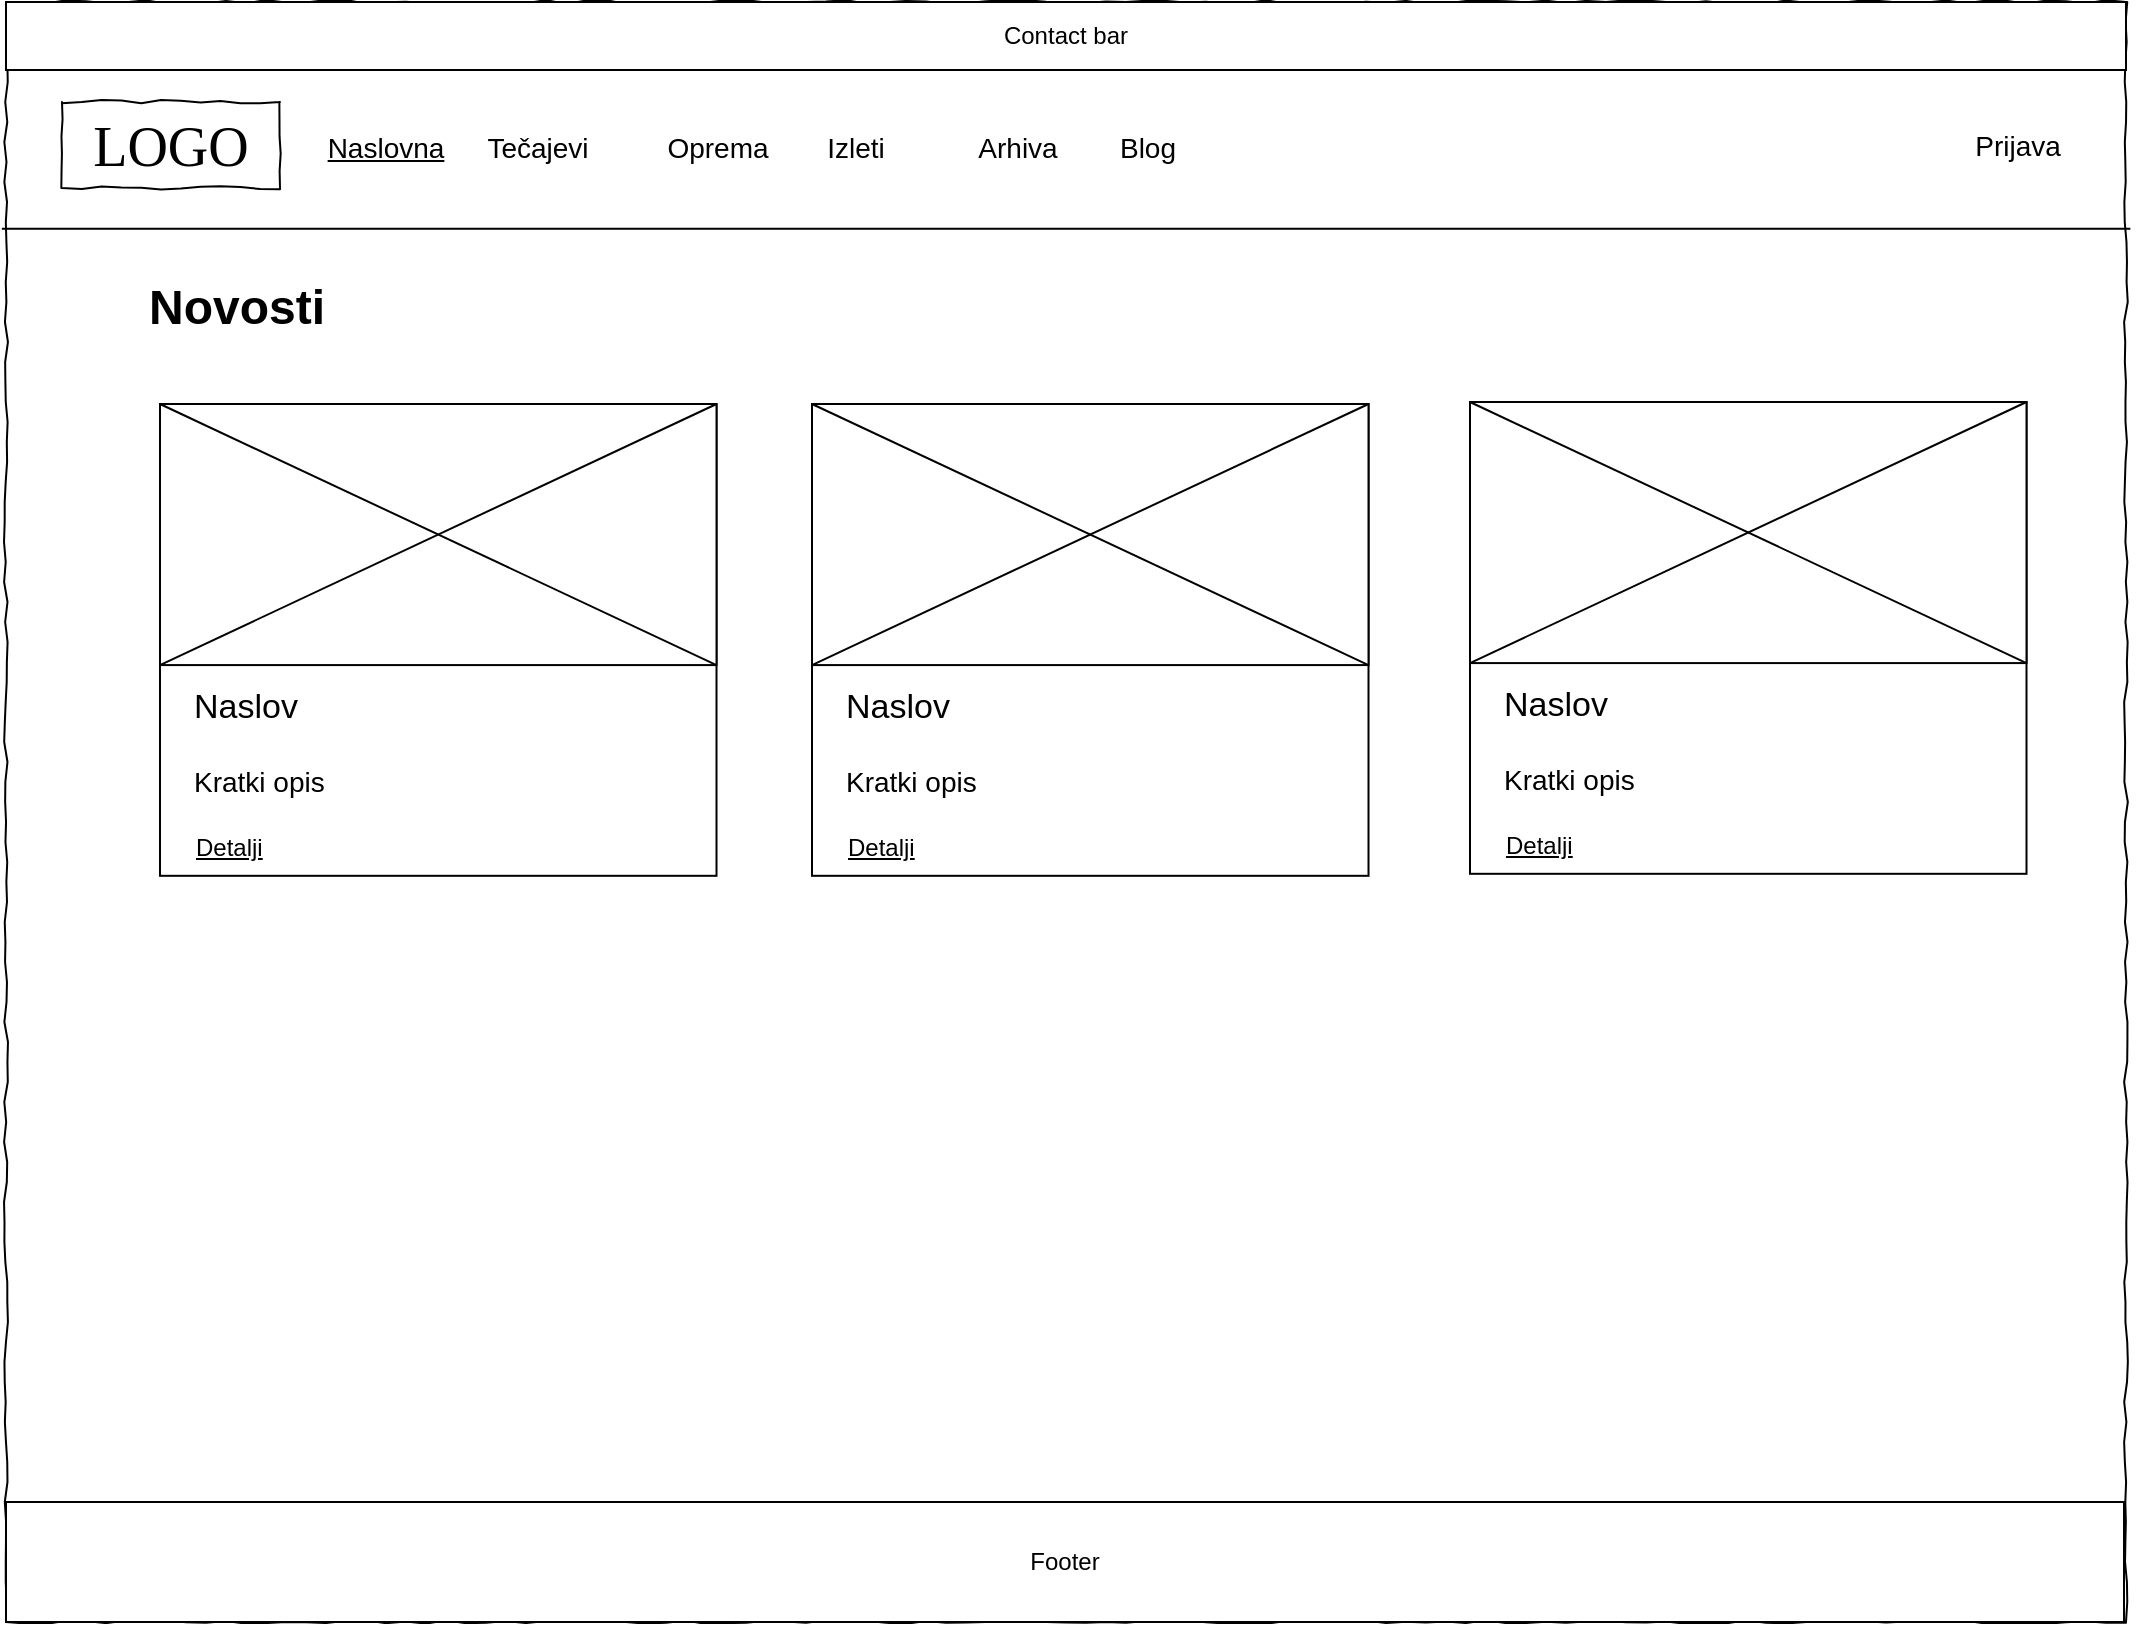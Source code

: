 <mxfile version="13.9.2" type="device" pages="15"><diagram name="Home Page" id="03018318-947c-dd8e-b7a3-06fadd420f32"><mxGraphModel dx="2062" dy="1154" grid="0" gridSize="10" guides="1" tooltips="1" connect="0" arrows="0" fold="1" page="1" pageScale="1" pageWidth="1100" pageHeight="850" background="#ffffff" math="0" shadow="0"><root><mxCell id="0"/><mxCell id="1" parent="0"/><mxCell id="677b7b8949515195-1" value="" style="whiteSpace=wrap;html=1;rounded=0;shadow=0;labelBackgroundColor=none;strokeColor=#000000;strokeWidth=1;fillColor=none;fontFamily=Verdana;fontSize=12;fontColor=#000000;align=center;comic=1;" parent="1" vertex="1"><mxGeometry x="20" y="20" width="1060" height="810" as="geometry"/></mxCell><mxCell id="R9dXKBb0r5ijTmHitsYZ-22" value="Footer" style="rounded=0;whiteSpace=wrap;html=1;" parent="1" vertex="1"><mxGeometry x="20" y="770" width="1059" height="60" as="geometry"/></mxCell><mxCell id="BwqcQriHICZaT2HhG0kw-2" value="" style="group" parent="1" vertex="1" connectable="0"><mxGeometry x="17.94" y="20" width="1064.24" height="113.4" as="geometry"/></mxCell><mxCell id="R9dXKBb0r5ijTmHitsYZ-2" value="Contact bar" style="rounded=0;whiteSpace=wrap;html=1;" parent="BwqcQriHICZaT2HhG0kw-2" vertex="1"><mxGeometry x="2.06" width="1060" height="34" as="geometry"/></mxCell><mxCell id="Ht7nFizOH5kXSycs-eM0-1" value="" style="endArrow=none;html=1;fontSize=14;exitX=-0.001;exitY=0.14;exitDx=0;exitDy=0;exitPerimeter=0;entryX=1.003;entryY=0.14;entryDx=0;entryDy=0;entryPerimeter=0;" parent="BwqcQriHICZaT2HhG0kw-2" edge="1"><mxGeometry width="50" height="50" relative="1" as="geometry"><mxPoint y="113.4" as="sourcePoint"/><mxPoint x="1064.24" y="113.4" as="targetPoint"/></mxGeometry></mxCell><mxCell id="jqpWDXNpDSneGjjbEnRA-2" value="" style="group" parent="1" vertex="1" connectable="0"><mxGeometry x="48" y="70" width="998" height="43" as="geometry"/></mxCell><mxCell id="BwqcQriHICZaT2HhG0kw-1" value="" style="group" parent="jqpWDXNpDSneGjjbEnRA-2" vertex="1" connectable="0"><mxGeometry width="563" height="43" as="geometry"/></mxCell><mxCell id="677b7b8949515195-2" value="LOGO" style="whiteSpace=wrap;html=1;rounded=0;shadow=0;labelBackgroundColor=none;strokeWidth=1;fontFamily=Verdana;fontSize=28;align=center;comic=1;" parent="BwqcQriHICZaT2HhG0kw-1" vertex="1"><mxGeometry width="109" height="43" as="geometry"/></mxCell><mxCell id="D_zwojiGUHm4ScZJ2XEg-3" value="" style="group" parent="BwqcQriHICZaT2HhG0kw-1" vertex="1" connectable="0"><mxGeometry x="142" y="9" width="421" height="27" as="geometry"/></mxCell><mxCell id="Ht7nFizOH5kXSycs-eM0-2" value="&lt;u&gt;Naslovna&lt;/u&gt;" style="text;html=1;strokeColor=none;fillColor=none;align=center;verticalAlign=middle;whiteSpace=wrap;rounded=0;fontSize=14;" parent="D_zwojiGUHm4ScZJ2XEg-3" vertex="1"><mxGeometry y="3.5" width="40" height="20" as="geometry"/></mxCell><mxCell id="Ht7nFizOH5kXSycs-eM0-5" value="" style="group" parent="D_zwojiGUHm4ScZJ2XEg-3" vertex="1" connectable="0"><mxGeometry x="76" width="75" height="27" as="geometry"/></mxCell><mxCell id="Ht7nFizOH5kXSycs-eM0-3" value="Tečajevi" style="text;html=1;strokeColor=none;fillColor=none;align=center;verticalAlign=middle;whiteSpace=wrap;rounded=0;fontSize=14;" parent="Ht7nFizOH5kXSycs-eM0-5" vertex="1"><mxGeometry y="3.5" width="40" height="20" as="geometry"/></mxCell><mxCell id="Ht7nFizOH5kXSycs-eM0-4" value="" style="shape=image;html=1;verticalAlign=top;verticalLabelPosition=bottom;labelBackgroundColor=#ffffff;imageAspect=0;aspect=fixed;image=https://cdn4.iconfinder.com/data/icons/evil-icons-user-interface/64/arrow_down2-128.png;fontSize=14;align=left;" parent="Ht7nFizOH5kXSycs-eM0-5" vertex="1"><mxGeometry x="48" width="27" height="27" as="geometry"/></mxCell><mxCell id="Ht7nFizOH5kXSycs-eM0-6" value="Oprema" style="text;html=1;strokeColor=none;fillColor=none;align=center;verticalAlign=middle;whiteSpace=wrap;rounded=0;fontSize=14;" parent="D_zwojiGUHm4ScZJ2XEg-3" vertex="1"><mxGeometry x="166" y="3.5" width="40" height="20" as="geometry"/></mxCell><mxCell id="Ht7nFizOH5kXSycs-eM0-9" value="" style="group" parent="D_zwojiGUHm4ScZJ2XEg-3" vertex="1" connectable="0"><mxGeometry x="235" width="67" height="27" as="geometry"/></mxCell><mxCell id="Ht7nFizOH5kXSycs-eM0-7" value="Izleti" style="text;html=1;strokeColor=none;fillColor=none;align=center;verticalAlign=middle;whiteSpace=wrap;rounded=0;fontSize=14;" parent="Ht7nFizOH5kXSycs-eM0-9" vertex="1"><mxGeometry y="3.5" width="40" height="20" as="geometry"/></mxCell><mxCell id="Ht7nFizOH5kXSycs-eM0-8" value="" style="shape=image;html=1;verticalAlign=top;verticalLabelPosition=bottom;labelBackgroundColor=#ffffff;imageAspect=0;aspect=fixed;image=https://cdn4.iconfinder.com/data/icons/evil-icons-user-interface/64/arrow_down2-128.png;fontSize=14;align=left;" parent="Ht7nFizOH5kXSycs-eM0-9" vertex="1"><mxGeometry x="40" width="27" height="27" as="geometry"/></mxCell><mxCell id="D_zwojiGUHm4ScZJ2XEg-1" value="Arhiva" style="text;html=1;strokeColor=none;fillColor=none;align=center;verticalAlign=middle;whiteSpace=wrap;rounded=0;fontSize=14;" parent="D_zwojiGUHm4ScZJ2XEg-3" vertex="1"><mxGeometry x="316" y="3.5" width="40" height="20" as="geometry"/></mxCell><mxCell id="D_zwojiGUHm4ScZJ2XEg-2" value="Blog" style="text;html=1;strokeColor=none;fillColor=none;align=center;verticalAlign=middle;whiteSpace=wrap;rounded=0;fontSize=14;" parent="D_zwojiGUHm4ScZJ2XEg-3" vertex="1"><mxGeometry x="381" y="3.5" width="40" height="20" as="geometry"/></mxCell><mxCell id="jqpWDXNpDSneGjjbEnRA-1" value="Prijava" style="text;html=1;strokeColor=none;fillColor=none;align=center;verticalAlign=middle;whiteSpace=wrap;rounded=0;fontSize=14;" parent="jqpWDXNpDSneGjjbEnRA-2" vertex="1"><mxGeometry x="958" y="11.5" width="40" height="20" as="geometry"/></mxCell><mxCell id="20aOT3OFnkVsLBT6Bp75-1" value="Novosti" style="text;strokeColor=none;fillColor=none;html=1;fontSize=24;fontStyle=1;verticalAlign=middle;align=center;" parent="1" vertex="1"><mxGeometry x="93" y="158" width="83" height="29" as="geometry"/></mxCell><mxCell id="FRTeCfPTpMY9dQEk9dW9-1" value="" style="group;align=left;" parent="1" vertex="1" connectable="0"><mxGeometry x="97" y="221" width="279" height="237" as="geometry"/></mxCell><mxCell id="FRTeCfPTpMY9dQEk9dW9-2" value="" style="rounded=0;whiteSpace=wrap;html=1;strokeColor=#000000;imageWidth=24;" parent="FRTeCfPTpMY9dQEk9dW9-1" vertex="1"><mxGeometry width="278.254" height="235.903" as="geometry"/></mxCell><mxCell id="FRTeCfPTpMY9dQEk9dW9-3" value="" style="group" parent="FRTeCfPTpMY9dQEk9dW9-1" vertex="1" connectable="0"><mxGeometry width="279" height="234.806" as="geometry"/></mxCell><mxCell id="FRTeCfPTpMY9dQEk9dW9-4" value="" style="group" parent="FRTeCfPTpMY9dQEk9dW9-3" vertex="1" connectable="0"><mxGeometry width="278.254" height="130.539" as="geometry"/></mxCell><mxCell id="FRTeCfPTpMY9dQEk9dW9-5" value="" style="rounded=0;whiteSpace=wrap;html=1;strokeColor=#000000;" parent="FRTeCfPTpMY9dQEk9dW9-4" vertex="1"><mxGeometry width="278.254" height="130.539" as="geometry"/></mxCell><mxCell id="FRTeCfPTpMY9dQEk9dW9-6" value="" style="endArrow=none;html=1;entryX=0;entryY=0;entryDx=0;entryDy=0;exitX=1;exitY=1;exitDx=0;exitDy=0;" parent="FRTeCfPTpMY9dQEk9dW9-4" source="FRTeCfPTpMY9dQEk9dW9-5" target="FRTeCfPTpMY9dQEk9dW9-5" edge="1"><mxGeometry width="50" height="50" relative="1" as="geometry"><mxPoint x="724.202" y="191.629" as="sourcePoint"/><mxPoint x="761.303" y="159.476" as="targetPoint"/></mxGeometry></mxCell><mxCell id="FRTeCfPTpMY9dQEk9dW9-7" value="" style="endArrow=none;html=1;entryX=1;entryY=0;entryDx=0;entryDy=0;exitX=0;exitY=1;exitDx=0;exitDy=0;" parent="FRTeCfPTpMY9dQEk9dW9-4" source="FRTeCfPTpMY9dQEk9dW9-5" target="FRTeCfPTpMY9dQEk9dW9-5" edge="1"><mxGeometry width="50" height="50" relative="1" as="geometry"><mxPoint x="730.881" y="190.986" as="sourcePoint"/><mxPoint x="767.981" y="158.833" as="targetPoint"/></mxGeometry></mxCell><mxCell id="FRTeCfPTpMY9dQEk9dW9-8" value="&lt;font style=&quot;font-size: 17px&quot;&gt;Naslov&amp;nbsp;&lt;/font&gt;" style="text;html=1;strokeColor=none;fillColor=none;align=left;verticalAlign=middle;whiteSpace=wrap;rounded=0;spacingLeft=15;spacingTop=20;" parent="FRTeCfPTpMY9dQEk9dW9-3" vertex="1"><mxGeometry y="130.537" width="279" height="21.944" as="geometry"/></mxCell><mxCell id="FRTeCfPTpMY9dQEk9dW9-9" value="&lt;font style=&quot;font-size: 14px&quot;&gt;Kratki opis&amp;nbsp;&lt;/font&gt;" style="text;html=1;strokeColor=none;fillColor=none;align=left;verticalAlign=middle;whiteSpace=wrap;rounded=0;spacingLeft=15;" parent="FRTeCfPTpMY9dQEk9dW9-3" vertex="1"><mxGeometry y="166.778" width="278.254" height="44.986" as="geometry"/></mxCell><mxCell id="FRTeCfPTpMY9dQEk9dW9-10" value="&lt;u&gt;Detalji&lt;/u&gt;" style="text;html=1;strokeColor=none;fillColor=none;align=left;verticalAlign=middle;whiteSpace=wrap;rounded=0;spacingLeft=15;" parent="FRTeCfPTpMY9dQEk9dW9-3" vertex="1"><mxGeometry x="0.746" y="208.472" width="276.762" height="26.333" as="geometry"/></mxCell><mxCell id="FRTeCfPTpMY9dQEk9dW9-21" value="" style="group;align=left;" parent="1" vertex="1" connectable="0"><mxGeometry x="423" y="221" width="279" height="237" as="geometry"/></mxCell><mxCell id="FRTeCfPTpMY9dQEk9dW9-22" value="" style="rounded=0;whiteSpace=wrap;html=1;strokeColor=#000000;imageWidth=24;" parent="FRTeCfPTpMY9dQEk9dW9-21" vertex="1"><mxGeometry width="278.254" height="235.903" as="geometry"/></mxCell><mxCell id="FRTeCfPTpMY9dQEk9dW9-23" value="" style="group" parent="FRTeCfPTpMY9dQEk9dW9-21" vertex="1" connectable="0"><mxGeometry width="279" height="234.806" as="geometry"/></mxCell><mxCell id="FRTeCfPTpMY9dQEk9dW9-24" value="" style="group" parent="FRTeCfPTpMY9dQEk9dW9-23" vertex="1" connectable="0"><mxGeometry width="278.254" height="130.539" as="geometry"/></mxCell><mxCell id="FRTeCfPTpMY9dQEk9dW9-25" value="" style="rounded=0;whiteSpace=wrap;html=1;strokeColor=#000000;" parent="FRTeCfPTpMY9dQEk9dW9-24" vertex="1"><mxGeometry width="278.254" height="130.539" as="geometry"/></mxCell><mxCell id="FRTeCfPTpMY9dQEk9dW9-26" value="" style="endArrow=none;html=1;entryX=0;entryY=0;entryDx=0;entryDy=0;exitX=1;exitY=1;exitDx=0;exitDy=0;" parent="FRTeCfPTpMY9dQEk9dW9-24" source="FRTeCfPTpMY9dQEk9dW9-25" target="FRTeCfPTpMY9dQEk9dW9-25" edge="1"><mxGeometry width="50" height="50" relative="1" as="geometry"><mxPoint x="724.202" y="191.629" as="sourcePoint"/><mxPoint x="761.303" y="159.476" as="targetPoint"/></mxGeometry></mxCell><mxCell id="FRTeCfPTpMY9dQEk9dW9-27" value="" style="endArrow=none;html=1;entryX=1;entryY=0;entryDx=0;entryDy=0;exitX=0;exitY=1;exitDx=0;exitDy=0;" parent="FRTeCfPTpMY9dQEk9dW9-24" source="FRTeCfPTpMY9dQEk9dW9-25" target="FRTeCfPTpMY9dQEk9dW9-25" edge="1"><mxGeometry width="50" height="50" relative="1" as="geometry"><mxPoint x="730.881" y="190.986" as="sourcePoint"/><mxPoint x="767.981" y="158.833" as="targetPoint"/></mxGeometry></mxCell><mxCell id="FRTeCfPTpMY9dQEk9dW9-28" value="&lt;font style=&quot;font-size: 17px&quot;&gt;Naslov&amp;nbsp;&lt;/font&gt;" style="text;html=1;strokeColor=none;fillColor=none;align=left;verticalAlign=middle;whiteSpace=wrap;rounded=0;spacingLeft=15;spacingTop=20;" parent="FRTeCfPTpMY9dQEk9dW9-23" vertex="1"><mxGeometry y="130.537" width="279" height="21.944" as="geometry"/></mxCell><mxCell id="FRTeCfPTpMY9dQEk9dW9-29" value="&lt;font style=&quot;font-size: 14px&quot;&gt;Kratki opis&amp;nbsp;&lt;/font&gt;" style="text;html=1;strokeColor=none;fillColor=none;align=left;verticalAlign=middle;whiteSpace=wrap;rounded=0;spacingLeft=15;" parent="FRTeCfPTpMY9dQEk9dW9-23" vertex="1"><mxGeometry y="166.778" width="278.254" height="44.986" as="geometry"/></mxCell><mxCell id="FRTeCfPTpMY9dQEk9dW9-30" value="&lt;u&gt;Detalji&lt;/u&gt;" style="text;html=1;strokeColor=none;fillColor=none;align=left;verticalAlign=middle;whiteSpace=wrap;rounded=0;spacingLeft=15;" parent="FRTeCfPTpMY9dQEk9dW9-23" vertex="1"><mxGeometry x="0.746" y="208.472" width="276.762" height="26.333" as="geometry"/></mxCell><mxCell id="FRTeCfPTpMY9dQEk9dW9-31" value="" style="group;align=left;" parent="1" vertex="1" connectable="0"><mxGeometry x="752" y="220" width="279" height="237" as="geometry"/></mxCell><mxCell id="FRTeCfPTpMY9dQEk9dW9-32" value="" style="rounded=0;whiteSpace=wrap;html=1;strokeColor=#000000;imageWidth=24;" parent="FRTeCfPTpMY9dQEk9dW9-31" vertex="1"><mxGeometry width="278.254" height="235.903" as="geometry"/></mxCell><mxCell id="FRTeCfPTpMY9dQEk9dW9-33" value="" style="group" parent="FRTeCfPTpMY9dQEk9dW9-31" vertex="1" connectable="0"><mxGeometry width="279" height="234.806" as="geometry"/></mxCell><mxCell id="FRTeCfPTpMY9dQEk9dW9-34" value="" style="group" parent="FRTeCfPTpMY9dQEk9dW9-33" vertex="1" connectable="0"><mxGeometry width="278.254" height="130.539" as="geometry"/></mxCell><mxCell id="FRTeCfPTpMY9dQEk9dW9-35" value="" style="rounded=0;whiteSpace=wrap;html=1;strokeColor=#000000;" parent="FRTeCfPTpMY9dQEk9dW9-34" vertex="1"><mxGeometry width="278.254" height="130.539" as="geometry"/></mxCell><mxCell id="FRTeCfPTpMY9dQEk9dW9-36" value="" style="endArrow=none;html=1;entryX=0;entryY=0;entryDx=0;entryDy=0;exitX=1;exitY=1;exitDx=0;exitDy=0;" parent="FRTeCfPTpMY9dQEk9dW9-34" source="FRTeCfPTpMY9dQEk9dW9-35" target="FRTeCfPTpMY9dQEk9dW9-35" edge="1"><mxGeometry width="50" height="50" relative="1" as="geometry"><mxPoint x="724.202" y="191.629" as="sourcePoint"/><mxPoint x="761.303" y="159.476" as="targetPoint"/></mxGeometry></mxCell><mxCell id="FRTeCfPTpMY9dQEk9dW9-37" value="" style="endArrow=none;html=1;entryX=1;entryY=0;entryDx=0;entryDy=0;exitX=0;exitY=1;exitDx=0;exitDy=0;" parent="FRTeCfPTpMY9dQEk9dW9-34" source="FRTeCfPTpMY9dQEk9dW9-35" target="FRTeCfPTpMY9dQEk9dW9-35" edge="1"><mxGeometry width="50" height="50" relative="1" as="geometry"><mxPoint x="730.881" y="190.986" as="sourcePoint"/><mxPoint x="767.981" y="158.833" as="targetPoint"/></mxGeometry></mxCell><mxCell id="FRTeCfPTpMY9dQEk9dW9-38" value="&lt;font style=&quot;font-size: 17px&quot;&gt;Naslov&amp;nbsp;&lt;/font&gt;" style="text;html=1;strokeColor=none;fillColor=none;align=left;verticalAlign=middle;whiteSpace=wrap;rounded=0;spacingLeft=15;spacingTop=20;" parent="FRTeCfPTpMY9dQEk9dW9-33" vertex="1"><mxGeometry y="130.537" width="279" height="21.944" as="geometry"/></mxCell><mxCell id="FRTeCfPTpMY9dQEk9dW9-39" value="&lt;font style=&quot;font-size: 14px&quot;&gt;Kratki opis&lt;/font&gt;" style="text;html=1;strokeColor=none;fillColor=none;align=left;verticalAlign=middle;whiteSpace=wrap;rounded=0;spacingLeft=15;" parent="FRTeCfPTpMY9dQEk9dW9-33" vertex="1"><mxGeometry y="166.778" width="278.254" height="44.986" as="geometry"/></mxCell><mxCell id="FRTeCfPTpMY9dQEk9dW9-40" value="&lt;u&gt;Detalji&lt;/u&gt;" style="text;html=1;strokeColor=none;fillColor=none;align=left;verticalAlign=middle;whiteSpace=wrap;rounded=0;spacingLeft=15;" parent="FRTeCfPTpMY9dQEk9dW9-33" vertex="1"><mxGeometry x="0.746" y="208.472" width="276.762" height="26.333" as="geometry"/></mxCell></root></mxGraphModel></diagram><diagram id="g5g3vYDo23_mwo0Aj8Gx" name="Authentication Page - Sign in"><mxGraphModel dx="2062" dy="1154" grid="0" gridSize="10" guides="1" tooltips="1" connect="1" arrows="1" fold="1" page="1" pageScale="1" pageWidth="1100" pageHeight="850" math="0" shadow="0"><root><mxCell id="-hSvKhhPdTTMJKbYpIi9-0"/><mxCell id="-hSvKhhPdTTMJKbYpIi9-1" parent="-hSvKhhPdTTMJKbYpIi9-0"/><mxCell id="vOUdCU4-B7H5y4sO6_Kg-0" value="" style="whiteSpace=wrap;html=1;rounded=0;shadow=0;labelBackgroundColor=none;strokeColor=#000000;strokeWidth=1;fillColor=none;fontFamily=Verdana;fontSize=12;fontColor=#000000;align=center;comic=1;" parent="-hSvKhhPdTTMJKbYpIi9-1" vertex="1"><mxGeometry x="20" y="20" width="1060" height="810" as="geometry"/></mxCell><mxCell id="RP9C99u6Y1efKQ2f59O--0" value="Footer" style="rounded=0;whiteSpace=wrap;html=1;" parent="-hSvKhhPdTTMJKbYpIi9-1" vertex="1"><mxGeometry x="20" y="770" width="1059" height="60" as="geometry"/></mxCell><mxCell id="nQDDOCqDpUqi8g0Y-uuf-0" value="" style="rounded=0;whiteSpace=wrap;html=1;" parent="-hSvKhhPdTTMJKbYpIi9-1" vertex="1"><mxGeometry x="397" y="190" width="307" height="481" as="geometry"/></mxCell><mxCell id="njyGbLCBl_zEfnw0j6Xs-0" value="" style="html=1;shadow=0;dashed=0;fillColor=#F8F9FA;strokeColor=none;fontSize=16;fontColor=#181819;align=left;spacing=15;" parent="-hSvKhhPdTTMJKbYpIi9-1" vertex="1"><mxGeometry x="439" y="209" width="228" height="34" as="geometry"/></mxCell><mxCell id="njyGbLCBl_zEfnw0j6Xs-1" value="Ime" style="html=1;shadow=0;dashed=0;shape=mxgraph.bootstrap.rrect;rSize=5;strokeColor=#CED4DA;html=1;whiteSpace=wrap;fillColor=#FFFFFF;fontColor=#7D868C;align=left;spacingLeft=50;fontSize=14;" parent="njyGbLCBl_zEfnw0j6Xs-0" vertex="1"><mxGeometry width="200" height="40" relative="1" as="geometry"><mxPoint x="10" y="10" as="offset"/></mxGeometry></mxCell><mxCell id="njyGbLCBl_zEfnw0j6Xs-2" value="@" style="html=1;shadow=0;dashed=0;shape=mxgraph.bootstrap.leftButton;strokeColor=inherit;gradientColor=inherit;fontColor=inherit;fillColor=#E9ECEF;rSize=5;perimeter=none;whiteSpace=wrap;resizeHeight=1;" parent="njyGbLCBl_zEfnw0j6Xs-1" vertex="1"><mxGeometry width="40" height="40" relative="1" as="geometry"/></mxCell><mxCell id="p2xqNlpkzCVStOcIPJT1-0" value="Prezime" style="html=1;shadow=0;dashed=0;shape=mxgraph.bootstrap.rrect;rSize=5;strokeColor=#CED4DA;html=1;whiteSpace=wrap;fillColor=#FFFFFF;fontColor=#7D868C;align=left;spacingLeft=50;fontSize=14;" parent="-hSvKhhPdTTMJKbYpIi9-1" vertex="1"><mxGeometry x="450" y="269" width="200" height="40" as="geometry"/></mxCell><mxCell id="p2xqNlpkzCVStOcIPJT1-1" value="@" style="html=1;shadow=0;dashed=0;shape=mxgraph.bootstrap.leftButton;strokeColor=inherit;gradientColor=inherit;fontColor=inherit;fillColor=#E9ECEF;rSize=5;perimeter=none;whiteSpace=wrap;resizeHeight=1;" parent="p2xqNlpkzCVStOcIPJT1-0" vertex="1"><mxGeometry width="40" height="40" relative="1" as="geometry"/></mxCell><mxCell id="p2xqNlpkzCVStOcIPJT1-2" value="Korisničko ime" style="html=1;shadow=0;dashed=0;shape=mxgraph.bootstrap.rrect;rSize=5;strokeColor=#CED4DA;html=1;whiteSpace=wrap;fillColor=#FFFFFF;fontColor=#7D868C;align=left;spacingLeft=50;fontSize=14;" parent="-hSvKhhPdTTMJKbYpIi9-1" vertex="1"><mxGeometry x="450" y="319" width="200" height="40" as="geometry"/></mxCell><mxCell id="p2xqNlpkzCVStOcIPJT1-3" value="@" style="html=1;shadow=0;dashed=0;shape=mxgraph.bootstrap.leftButton;strokeColor=inherit;gradientColor=inherit;fontColor=inherit;fillColor=#E9ECEF;rSize=5;perimeter=none;whiteSpace=wrap;resizeHeight=1;" parent="p2xqNlpkzCVStOcIPJT1-2" vertex="1"><mxGeometry width="40" height="40" relative="1" as="geometry"/></mxCell><mxCell id="p2xqNlpkzCVStOcIPJT1-4" value="E-mail" style="html=1;shadow=0;dashed=0;shape=mxgraph.bootstrap.rrect;rSize=5;strokeColor=#CED4DA;html=1;whiteSpace=wrap;fillColor=#FFFFFF;fontColor=#7D868C;align=left;spacingLeft=50;fontSize=14;" parent="-hSvKhhPdTTMJKbYpIi9-1" vertex="1"><mxGeometry x="450" y="370" width="200" height="40" as="geometry"/></mxCell><mxCell id="p2xqNlpkzCVStOcIPJT1-5" value="@" style="html=1;shadow=0;dashed=0;shape=mxgraph.bootstrap.leftButton;strokeColor=inherit;gradientColor=inherit;fontColor=inherit;fillColor=#E9ECEF;rSize=5;perimeter=none;whiteSpace=wrap;resizeHeight=1;" parent="p2xqNlpkzCVStOcIPJT1-4" vertex="1"><mxGeometry width="40" height="40" relative="1" as="geometry"/></mxCell><mxCell id="p2xqNlpkzCVStOcIPJT1-6" value="Zaporka" style="html=1;shadow=0;dashed=0;shape=mxgraph.bootstrap.rrect;rSize=5;strokeColor=#CED4DA;html=1;whiteSpace=wrap;fillColor=#FFFFFF;fontColor=#7D868C;align=left;spacingLeft=50;fontSize=14;" parent="-hSvKhhPdTTMJKbYpIi9-1" vertex="1"><mxGeometry x="450.5" y="422" width="200" height="40" as="geometry"/></mxCell><mxCell id="p2xqNlpkzCVStOcIPJT1-7" value="@" style="html=1;shadow=0;dashed=0;shape=mxgraph.bootstrap.leftButton;strokeColor=inherit;gradientColor=inherit;fontColor=inherit;fillColor=#E9ECEF;rSize=5;perimeter=none;whiteSpace=wrap;resizeHeight=1;" parent="p2xqNlpkzCVStOcIPJT1-6" vertex="1"><mxGeometry width="40" height="40" relative="1" as="geometry"/></mxCell><mxCell id="p2xqNlpkzCVStOcIPJT1-8" value="Potvrdi zaporku" style="html=1;shadow=0;dashed=0;shape=mxgraph.bootstrap.rrect;rSize=5;strokeColor=#CED4DA;html=1;whiteSpace=wrap;fillColor=#FFFFFF;fontColor=#7D868C;align=left;spacingLeft=50;fontSize=14;" parent="-hSvKhhPdTTMJKbYpIi9-1" vertex="1"><mxGeometry x="450" y="474" width="200" height="40" as="geometry"/></mxCell><mxCell id="p2xqNlpkzCVStOcIPJT1-9" value="@" style="html=1;shadow=0;dashed=0;shape=mxgraph.bootstrap.leftButton;strokeColor=inherit;gradientColor=inherit;fontColor=inherit;fillColor=#E9ECEF;rSize=5;perimeter=none;whiteSpace=wrap;resizeHeight=1;" parent="p2xqNlpkzCVStOcIPJT1-8" vertex="1"><mxGeometry width="40" height="40" relative="1" as="geometry"/></mxCell><mxCell id="0iCMdmZiXTUN1FHEw3nW-0" value="&lt;font style=&quot;font-size: 16px&quot;&gt;Registracija&lt;/font&gt;" style="rounded=1;html=1;shadow=0;dashed=0;whiteSpace=wrap;fontSize=10;fillColor=#666666;align=center;strokeColor=#4D4D4D;fontColor=#ffffff;" parent="-hSvKhhPdTTMJKbYpIi9-1" vertex="1"><mxGeometry x="452" y="541" width="196" height="31" as="geometry"/></mxCell><mxCell id="rWOyoxQhOmVgq8uplqAx-0" value="Prijava putem Google" style="rounded=1;fillColor=#0057D8;strokeColor=none;html=1;fontColor=#ffffff;align=center;verticalAlign=middle;fontStyle=0;fontSize=12" parent="-hSvKhhPdTTMJKbYpIi9-1" vertex="1"><mxGeometry x="453" y="588" width="197" height="33" as="geometry"/></mxCell><mxCell id="9yhhnu6RtWS1U8vGeVKO-0" value="Već imaš račun? &lt;u&gt;Prijavi se&lt;/u&gt;." style="text;html=1;strokeColor=none;fillColor=none;align=center;verticalAlign=middle;whiteSpace=wrap;rounded=0;" parent="-hSvKhhPdTTMJKbYpIi9-1" vertex="1"><mxGeometry x="456" y="636" width="194" height="20" as="geometry"/></mxCell><mxCell id="4QjVI8xDYfGDEDCOmckr-0" value="" style="group" parent="-hSvKhhPdTTMJKbYpIi9-1" vertex="1" connectable="0"><mxGeometry x="17.94" y="20" width="1064.24" height="113.4" as="geometry"/></mxCell><mxCell id="4QjVI8xDYfGDEDCOmckr-1" value="Contact bar" style="rounded=0;whiteSpace=wrap;html=1;" parent="4QjVI8xDYfGDEDCOmckr-0" vertex="1"><mxGeometry x="2.06" width="1060" height="34" as="geometry"/></mxCell><mxCell id="4QjVI8xDYfGDEDCOmckr-2" value="" style="endArrow=none;html=1;fontSize=14;exitX=-0.001;exitY=0.14;exitDx=0;exitDy=0;exitPerimeter=0;entryX=1.003;entryY=0.14;entryDx=0;entryDy=0;entryPerimeter=0;" parent="4QjVI8xDYfGDEDCOmckr-0" edge="1"><mxGeometry width="50" height="50" relative="1" as="geometry"><mxPoint y="113.4" as="sourcePoint"/><mxPoint x="1064.24" y="113.4" as="targetPoint"/></mxGeometry></mxCell><mxCell id="AwlNJbor9znM3TJ1g1Hi-0" value="" style="group" parent="-hSvKhhPdTTMJKbYpIi9-1" vertex="1" connectable="0"><mxGeometry x="48" y="70" width="998" height="43" as="geometry"/></mxCell><mxCell id="AwlNJbor9znM3TJ1g1Hi-1" value="" style="group" parent="AwlNJbor9znM3TJ1g1Hi-0" vertex="1" connectable="0"><mxGeometry width="563" height="43" as="geometry"/></mxCell><mxCell id="AwlNJbor9znM3TJ1g1Hi-2" value="LOGO" style="whiteSpace=wrap;html=1;rounded=0;shadow=0;labelBackgroundColor=none;strokeWidth=1;fontFamily=Verdana;fontSize=28;align=center;comic=1;" parent="AwlNJbor9znM3TJ1g1Hi-1" vertex="1"><mxGeometry width="109" height="43" as="geometry"/></mxCell><mxCell id="AwlNJbor9znM3TJ1g1Hi-3" value="" style="group" parent="AwlNJbor9znM3TJ1g1Hi-1" vertex="1" connectable="0"><mxGeometry x="142" y="9" width="421" height="27" as="geometry"/></mxCell><mxCell id="AwlNJbor9znM3TJ1g1Hi-4" value="Naslovna" style="text;html=1;strokeColor=none;fillColor=none;align=center;verticalAlign=middle;whiteSpace=wrap;rounded=0;fontSize=14;" parent="AwlNJbor9znM3TJ1g1Hi-3" vertex="1"><mxGeometry y="3.5" width="40" height="20" as="geometry"/></mxCell><mxCell id="AwlNJbor9znM3TJ1g1Hi-5" value="" style="group" parent="AwlNJbor9znM3TJ1g1Hi-3" vertex="1" connectable="0"><mxGeometry x="76" width="75" height="27" as="geometry"/></mxCell><mxCell id="AwlNJbor9znM3TJ1g1Hi-6" value="Tečajevi" style="text;html=1;strokeColor=none;fillColor=none;align=center;verticalAlign=middle;whiteSpace=wrap;rounded=0;fontSize=14;" parent="AwlNJbor9znM3TJ1g1Hi-5" vertex="1"><mxGeometry y="3.5" width="40" height="20" as="geometry"/></mxCell><mxCell id="AwlNJbor9znM3TJ1g1Hi-7" value="" style="shape=image;html=1;verticalAlign=top;verticalLabelPosition=bottom;labelBackgroundColor=#ffffff;imageAspect=0;aspect=fixed;image=https://cdn4.iconfinder.com/data/icons/evil-icons-user-interface/64/arrow_down2-128.png;fontSize=14;align=left;" parent="AwlNJbor9znM3TJ1g1Hi-5" vertex="1"><mxGeometry x="48" width="27" height="27" as="geometry"/></mxCell><mxCell id="AwlNJbor9znM3TJ1g1Hi-8" value="Oprema" style="text;html=1;strokeColor=none;fillColor=none;align=center;verticalAlign=middle;whiteSpace=wrap;rounded=0;fontSize=14;" parent="AwlNJbor9znM3TJ1g1Hi-3" vertex="1"><mxGeometry x="166" y="3.5" width="40" height="20" as="geometry"/></mxCell><mxCell id="AwlNJbor9znM3TJ1g1Hi-9" value="" style="group" parent="AwlNJbor9znM3TJ1g1Hi-3" vertex="1" connectable="0"><mxGeometry x="235" width="67" height="27" as="geometry"/></mxCell><mxCell id="AwlNJbor9znM3TJ1g1Hi-10" value="Izleti" style="text;html=1;strokeColor=none;fillColor=none;align=center;verticalAlign=middle;whiteSpace=wrap;rounded=0;fontSize=14;" parent="AwlNJbor9znM3TJ1g1Hi-9" vertex="1"><mxGeometry y="3.5" width="40" height="20" as="geometry"/></mxCell><mxCell id="AwlNJbor9znM3TJ1g1Hi-11" value="" style="shape=image;html=1;verticalAlign=top;verticalLabelPosition=bottom;labelBackgroundColor=#ffffff;imageAspect=0;aspect=fixed;image=https://cdn4.iconfinder.com/data/icons/evil-icons-user-interface/64/arrow_down2-128.png;fontSize=14;align=left;" parent="AwlNJbor9znM3TJ1g1Hi-9" vertex="1"><mxGeometry x="40" width="27" height="27" as="geometry"/></mxCell><mxCell id="AwlNJbor9znM3TJ1g1Hi-12" value="Arhiva" style="text;html=1;strokeColor=none;fillColor=none;align=center;verticalAlign=middle;whiteSpace=wrap;rounded=0;fontSize=14;" parent="AwlNJbor9znM3TJ1g1Hi-3" vertex="1"><mxGeometry x="316" y="3.5" width="40" height="20" as="geometry"/></mxCell><mxCell id="AwlNJbor9znM3TJ1g1Hi-13" value="Blog" style="text;html=1;strokeColor=none;fillColor=none;align=center;verticalAlign=middle;whiteSpace=wrap;rounded=0;fontSize=14;" parent="AwlNJbor9znM3TJ1g1Hi-3" vertex="1"><mxGeometry x="381" y="3.5" width="40" height="20" as="geometry"/></mxCell><mxCell id="AwlNJbor9znM3TJ1g1Hi-14" value="&lt;u&gt;Prijava&lt;/u&gt;" style="text;html=1;strokeColor=none;fillColor=none;align=center;verticalAlign=middle;whiteSpace=wrap;rounded=0;fontSize=14;" parent="AwlNJbor9znM3TJ1g1Hi-0" vertex="1"><mxGeometry x="958" y="11.5" width="40" height="20" as="geometry"/></mxCell></root></mxGraphModel></diagram><diagram id="h7sMEKtpqKvu8uSHhX4S" name="Pricing Page"><mxGraphModel dx="2062" dy="1154" grid="0" gridSize="10" guides="1" tooltips="1" connect="1" arrows="1" fold="1" page="1" pageScale="1" pageWidth="1100" pageHeight="850" math="0" shadow="0"><root><mxCell id="BVUzZ9MO_3o_b7vprVRb-0"/><mxCell id="BVUzZ9MO_3o_b7vprVRb-1" parent="BVUzZ9MO_3o_b7vprVRb-0"/><mxCell id="pK__QkSIvjkvGbRsfNUS-0" value="" style="whiteSpace=wrap;html=1;rounded=0;shadow=0;labelBackgroundColor=none;strokeColor=#000000;strokeWidth=1;fillColor=none;fontFamily=Verdana;fontSize=12;fontColor=#000000;align=center;comic=1;" parent="BVUzZ9MO_3o_b7vprVRb-1" vertex="1"><mxGeometry x="20" y="20" width="1060" height="810" as="geometry"/></mxCell><mxCell id="ufZewkoLXrnJYaix3Q9j-0" value="Footer" style="rounded=0;whiteSpace=wrap;html=1;" parent="BVUzZ9MO_3o_b7vprVRb-1" vertex="1"><mxGeometry x="20" y="770" width="1059" height="60" as="geometry"/></mxCell><mxCell id="1O-8-Bwy_wCU6he9jGxS-42" value="&lt;span style=&quot;font-size: 24px ; font-weight: 700&quot;&gt;Rockreacija Premium&lt;br&gt;&lt;br&gt;&lt;/span&gt;&lt;h1&gt;&lt;span style=&quot;font-weight: normal&quot;&gt;&lt;font style=&quot;font-size: 22px&quot;&gt;Uživajte u mnogim pogodnostima koje nudi Rockreacija Premium&lt;/font&gt;&lt;/span&gt;&lt;br&gt;&lt;/h1&gt;" style="text;html=1;strokeColor=none;fillColor=none;spacing=5;spacingTop=-20;whiteSpace=wrap;overflow=hidden;rounded=0;align=center;" parent="BVUzZ9MO_3o_b7vprVRb-1" vertex="1"><mxGeometry x="161" y="171.5" width="779" height="91.5" as="geometry"/></mxCell><mxCell id="1O-8-Bwy_wCU6he9jGxS-44" value="&lt;font style=&quot;font-size: 17px&quot;&gt;Postani član!&lt;/font&gt;" style="rounded=1;fillColor=#0057D8;strokeColor=none;html=1;fontColor=#ffffff;align=center;verticalAlign=middle;fontStyle=0;fontSize=12" parent="BVUzZ9MO_3o_b7vprVRb-1" vertex="1"><mxGeometry x="459" y="299" width="182" height="45" as="geometry"/></mxCell><mxCell id="1O-8-Bwy_wCU6he9jGxS-45" value="&lt;font style=&quot;font-size: 18px&quot;&gt;HRK 99.99/godišnje&lt;/font&gt;" style="text;html=1;strokeColor=none;fillColor=none;align=center;verticalAlign=middle;whiteSpace=wrap;rounded=0;" parent="BVUzZ9MO_3o_b7vprVRb-1" vertex="1"><mxGeometry x="455" y="375" width="190" height="20" as="geometry"/></mxCell><mxCell id="1O-8-Bwy_wCU6he9jGxS-51" value="" style="group" parent="BVUzZ9MO_3o_b7vprVRb-1" vertex="1" connectable="0"><mxGeometry x="442.5" y="460" width="216" height="216" as="geometry"/></mxCell><mxCell id="1O-8-Bwy_wCU6he9jGxS-47" value="" style="rounded=0;whiteSpace=wrap;html=1;" parent="1O-8-Bwy_wCU6he9jGxS-51" vertex="1"><mxGeometry width="216" height="216" as="geometry"/></mxCell><mxCell id="1O-8-Bwy_wCU6he9jGxS-49" value="" style="endArrow=none;html=1;entryX=1;entryY=0;entryDx=0;entryDy=0;exitX=0;exitY=1;exitDx=0;exitDy=0;" parent="1O-8-Bwy_wCU6he9jGxS-51" source="1O-8-Bwy_wCU6he9jGxS-47" target="1O-8-Bwy_wCU6he9jGxS-47" edge="1"><mxGeometry width="50" height="50" relative="1" as="geometry"><mxPoint x="81.5" y="134" as="sourcePoint"/><mxPoint x="131.5" y="84" as="targetPoint"/></mxGeometry></mxCell><mxCell id="1O-8-Bwy_wCU6he9jGxS-50" value="" style="endArrow=none;html=1;entryX=0;entryY=0;entryDx=0;entryDy=0;exitX=1;exitY=1;exitDx=0;exitDy=0;" parent="1O-8-Bwy_wCU6he9jGxS-51" source="1O-8-Bwy_wCU6he9jGxS-47" target="1O-8-Bwy_wCU6he9jGxS-47" edge="1"><mxGeometry width="50" height="50" relative="1" as="geometry"><mxPoint x="81.5" y="134" as="sourcePoint"/><mxPoint x="131.5" y="84" as="targetPoint"/></mxGeometry></mxCell><mxCell id="1O-8-Bwy_wCU6he9jGxS-52" value="" style="group" parent="BVUzZ9MO_3o_b7vprVRb-1" vertex="1" connectable="0"><mxGeometry x="104" y="460" width="216" height="216" as="geometry"/></mxCell><mxCell id="1O-8-Bwy_wCU6he9jGxS-53" value="" style="rounded=0;whiteSpace=wrap;html=1;" parent="1O-8-Bwy_wCU6he9jGxS-52" vertex="1"><mxGeometry width="216" height="216" as="geometry"/></mxCell><mxCell id="1O-8-Bwy_wCU6he9jGxS-54" value="" style="endArrow=none;html=1;entryX=1;entryY=0;entryDx=0;entryDy=0;exitX=0;exitY=1;exitDx=0;exitDy=0;" parent="1O-8-Bwy_wCU6he9jGxS-52" source="1O-8-Bwy_wCU6he9jGxS-53" target="1O-8-Bwy_wCU6he9jGxS-53" edge="1"><mxGeometry width="50" height="50" relative="1" as="geometry"><mxPoint x="81.5" y="134" as="sourcePoint"/><mxPoint x="131.5" y="84" as="targetPoint"/></mxGeometry></mxCell><mxCell id="1O-8-Bwy_wCU6he9jGxS-55" value="" style="endArrow=none;html=1;entryX=0;entryY=0;entryDx=0;entryDy=0;exitX=1;exitY=1;exitDx=0;exitDy=0;" parent="1O-8-Bwy_wCU6he9jGxS-52" source="1O-8-Bwy_wCU6he9jGxS-53" target="1O-8-Bwy_wCU6he9jGxS-53" edge="1"><mxGeometry width="50" height="50" relative="1" as="geometry"><mxPoint x="81.5" y="134" as="sourcePoint"/><mxPoint x="131.5" y="84" as="targetPoint"/></mxGeometry></mxCell><mxCell id="1O-8-Bwy_wCU6he9jGxS-56" value="" style="group" parent="BVUzZ9MO_3o_b7vprVRb-1" vertex="1" connectable="0"><mxGeometry x="794" y="460" width="216" height="216" as="geometry"/></mxCell><mxCell id="1O-8-Bwy_wCU6he9jGxS-57" value="" style="rounded=0;whiteSpace=wrap;html=1;" parent="1O-8-Bwy_wCU6he9jGxS-56" vertex="1"><mxGeometry width="216" height="216" as="geometry"/></mxCell><mxCell id="1O-8-Bwy_wCU6he9jGxS-58" value="" style="endArrow=none;html=1;entryX=1;entryY=0;entryDx=0;entryDy=0;exitX=0;exitY=1;exitDx=0;exitDy=0;" parent="1O-8-Bwy_wCU6he9jGxS-56" source="1O-8-Bwy_wCU6he9jGxS-57" target="1O-8-Bwy_wCU6he9jGxS-57" edge="1"><mxGeometry width="50" height="50" relative="1" as="geometry"><mxPoint x="81.5" y="134" as="sourcePoint"/><mxPoint x="131.5" y="84" as="targetPoint"/><Array as="points"><mxPoint x="98" y="117"/></Array></mxGeometry></mxCell><mxCell id="1O-8-Bwy_wCU6he9jGxS-59" value="" style="endArrow=none;html=1;entryX=0;entryY=0;entryDx=0;entryDy=0;exitX=1;exitY=1;exitDx=0;exitDy=0;" parent="1O-8-Bwy_wCU6he9jGxS-56" source="1O-8-Bwy_wCU6he9jGxS-57" target="1O-8-Bwy_wCU6he9jGxS-57" edge="1"><mxGeometry width="50" height="50" relative="1" as="geometry"><mxPoint x="81.5" y="134" as="sourcePoint"/><mxPoint x="131.5" y="84" as="targetPoint"/></mxGeometry></mxCell><mxCell id="UQbNjL7bj9AkD-seMKDd-0" value="" style="group" parent="BVUzZ9MO_3o_b7vprVRb-1" vertex="1" connectable="0"><mxGeometry x="17.94" y="20" width="1064.24" height="113.4" as="geometry"/></mxCell><mxCell id="UQbNjL7bj9AkD-seMKDd-1" value="Contact bar" style="rounded=0;whiteSpace=wrap;html=1;" parent="UQbNjL7bj9AkD-seMKDd-0" vertex="1"><mxGeometry x="2.06" width="1060" height="34" as="geometry"/></mxCell><mxCell id="UQbNjL7bj9AkD-seMKDd-2" value="" style="endArrow=none;html=1;fontSize=14;exitX=-0.001;exitY=0.14;exitDx=0;exitDy=0;exitPerimeter=0;entryX=1.003;entryY=0.14;entryDx=0;entryDy=0;entryPerimeter=0;" parent="UQbNjL7bj9AkD-seMKDd-0" edge="1"><mxGeometry width="50" height="50" relative="1" as="geometry"><mxPoint y="113.4" as="sourcePoint"/><mxPoint x="1064.24" y="113.4" as="targetPoint"/></mxGeometry></mxCell><mxCell id="ubtRmu9b6CrERrjx40YI-0" value="" style="group" parent="BVUzZ9MO_3o_b7vprVRb-1" vertex="1" connectable="0"><mxGeometry x="48" y="70" width="998" height="43" as="geometry"/></mxCell><mxCell id="ubtRmu9b6CrERrjx40YI-1" value="" style="group" parent="ubtRmu9b6CrERrjx40YI-0" vertex="1" connectable="0"><mxGeometry width="563" height="43" as="geometry"/></mxCell><mxCell id="ubtRmu9b6CrERrjx40YI-2" value="LOGO" style="whiteSpace=wrap;html=1;rounded=0;shadow=0;labelBackgroundColor=none;strokeWidth=1;fontFamily=Verdana;fontSize=28;align=center;comic=1;" parent="ubtRmu9b6CrERrjx40YI-1" vertex="1"><mxGeometry width="109" height="43" as="geometry"/></mxCell><mxCell id="ubtRmu9b6CrERrjx40YI-3" value="" style="group" parent="ubtRmu9b6CrERrjx40YI-1" vertex="1" connectable="0"><mxGeometry x="142" y="9" width="421" height="27" as="geometry"/></mxCell><mxCell id="ubtRmu9b6CrERrjx40YI-4" value="Naslovna" style="text;html=1;strokeColor=none;fillColor=none;align=center;verticalAlign=middle;whiteSpace=wrap;rounded=0;fontSize=14;" parent="ubtRmu9b6CrERrjx40YI-3" vertex="1"><mxGeometry y="3.5" width="40" height="20" as="geometry"/></mxCell><mxCell id="ubtRmu9b6CrERrjx40YI-5" value="" style="group" parent="ubtRmu9b6CrERrjx40YI-3" vertex="1" connectable="0"><mxGeometry x="76" width="75" height="27" as="geometry"/></mxCell><mxCell id="ubtRmu9b6CrERrjx40YI-6" value="Tečajevi" style="text;html=1;strokeColor=none;fillColor=none;align=center;verticalAlign=middle;whiteSpace=wrap;rounded=0;fontSize=14;" parent="ubtRmu9b6CrERrjx40YI-5" vertex="1"><mxGeometry y="3.5" width="40" height="20" as="geometry"/></mxCell><mxCell id="ubtRmu9b6CrERrjx40YI-7" value="" style="shape=image;html=1;verticalAlign=top;verticalLabelPosition=bottom;labelBackgroundColor=#ffffff;imageAspect=0;aspect=fixed;image=https://cdn4.iconfinder.com/data/icons/evil-icons-user-interface/64/arrow_down2-128.png;fontSize=14;align=left;" parent="ubtRmu9b6CrERrjx40YI-5" vertex="1"><mxGeometry x="48" width="27" height="27" as="geometry"/></mxCell><mxCell id="ubtRmu9b6CrERrjx40YI-8" value="Oprema" style="text;html=1;strokeColor=none;fillColor=none;align=center;verticalAlign=middle;whiteSpace=wrap;rounded=0;fontSize=14;" parent="ubtRmu9b6CrERrjx40YI-3" vertex="1"><mxGeometry x="166" y="3.5" width="40" height="20" as="geometry"/></mxCell><mxCell id="ubtRmu9b6CrERrjx40YI-9" value="" style="group" parent="ubtRmu9b6CrERrjx40YI-3" vertex="1" connectable="0"><mxGeometry x="235" width="67" height="27" as="geometry"/></mxCell><mxCell id="ubtRmu9b6CrERrjx40YI-10" value="Izleti" style="text;html=1;strokeColor=none;fillColor=none;align=center;verticalAlign=middle;whiteSpace=wrap;rounded=0;fontSize=14;" parent="ubtRmu9b6CrERrjx40YI-9" vertex="1"><mxGeometry y="3.5" width="40" height="20" as="geometry"/></mxCell><mxCell id="ubtRmu9b6CrERrjx40YI-11" value="" style="shape=image;html=1;verticalAlign=top;verticalLabelPosition=bottom;labelBackgroundColor=#ffffff;imageAspect=0;aspect=fixed;image=https://cdn4.iconfinder.com/data/icons/evil-icons-user-interface/64/arrow_down2-128.png;fontSize=14;align=left;" parent="ubtRmu9b6CrERrjx40YI-9" vertex="1"><mxGeometry x="40" width="27" height="27" as="geometry"/></mxCell><mxCell id="ubtRmu9b6CrERrjx40YI-12" value="Arhiva" style="text;html=1;strokeColor=none;fillColor=none;align=center;verticalAlign=middle;whiteSpace=wrap;rounded=0;fontSize=14;" parent="ubtRmu9b6CrERrjx40YI-3" vertex="1"><mxGeometry x="316" y="3.5" width="40" height="20" as="geometry"/></mxCell><mxCell id="ubtRmu9b6CrERrjx40YI-13" value="Blog" style="text;html=1;strokeColor=none;fillColor=none;align=center;verticalAlign=middle;whiteSpace=wrap;rounded=0;fontSize=14;" parent="ubtRmu9b6CrERrjx40YI-3" vertex="1"><mxGeometry x="381" y="3.5" width="40" height="20" as="geometry"/></mxCell><mxCell id="ubtRmu9b6CrERrjx40YI-14" value="&lt;u&gt;Prijava&lt;/u&gt;" style="text;html=1;strokeColor=none;fillColor=none;align=center;verticalAlign=middle;whiteSpace=wrap;rounded=0;fontSize=14;" parent="ubtRmu9b6CrERrjx40YI-0" vertex="1"><mxGeometry x="958" y="11.5" width="40" height="20" as="geometry"/></mxCell></root></mxGraphModel></diagram><diagram id="O0yhrSkRhYBov3GXnsJs" name="Hiking announcements Page"><mxGraphModel dx="2062" dy="1154" grid="0" gridSize="10" guides="1" tooltips="1" connect="1" arrows="1" fold="1" page="1" pageScale="1" pageWidth="1100" pageHeight="850" math="0" shadow="0"><root><mxCell id="dYOSErH5CVQD3yi1ZBve-0"/><mxCell id="dYOSErH5CVQD3yi1ZBve-1" parent="dYOSErH5CVQD3yi1ZBve-0"/><mxCell id="_ybI4SLJ9ZTkahwP74Rj-0" value="" style="whiteSpace=wrap;html=1;rounded=0;shadow=0;labelBackgroundColor=none;strokeColor=#000000;strokeWidth=1;fillColor=none;fontFamily=Verdana;fontSize=12;fontColor=#000000;align=center;comic=1;" parent="dYOSErH5CVQD3yi1ZBve-1" vertex="1"><mxGeometry x="20" y="21" width="1060" height="810" as="geometry"/></mxCell><mxCell id="X9HR6aso8gw05hh556KL-0" value="Footer" style="rounded=0;whiteSpace=wrap;html=1;" parent="dYOSErH5CVQD3yi1ZBve-1" vertex="1"><mxGeometry x="20" y="770" width="1059" height="60" as="geometry"/></mxCell><mxCell id="jEohK_yrGfYgnjnw4YjY-11" value="Najava izleta" style="text;strokeColor=none;fillColor=none;html=1;fontSize=24;fontStyle=1;verticalAlign=middle;align=center;" parent="dYOSErH5CVQD3yi1ZBve-1" vertex="1"><mxGeometry x="128" y="158" width="83" height="29" as="geometry"/></mxCell><mxCell id="jEohK_yrGfYgnjnw4YjY-21" value="" style="group;align=left;" parent="dYOSErH5CVQD3yi1ZBve-1" vertex="1" connectable="0"><mxGeometry x="97" y="221" width="443" height="235" as="geometry"/></mxCell><mxCell id="jEohK_yrGfYgnjnw4YjY-20" value="" style="rounded=0;whiteSpace=wrap;html=1;strokeColor=#000000;imageWidth=24;" parent="jEohK_yrGfYgnjnw4YjY-21" vertex="1"><mxGeometry width="441.816" height="233.912" as="geometry"/></mxCell><mxCell id="jEohK_yrGfYgnjnw4YjY-47" value="" style="group" parent="jEohK_yrGfYgnjnw4YjY-21" vertex="1" connectable="0"><mxGeometry width="443" height="232.824" as="geometry"/></mxCell><mxCell id="jEohK_yrGfYgnjnw4YjY-16" value="" style="group" parent="jEohK_yrGfYgnjnw4YjY-47" vertex="1" connectable="0"><mxGeometry width="441.816" height="129.437" as="geometry"/></mxCell><mxCell id="jEohK_yrGfYgnjnw4YjY-17" value="" style="rounded=0;whiteSpace=wrap;html=1;strokeColor=#000000;" parent="jEohK_yrGfYgnjnw4YjY-16" vertex="1"><mxGeometry width="441.816" height="129.437" as="geometry"/></mxCell><mxCell id="jEohK_yrGfYgnjnw4YjY-18" value="" style="endArrow=none;html=1;entryX=0;entryY=0;entryDx=0;entryDy=0;exitX=1;exitY=1;exitDx=0;exitDy=0;" parent="jEohK_yrGfYgnjnw4YjY-16" source="jEohK_yrGfYgnjnw4YjY-17" target="jEohK_yrGfYgnjnw4YjY-17" edge="1"><mxGeometry width="50" height="50" relative="1" as="geometry"><mxPoint x="1149.898" y="190.012" as="sourcePoint"/><mxPoint x="1208.807" y="158.131" as="targetPoint"/></mxGeometry></mxCell><mxCell id="jEohK_yrGfYgnjnw4YjY-19" value="" style="endArrow=none;html=1;entryX=1;entryY=0;entryDx=0;entryDy=0;exitX=0;exitY=1;exitDx=0;exitDy=0;" parent="jEohK_yrGfYgnjnw4YjY-16" source="jEohK_yrGfYgnjnw4YjY-17" target="jEohK_yrGfYgnjnw4YjY-17" edge="1"><mxGeometry width="50" height="50" relative="1" as="geometry"><mxPoint x="1160.502" y="189.374" as="sourcePoint"/><mxPoint x="1219.411" y="157.493" as="targetPoint"/></mxGeometry></mxCell><mxCell id="jEohK_yrGfYgnjnw4YjY-40" value="&lt;font style=&quot;font-size: 17px&quot;&gt;Naslov izleta, datum&lt;/font&gt;" style="text;html=1;strokeColor=none;fillColor=none;align=left;verticalAlign=middle;whiteSpace=wrap;rounded=0;spacingLeft=15;spacingTop=20;" parent="jEohK_yrGfYgnjnw4YjY-47" vertex="1"><mxGeometry y="129.435" width="443" height="21.759" as="geometry"/></mxCell><mxCell id="jEohK_yrGfYgnjnw4YjY-41" value="&lt;font style=&quot;font-size: 14px&quot;&gt;Kratki opis izleta&lt;/font&gt;" style="text;html=1;strokeColor=none;fillColor=none;align=left;verticalAlign=middle;whiteSpace=wrap;rounded=0;spacingLeft=15;" parent="jEohK_yrGfYgnjnw4YjY-47" vertex="1"><mxGeometry y="165.37" width="441.816" height="44.606" as="geometry"/></mxCell><mxCell id="jEohK_yrGfYgnjnw4YjY-42" value="&lt;u&gt;Detalji&lt;/u&gt;" style="text;html=1;strokeColor=none;fillColor=none;align=left;verticalAlign=middle;whiteSpace=wrap;rounded=0;spacingLeft=15;" parent="jEohK_yrGfYgnjnw4YjY-47" vertex="1"><mxGeometry x="1.184" y="206.713" width="439.447" height="26.111" as="geometry"/></mxCell><mxCell id="Uj8deBa4lns0aEb8r4n4-0" value="" style="group" parent="dYOSErH5CVQD3yi1ZBve-1" vertex="1" connectable="0"><mxGeometry x="17.94" y="20" width="1064.24" height="113.4" as="geometry"/></mxCell><mxCell id="Uj8deBa4lns0aEb8r4n4-1" value="Contact bar" style="rounded=0;whiteSpace=wrap;html=1;" parent="Uj8deBa4lns0aEb8r4n4-0" vertex="1"><mxGeometry x="2.06" width="1060" height="34" as="geometry"/></mxCell><mxCell id="Uj8deBa4lns0aEb8r4n4-2" value="" style="endArrow=none;html=1;fontSize=14;exitX=-0.001;exitY=0.14;exitDx=0;exitDy=0;exitPerimeter=0;entryX=1.003;entryY=0.14;entryDx=0;entryDy=0;entryPerimeter=0;" parent="Uj8deBa4lns0aEb8r4n4-0" edge="1"><mxGeometry width="50" height="50" relative="1" as="geometry"><mxPoint y="113.4" as="sourcePoint"/><mxPoint x="1064.24" y="113.4" as="targetPoint"/></mxGeometry></mxCell><mxCell id="Uj8deBa4lns0aEb8r4n4-3" value="" style="group;align=left;" parent="dYOSErH5CVQD3yi1ZBve-1" vertex="1" connectable="0"><mxGeometry x="586" y="221" width="443" height="235" as="geometry"/></mxCell><mxCell id="Uj8deBa4lns0aEb8r4n4-4" value="" style="rounded=0;whiteSpace=wrap;html=1;strokeColor=#000000;imageWidth=24;" parent="Uj8deBa4lns0aEb8r4n4-3" vertex="1"><mxGeometry width="441.816" height="233.912" as="geometry"/></mxCell><mxCell id="Uj8deBa4lns0aEb8r4n4-5" value="" style="group" parent="Uj8deBa4lns0aEb8r4n4-3" vertex="1" connectable="0"><mxGeometry width="443" height="232.824" as="geometry"/></mxCell><mxCell id="Uj8deBa4lns0aEb8r4n4-6" value="" style="group" parent="Uj8deBa4lns0aEb8r4n4-5" vertex="1" connectable="0"><mxGeometry width="441.816" height="129.437" as="geometry"/></mxCell><mxCell id="Uj8deBa4lns0aEb8r4n4-7" value="" style="rounded=0;whiteSpace=wrap;html=1;strokeColor=#000000;" parent="Uj8deBa4lns0aEb8r4n4-6" vertex="1"><mxGeometry width="441.816" height="129.437" as="geometry"/></mxCell><mxCell id="Uj8deBa4lns0aEb8r4n4-8" value="" style="endArrow=none;html=1;entryX=0;entryY=0;entryDx=0;entryDy=0;exitX=1;exitY=1;exitDx=0;exitDy=0;" parent="Uj8deBa4lns0aEb8r4n4-6" source="Uj8deBa4lns0aEb8r4n4-7" target="Uj8deBa4lns0aEb8r4n4-7" edge="1"><mxGeometry width="50" height="50" relative="1" as="geometry"><mxPoint x="1149.898" y="190.012" as="sourcePoint"/><mxPoint x="1208.807" y="158.131" as="targetPoint"/></mxGeometry></mxCell><mxCell id="Uj8deBa4lns0aEb8r4n4-9" value="" style="endArrow=none;html=1;entryX=1;entryY=0;entryDx=0;entryDy=0;exitX=0;exitY=1;exitDx=0;exitDy=0;" parent="Uj8deBa4lns0aEb8r4n4-6" source="Uj8deBa4lns0aEb8r4n4-7" target="Uj8deBa4lns0aEb8r4n4-7" edge="1"><mxGeometry width="50" height="50" relative="1" as="geometry"><mxPoint x="1160.502" y="189.374" as="sourcePoint"/><mxPoint x="1219.411" y="157.493" as="targetPoint"/></mxGeometry></mxCell><mxCell id="Uj8deBa4lns0aEb8r4n4-10" value="&lt;font style=&quot;font-size: 17px&quot;&gt;Naslov izleta, datum&lt;/font&gt;" style="text;html=1;strokeColor=none;fillColor=none;align=left;verticalAlign=middle;whiteSpace=wrap;rounded=0;spacingLeft=15;spacingTop=20;" parent="Uj8deBa4lns0aEb8r4n4-5" vertex="1"><mxGeometry y="129.435" width="443" height="21.759" as="geometry"/></mxCell><mxCell id="Uj8deBa4lns0aEb8r4n4-11" value="&lt;font style=&quot;font-size: 14px&quot;&gt;Kratki opis izleta&lt;/font&gt;" style="text;html=1;strokeColor=none;fillColor=none;align=left;verticalAlign=middle;whiteSpace=wrap;rounded=0;spacingLeft=15;" parent="Uj8deBa4lns0aEb8r4n4-5" vertex="1"><mxGeometry y="165.37" width="441.816" height="44.606" as="geometry"/></mxCell><mxCell id="Uj8deBa4lns0aEb8r4n4-12" value="&lt;u&gt;Detalji&lt;/u&gt;" style="text;html=1;strokeColor=none;fillColor=none;align=left;verticalAlign=middle;whiteSpace=wrap;rounded=0;spacingLeft=15;" parent="Uj8deBa4lns0aEb8r4n4-5" vertex="1"><mxGeometry x="1.184" y="206.713" width="439.447" height="26.111" as="geometry"/></mxCell><mxCell id="Uj8deBa4lns0aEb8r4n4-13" value="" style="group;align=left;" parent="dYOSErH5CVQD3yi1ZBve-1" vertex="1" connectable="0"><mxGeometry x="96" y="490" width="443" height="235" as="geometry"/></mxCell><mxCell id="Uj8deBa4lns0aEb8r4n4-14" value="" style="rounded=0;whiteSpace=wrap;html=1;strokeColor=#000000;imageWidth=24;" parent="Uj8deBa4lns0aEb8r4n4-13" vertex="1"><mxGeometry width="441.816" height="233.912" as="geometry"/></mxCell><mxCell id="Uj8deBa4lns0aEb8r4n4-15" value="" style="group" parent="Uj8deBa4lns0aEb8r4n4-13" vertex="1" connectable="0"><mxGeometry width="443" height="232.824" as="geometry"/></mxCell><mxCell id="Uj8deBa4lns0aEb8r4n4-16" value="" style="group" parent="Uj8deBa4lns0aEb8r4n4-15" vertex="1" connectable="0"><mxGeometry width="441.816" height="129.437" as="geometry"/></mxCell><mxCell id="Uj8deBa4lns0aEb8r4n4-17" value="" style="rounded=0;whiteSpace=wrap;html=1;strokeColor=#000000;" parent="Uj8deBa4lns0aEb8r4n4-16" vertex="1"><mxGeometry width="441.816" height="129.437" as="geometry"/></mxCell><mxCell id="Uj8deBa4lns0aEb8r4n4-18" value="" style="endArrow=none;html=1;entryX=0;entryY=0;entryDx=0;entryDy=0;exitX=1;exitY=1;exitDx=0;exitDy=0;" parent="Uj8deBa4lns0aEb8r4n4-16" source="Uj8deBa4lns0aEb8r4n4-17" target="Uj8deBa4lns0aEb8r4n4-17" edge="1"><mxGeometry width="50" height="50" relative="1" as="geometry"><mxPoint x="1149.898" y="190.012" as="sourcePoint"/><mxPoint x="1208.807" y="158.131" as="targetPoint"/></mxGeometry></mxCell><mxCell id="Uj8deBa4lns0aEb8r4n4-19" value="" style="endArrow=none;html=1;entryX=1;entryY=0;entryDx=0;entryDy=0;exitX=0;exitY=1;exitDx=0;exitDy=0;" parent="Uj8deBa4lns0aEb8r4n4-16" source="Uj8deBa4lns0aEb8r4n4-17" target="Uj8deBa4lns0aEb8r4n4-17" edge="1"><mxGeometry width="50" height="50" relative="1" as="geometry"><mxPoint x="1160.502" y="189.374" as="sourcePoint"/><mxPoint x="1219.411" y="157.493" as="targetPoint"/></mxGeometry></mxCell><mxCell id="Uj8deBa4lns0aEb8r4n4-20" value="&lt;font style=&quot;font-size: 17px&quot;&gt;Naslov izleta, datum&lt;/font&gt;" style="text;html=1;strokeColor=none;fillColor=none;align=left;verticalAlign=middle;whiteSpace=wrap;rounded=0;spacingLeft=15;spacingTop=20;" parent="Uj8deBa4lns0aEb8r4n4-15" vertex="1"><mxGeometry y="129.435" width="443" height="21.759" as="geometry"/></mxCell><mxCell id="Uj8deBa4lns0aEb8r4n4-21" value="&lt;font style=&quot;font-size: 14px&quot;&gt;Kratki opis izleta&lt;/font&gt;" style="text;html=1;strokeColor=none;fillColor=none;align=left;verticalAlign=middle;whiteSpace=wrap;rounded=0;spacingLeft=15;" parent="Uj8deBa4lns0aEb8r4n4-15" vertex="1"><mxGeometry y="165.37" width="441.816" height="44.606" as="geometry"/></mxCell><mxCell id="Uj8deBa4lns0aEb8r4n4-22" value="&lt;u&gt;Detalji&lt;/u&gt;" style="text;html=1;strokeColor=none;fillColor=none;align=left;verticalAlign=middle;whiteSpace=wrap;rounded=0;spacingLeft=15;" parent="Uj8deBa4lns0aEb8r4n4-15" vertex="1"><mxGeometry x="1.184" y="206.713" width="439.447" height="26.111" as="geometry"/></mxCell><mxCell id="Uj8deBa4lns0aEb8r4n4-23" value="" style="group;align=left;" parent="dYOSErH5CVQD3yi1ZBve-1" vertex="1" connectable="0"><mxGeometry x="584" y="490" width="443" height="235" as="geometry"/></mxCell><mxCell id="Uj8deBa4lns0aEb8r4n4-24" value="" style="rounded=0;whiteSpace=wrap;html=1;strokeColor=#000000;imageWidth=24;" parent="Uj8deBa4lns0aEb8r4n4-23" vertex="1"><mxGeometry width="441.816" height="233.912" as="geometry"/></mxCell><mxCell id="Uj8deBa4lns0aEb8r4n4-25" value="" style="group" parent="Uj8deBa4lns0aEb8r4n4-23" vertex="1" connectable="0"><mxGeometry width="443" height="232.824" as="geometry"/></mxCell><mxCell id="Uj8deBa4lns0aEb8r4n4-26" value="" style="group" parent="Uj8deBa4lns0aEb8r4n4-25" vertex="1" connectable="0"><mxGeometry width="441.816" height="129.437" as="geometry"/></mxCell><mxCell id="Uj8deBa4lns0aEb8r4n4-27" value="" style="rounded=0;whiteSpace=wrap;html=1;strokeColor=#000000;" parent="Uj8deBa4lns0aEb8r4n4-26" vertex="1"><mxGeometry width="441.816" height="129.437" as="geometry"/></mxCell><mxCell id="Uj8deBa4lns0aEb8r4n4-28" value="" style="endArrow=none;html=1;entryX=0;entryY=0;entryDx=0;entryDy=0;exitX=1;exitY=1;exitDx=0;exitDy=0;" parent="Uj8deBa4lns0aEb8r4n4-26" source="Uj8deBa4lns0aEb8r4n4-27" target="Uj8deBa4lns0aEb8r4n4-27" edge="1"><mxGeometry width="50" height="50" relative="1" as="geometry"><mxPoint x="1149.898" y="190.012" as="sourcePoint"/><mxPoint x="1208.807" y="158.131" as="targetPoint"/></mxGeometry></mxCell><mxCell id="Uj8deBa4lns0aEb8r4n4-29" value="" style="endArrow=none;html=1;entryX=1;entryY=0;entryDx=0;entryDy=0;exitX=0;exitY=1;exitDx=0;exitDy=0;" parent="Uj8deBa4lns0aEb8r4n4-26" source="Uj8deBa4lns0aEb8r4n4-27" target="Uj8deBa4lns0aEb8r4n4-27" edge="1"><mxGeometry width="50" height="50" relative="1" as="geometry"><mxPoint x="1160.502" y="189.374" as="sourcePoint"/><mxPoint x="1219.411" y="157.493" as="targetPoint"/></mxGeometry></mxCell><mxCell id="Uj8deBa4lns0aEb8r4n4-30" value="&lt;font style=&quot;font-size: 17px&quot;&gt;Naslov izleta, datum&lt;/font&gt;" style="text;html=1;strokeColor=none;fillColor=none;align=left;verticalAlign=middle;whiteSpace=wrap;rounded=0;spacingLeft=15;spacingTop=20;" parent="Uj8deBa4lns0aEb8r4n4-25" vertex="1"><mxGeometry y="129.435" width="443" height="21.759" as="geometry"/></mxCell><mxCell id="Uj8deBa4lns0aEb8r4n4-31" value="&lt;font style=&quot;font-size: 14px&quot;&gt;Kratki opis izleta&lt;/font&gt;" style="text;html=1;strokeColor=none;fillColor=none;align=left;verticalAlign=middle;whiteSpace=wrap;rounded=0;spacingLeft=15;" parent="Uj8deBa4lns0aEb8r4n4-25" vertex="1"><mxGeometry y="165.37" width="441.816" height="44.606" as="geometry"/></mxCell><mxCell id="Uj8deBa4lns0aEb8r4n4-32" value="&lt;u&gt;Detalji&lt;/u&gt;" style="text;html=1;strokeColor=none;fillColor=none;align=left;verticalAlign=middle;whiteSpace=wrap;rounded=0;spacingLeft=15;" parent="Uj8deBa4lns0aEb8r4n4-25" vertex="1"><mxGeometry x="1.184" y="206.713" width="439.447" height="26.111" as="geometry"/></mxCell><mxCell id="RmUkv6od8RasrQds3URl-0" value="" style="group" parent="dYOSErH5CVQD3yi1ZBve-1" vertex="1" connectable="0"><mxGeometry x="48" y="70" width="998" height="43" as="geometry"/></mxCell><mxCell id="RmUkv6od8RasrQds3URl-1" value="" style="group" parent="RmUkv6od8RasrQds3URl-0" vertex="1" connectable="0"><mxGeometry width="563" height="43" as="geometry"/></mxCell><mxCell id="RmUkv6od8RasrQds3URl-2" value="LOGO" style="whiteSpace=wrap;html=1;rounded=0;shadow=0;labelBackgroundColor=none;strokeWidth=1;fontFamily=Verdana;fontSize=28;align=center;comic=1;" parent="RmUkv6od8RasrQds3URl-1" vertex="1"><mxGeometry width="109" height="43" as="geometry"/></mxCell><mxCell id="RmUkv6od8RasrQds3URl-3" value="" style="group" parent="RmUkv6od8RasrQds3URl-1" vertex="1" connectable="0"><mxGeometry x="142" y="9" width="421" height="27" as="geometry"/></mxCell><mxCell id="RmUkv6od8RasrQds3URl-4" value="Naslovna" style="text;html=1;strokeColor=none;fillColor=none;align=center;verticalAlign=middle;whiteSpace=wrap;rounded=0;fontSize=14;" parent="RmUkv6od8RasrQds3URl-3" vertex="1"><mxGeometry y="3.5" width="40" height="20" as="geometry"/></mxCell><mxCell id="RmUkv6od8RasrQds3URl-5" value="" style="group" parent="RmUkv6od8RasrQds3URl-3" vertex="1" connectable="0"><mxGeometry x="76" width="75" height="27" as="geometry"/></mxCell><mxCell id="RmUkv6od8RasrQds3URl-6" value="Tečajevi" style="text;html=1;strokeColor=none;fillColor=none;align=center;verticalAlign=middle;whiteSpace=wrap;rounded=0;fontSize=14;" parent="RmUkv6od8RasrQds3URl-5" vertex="1"><mxGeometry y="3.5" width="40" height="20" as="geometry"/></mxCell><mxCell id="RmUkv6od8RasrQds3URl-7" value="" style="shape=image;html=1;verticalAlign=top;verticalLabelPosition=bottom;labelBackgroundColor=#ffffff;imageAspect=0;aspect=fixed;image=https://cdn4.iconfinder.com/data/icons/evil-icons-user-interface/64/arrow_down2-128.png;fontSize=14;align=left;" parent="RmUkv6od8RasrQds3URl-5" vertex="1"><mxGeometry x="48" width="27" height="27" as="geometry"/></mxCell><mxCell id="RmUkv6od8RasrQds3URl-8" value="Oprema" style="text;html=1;strokeColor=none;fillColor=none;align=center;verticalAlign=middle;whiteSpace=wrap;rounded=0;fontSize=14;" parent="RmUkv6od8RasrQds3URl-3" vertex="1"><mxGeometry x="166" y="3.5" width="40" height="20" as="geometry"/></mxCell><mxCell id="RmUkv6od8RasrQds3URl-9" value="" style="group" parent="RmUkv6od8RasrQds3URl-3" vertex="1" connectable="0"><mxGeometry x="235" width="67" height="27" as="geometry"/></mxCell><mxCell id="RmUkv6od8RasrQds3URl-10" value="&lt;u&gt;Izleti&lt;/u&gt;" style="text;html=1;strokeColor=none;fillColor=none;align=center;verticalAlign=middle;whiteSpace=wrap;rounded=0;fontSize=14;" parent="RmUkv6od8RasrQds3URl-9" vertex="1"><mxGeometry y="3.5" width="40" height="20" as="geometry"/></mxCell><mxCell id="RmUkv6od8RasrQds3URl-11" value="" style="shape=image;html=1;verticalAlign=top;verticalLabelPosition=bottom;labelBackgroundColor=#ffffff;imageAspect=0;aspect=fixed;image=https://cdn4.iconfinder.com/data/icons/evil-icons-user-interface/64/arrow_down2-128.png;fontSize=14;align=left;" parent="RmUkv6od8RasrQds3URl-9" vertex="1"><mxGeometry x="40" width="27" height="27" as="geometry"/></mxCell><mxCell id="RmUkv6od8RasrQds3URl-12" value="Arhiva" style="text;html=1;strokeColor=none;fillColor=none;align=center;verticalAlign=middle;whiteSpace=wrap;rounded=0;fontSize=14;" parent="RmUkv6od8RasrQds3URl-3" vertex="1"><mxGeometry x="316" y="3.5" width="40" height="20" as="geometry"/></mxCell><mxCell id="RmUkv6od8RasrQds3URl-13" value="Blog" style="text;html=1;strokeColor=none;fillColor=none;align=center;verticalAlign=middle;whiteSpace=wrap;rounded=0;fontSize=14;" parent="RmUkv6od8RasrQds3URl-3" vertex="1"><mxGeometry x="381" y="3.5" width="40" height="20" as="geometry"/></mxCell><mxCell id="RmUkv6od8RasrQds3URl-14" value="Prijava" style="text;html=1;strokeColor=none;fillColor=none;align=center;verticalAlign=middle;whiteSpace=wrap;rounded=0;fontSize=14;" parent="RmUkv6od8RasrQds3URl-0" vertex="1"><mxGeometry x="958" y="11.5" width="40" height="20" as="geometry"/></mxCell></root></mxGraphModel></diagram><diagram id="s1KygVM0B3XBBTF12Bid" name="Hiking Calendar Page"><mxGraphModel dx="2062" dy="1154" grid="0" gridSize="10" guides="1" tooltips="1" connect="1" arrows="1" fold="1" page="1" pageScale="1" pageWidth="1100" pageHeight="850" math="0" shadow="0"><root><mxCell id="ORJFbycFO0B0OOB_xP1T-0"/><mxCell id="ORJFbycFO0B0OOB_xP1T-1" parent="ORJFbycFO0B0OOB_xP1T-0"/><mxCell id="-n_81r6eQzF7_ucatLOS-0" value="" style="whiteSpace=wrap;html=1;rounded=0;shadow=0;labelBackgroundColor=none;strokeColor=#000000;strokeWidth=1;fillColor=none;fontFamily=Verdana;fontSize=12;fontColor=#000000;align=center;comic=1;" parent="ORJFbycFO0B0OOB_xP1T-1" vertex="1"><mxGeometry x="20" y="20" width="1060" height="810" as="geometry"/></mxCell><mxCell id="GZ41_-EjyEGr9hhkyMyK-0" value="Footer" style="rounded=0;whiteSpace=wrap;html=1;" parent="ORJFbycFO0B0OOB_xP1T-1" vertex="1"><mxGeometry x="20" y="770" width="1059" height="60" as="geometry"/></mxCell><mxCell id="n69nmaz-V1EG5hlM148_-0" value="Kalendarski izleti i pohodi" style="text;strokeColor=none;fillColor=none;html=1;fontSize=24;fontStyle=1;verticalAlign=middle;align=center;" parent="ORJFbycFO0B0OOB_xP1T-1" vertex="1"><mxGeometry x="168" y="152" width="82" height="29" as="geometry"/></mxCell><mxCell id="co1CNcgYJuRlGKxDh7OE-0" value="" style="strokeWidth=1;shadow=0;dashed=0;align=center;html=1;shape=mxgraph.mockup.forms.rrect;rSize=5;strokeColor=#999999;fillColor=#ffffff;" parent="ORJFbycFO0B0OOB_xP1T-1" vertex="1"><mxGeometry x="185" y="238" width="731" height="476" as="geometry"/></mxCell><mxCell id="co1CNcgYJuRlGKxDh7OE-1" value="October 2014" style="strokeWidth=1;shadow=0;dashed=0;align=center;html=1;shape=mxgraph.mockup.forms.anchor;fontColor=#999999;" parent="co1CNcgYJuRlGKxDh7OE-0" vertex="1"><mxGeometry x="137.062" y="21.76" width="456.875" height="54.4" as="geometry"/></mxCell><mxCell id="co1CNcgYJuRlGKxDh7OE-2" value="&lt;" style="strokeWidth=1;shadow=0;dashed=0;align=center;html=1;shape=mxgraph.mockup.forms.rrect;rSize=4;strokeColor=#999999;fontColor=#008cff;fontSize=19;fontStyle=1;" parent="co1CNcgYJuRlGKxDh7OE-0" vertex="1"><mxGeometry x="36.55" y="21.76" width="114.219" height="54.4" as="geometry"/></mxCell><mxCell id="co1CNcgYJuRlGKxDh7OE-3" value="&gt;" style="strokeWidth=1;shadow=0;dashed=0;align=center;html=1;shape=mxgraph.mockup.forms.rrect;rSize=4;strokeColor=#999999;fontColor=#008cff;fontSize=19;fontStyle=1;" parent="co1CNcgYJuRlGKxDh7OE-0" vertex="1"><mxGeometry x="580.231" y="21.76" width="114.219" height="54.4" as="geometry"/></mxCell><mxCell id="co1CNcgYJuRlGKxDh7OE-4" value="Mo" style="strokeWidth=1;shadow=0;dashed=0;align=center;html=1;shape=mxgraph.mockup.forms.anchor;fontColor=#999999;" parent="co1CNcgYJuRlGKxDh7OE-0" vertex="1"><mxGeometry x="45.688" y="76.16" width="91.375" height="54.4" as="geometry"/></mxCell><mxCell id="co1CNcgYJuRlGKxDh7OE-5" value="Tu" style="strokeWidth=1;shadow=0;dashed=0;align=center;html=1;shape=mxgraph.mockup.forms.anchor;fontColor=#999999;" parent="co1CNcgYJuRlGKxDh7OE-0" vertex="1"><mxGeometry x="137.062" y="76.16" width="91.375" height="54.4" as="geometry"/></mxCell><mxCell id="co1CNcgYJuRlGKxDh7OE-6" value="We" style="strokeWidth=1;shadow=0;dashed=0;align=center;html=1;shape=mxgraph.mockup.forms.anchor;fontColor=#999999;" parent="co1CNcgYJuRlGKxDh7OE-0" vertex="1"><mxGeometry x="228.438" y="76.16" width="91.375" height="54.4" as="geometry"/></mxCell><mxCell id="co1CNcgYJuRlGKxDh7OE-7" value="Th" style="strokeWidth=1;shadow=0;dashed=0;align=center;html=1;shape=mxgraph.mockup.forms.anchor;fontColor=#999999;" parent="co1CNcgYJuRlGKxDh7OE-0" vertex="1"><mxGeometry x="319.812" y="76.16" width="91.375" height="54.4" as="geometry"/></mxCell><mxCell id="co1CNcgYJuRlGKxDh7OE-8" value="Fr" style="strokeWidth=1;shadow=0;dashed=0;align=center;html=1;shape=mxgraph.mockup.forms.anchor;fontColor=#999999;" parent="co1CNcgYJuRlGKxDh7OE-0" vertex="1"><mxGeometry x="411.188" y="76.16" width="91.375" height="54.4" as="geometry"/></mxCell><mxCell id="co1CNcgYJuRlGKxDh7OE-9" value="Sa" style="strokeWidth=1;shadow=0;dashed=0;align=center;html=1;shape=mxgraph.mockup.forms.anchor;fontColor=#999999;" parent="co1CNcgYJuRlGKxDh7OE-0" vertex="1"><mxGeometry x="502.562" y="76.16" width="91.375" height="54.4" as="geometry"/></mxCell><mxCell id="co1CNcgYJuRlGKxDh7OE-10" value="Su" style="strokeWidth=1;shadow=0;dashed=0;align=center;html=1;shape=mxgraph.mockup.forms.anchor;fontColor=#999999;" parent="co1CNcgYJuRlGKxDh7OE-0" vertex="1"><mxGeometry x="593.938" y="76.16" width="91.375" height="54.4" as="geometry"/></mxCell><mxCell id="co1CNcgYJuRlGKxDh7OE-11" value="1" style="strokeWidth=1;shadow=0;dashed=0;align=center;html=1;shape=mxgraph.mockup.forms.rrect;rSize=0;strokeColor=#999999;fontColor=#999999;" parent="co1CNcgYJuRlGKxDh7OE-0" vertex="1"><mxGeometry x="45.688" y="130.56" width="91.375" height="54.4" as="geometry"/></mxCell><mxCell id="co1CNcgYJuRlGKxDh7OE-12" value="2" style="strokeWidth=1;shadow=0;dashed=0;align=center;html=1;shape=mxgraph.mockup.forms.rrect;rSize=0;strokeColor=#999999;fontColor=#999999;" parent="co1CNcgYJuRlGKxDh7OE-0" vertex="1"><mxGeometry x="137.062" y="130.56" width="91.375" height="54.4" as="geometry"/></mxCell><mxCell id="co1CNcgYJuRlGKxDh7OE-13" value="3" style="strokeWidth=1;shadow=0;dashed=0;align=center;html=1;shape=mxgraph.mockup.forms.rrect;rSize=0;strokeColor=#999999;fontColor=#999999;" parent="co1CNcgYJuRlGKxDh7OE-0" vertex="1"><mxGeometry x="228.438" y="130.56" width="91.375" height="54.4" as="geometry"/></mxCell><mxCell id="co1CNcgYJuRlGKxDh7OE-14" value="4" style="strokeWidth=1;shadow=0;dashed=0;align=center;html=1;shape=mxgraph.mockup.forms.rrect;rSize=0;strokeColor=#999999;fontColor=#999999;" parent="co1CNcgYJuRlGKxDh7OE-0" vertex="1"><mxGeometry x="319.812" y="130.56" width="91.375" height="54.4" as="geometry"/></mxCell><mxCell id="co1CNcgYJuRlGKxDh7OE-15" value="5" style="strokeWidth=1;shadow=0;dashed=0;align=center;html=1;shape=mxgraph.mockup.forms.rrect;rSize=0;strokeColor=#999999;fontColor=#999999;" parent="co1CNcgYJuRlGKxDh7OE-0" vertex="1"><mxGeometry x="411.188" y="130.56" width="91.375" height="54.4" as="geometry"/></mxCell><mxCell id="co1CNcgYJuRlGKxDh7OE-16" value="6" style="strokeWidth=1;shadow=0;dashed=0;align=center;html=1;shape=mxgraph.mockup.forms.rrect;rSize=0;strokeColor=#999999;fontColor=#999999;" parent="co1CNcgYJuRlGKxDh7OE-0" vertex="1"><mxGeometry x="502.562" y="130.56" width="91.375" height="54.4" as="geometry"/></mxCell><mxCell id="co1CNcgYJuRlGKxDh7OE-17" value="7" style="strokeWidth=1;shadow=0;dashed=0;align=center;html=1;shape=mxgraph.mockup.forms.rrect;rSize=0;strokeColor=#999999;fontColor=#999999;" parent="co1CNcgYJuRlGKxDh7OE-0" vertex="1"><mxGeometry x="593.938" y="130.56" width="91.375" height="54.4" as="geometry"/></mxCell><mxCell id="co1CNcgYJuRlGKxDh7OE-18" value="8" style="strokeWidth=1;shadow=0;dashed=0;align=center;html=1;shape=mxgraph.mockup.forms.rrect;rSize=0;strokeColor=#999999;fontColor=#999999;" parent="co1CNcgYJuRlGKxDh7OE-0" vertex="1"><mxGeometry x="45.688" y="184.96" width="91.375" height="54.4" as="geometry"/></mxCell><mxCell id="co1CNcgYJuRlGKxDh7OE-19" value="9" style="strokeWidth=1;shadow=0;dashed=0;align=center;html=1;shape=mxgraph.mockup.forms.rrect;rSize=0;strokeColor=#999999;fontColor=#999999;" parent="co1CNcgYJuRlGKxDh7OE-0" vertex="1"><mxGeometry x="137.062" y="184.96" width="91.375" height="54.4" as="geometry"/></mxCell><mxCell id="co1CNcgYJuRlGKxDh7OE-20" value="10" style="strokeWidth=1;shadow=0;dashed=0;align=center;html=1;shape=mxgraph.mockup.forms.rrect;rSize=0;strokeColor=#999999;fontColor=#999999;" parent="co1CNcgYJuRlGKxDh7OE-0" vertex="1"><mxGeometry x="228.438" y="184.96" width="91.375" height="54.4" as="geometry"/></mxCell><mxCell id="co1CNcgYJuRlGKxDh7OE-21" value="11" style="strokeWidth=1;shadow=0;dashed=0;align=center;html=1;shape=mxgraph.mockup.forms.rrect;rSize=0;strokeColor=#999999;fontColor=#999999;" parent="co1CNcgYJuRlGKxDh7OE-0" vertex="1"><mxGeometry x="319.812" y="184.96" width="91.375" height="54.4" as="geometry"/></mxCell><mxCell id="co1CNcgYJuRlGKxDh7OE-22" value="12" style="strokeWidth=1;shadow=0;dashed=0;align=center;html=1;shape=mxgraph.mockup.forms.rrect;rSize=0;strokeColor=#999999;fontColor=#999999;" parent="co1CNcgYJuRlGKxDh7OE-0" vertex="1"><mxGeometry x="411.188" y="184.96" width="91.375" height="54.4" as="geometry"/></mxCell><mxCell id="co1CNcgYJuRlGKxDh7OE-23" value="13" style="strokeWidth=1;shadow=0;dashed=0;align=center;html=1;shape=mxgraph.mockup.forms.rrect;rSize=0;strokeColor=#999999;fontColor=#999999;" parent="co1CNcgYJuRlGKxDh7OE-0" vertex="1"><mxGeometry x="502.562" y="184.96" width="91.375" height="54.4" as="geometry"/></mxCell><mxCell id="co1CNcgYJuRlGKxDh7OE-24" value="14" style="strokeWidth=1;shadow=0;dashed=0;align=center;html=1;shape=mxgraph.mockup.forms.rrect;rSize=0;strokeColor=#999999;fontColor=#999999;" parent="co1CNcgYJuRlGKxDh7OE-0" vertex="1"><mxGeometry x="593.938" y="184.96" width="91.375" height="54.4" as="geometry"/></mxCell><mxCell id="co1CNcgYJuRlGKxDh7OE-25" value="15" style="strokeWidth=1;shadow=0;dashed=0;align=center;html=1;shape=mxgraph.mockup.forms.rrect;rSize=0;strokeColor=#999999;fontColor=#999999;" parent="co1CNcgYJuRlGKxDh7OE-0" vertex="1"><mxGeometry x="45.688" y="239.36" width="91.375" height="54.4" as="geometry"/></mxCell><mxCell id="co1CNcgYJuRlGKxDh7OE-26" value="16" style="strokeWidth=1;shadow=0;dashed=0;align=center;html=1;shape=mxgraph.mockup.forms.rrect;rSize=0;strokeColor=#999999;fontColor=#999999;" parent="co1CNcgYJuRlGKxDh7OE-0" vertex="1"><mxGeometry x="137.062" y="239.36" width="91.375" height="54.4" as="geometry"/></mxCell><mxCell id="co1CNcgYJuRlGKxDh7OE-27" value="17" style="strokeWidth=1;shadow=0;dashed=0;align=center;html=1;shape=mxgraph.mockup.forms.rrect;rSize=0;strokeColor=#999999;fontColor=#999999;" parent="co1CNcgYJuRlGKxDh7OE-0" vertex="1"><mxGeometry x="228.438" y="239.36" width="91.375" height="54.4" as="geometry"/></mxCell><mxCell id="co1CNcgYJuRlGKxDh7OE-28" value="18" style="strokeWidth=1;shadow=0;dashed=0;align=center;html=1;shape=mxgraph.mockup.forms.rrect;rSize=0;strokeColor=#999999;fontColor=#999999;" parent="co1CNcgYJuRlGKxDh7OE-0" vertex="1"><mxGeometry x="319.812" y="239.36" width="91.375" height="54.4" as="geometry"/></mxCell><mxCell id="co1CNcgYJuRlGKxDh7OE-29" value="19" style="strokeWidth=1;shadow=0;dashed=0;align=center;html=1;shape=mxgraph.mockup.forms.rrect;rSize=0;strokeColor=#999999;fontColor=#999999;" parent="co1CNcgYJuRlGKxDh7OE-0" vertex="1"><mxGeometry x="411.188" y="239.36" width="91.375" height="54.4" as="geometry"/></mxCell><mxCell id="co1CNcgYJuRlGKxDh7OE-30" value="20" style="strokeWidth=1;shadow=0;dashed=0;align=center;html=1;shape=mxgraph.mockup.forms.rrect;rSize=0;strokeColor=#999999;fontColor=#999999;" parent="co1CNcgYJuRlGKxDh7OE-0" vertex="1"><mxGeometry x="502.562" y="239.36" width="91.375" height="54.4" as="geometry"/></mxCell><mxCell id="co1CNcgYJuRlGKxDh7OE-31" value="21" style="strokeWidth=1;shadow=0;dashed=0;align=center;html=1;shape=mxgraph.mockup.forms.rrect;rSize=0;strokeColor=#999999;fontColor=#999999;" parent="co1CNcgYJuRlGKxDh7OE-0" vertex="1"><mxGeometry x="593.938" y="239.36" width="91.375" height="54.4" as="geometry"/></mxCell><mxCell id="co1CNcgYJuRlGKxDh7OE-32" value="22" style="strokeWidth=1;shadow=0;dashed=0;align=center;html=1;shape=mxgraph.mockup.forms.rrect;rSize=0;strokeColor=#999999;fontColor=#999999;" parent="co1CNcgYJuRlGKxDh7OE-0" vertex="1"><mxGeometry x="45.688" y="293.76" width="91.375" height="54.4" as="geometry"/></mxCell><mxCell id="co1CNcgYJuRlGKxDh7OE-33" value="23" style="strokeWidth=1;shadow=0;dashed=0;align=center;html=1;shape=mxgraph.mockup.forms.rrect;rSize=0;strokeColor=#999999;fontColor=#999999;" parent="co1CNcgYJuRlGKxDh7OE-0" vertex="1"><mxGeometry x="137.062" y="293.76" width="91.375" height="54.4" as="geometry"/></mxCell><mxCell id="co1CNcgYJuRlGKxDh7OE-34" value="25" style="strokeWidth=1;shadow=0;dashed=0;align=center;html=1;shape=mxgraph.mockup.forms.rrect;rSize=0;strokeColor=#999999;fontColor=#999999;" parent="co1CNcgYJuRlGKxDh7OE-0" vertex="1"><mxGeometry x="319.812" y="293.76" width="91.375" height="54.4" as="geometry"/></mxCell><mxCell id="co1CNcgYJuRlGKxDh7OE-35" value="26" style="strokeWidth=1;shadow=0;dashed=0;align=center;html=1;shape=mxgraph.mockup.forms.rrect;rSize=0;strokeColor=#999999;fontColor=#999999;" parent="co1CNcgYJuRlGKxDh7OE-0" vertex="1"><mxGeometry x="411.188" y="293.76" width="91.375" height="54.4" as="geometry"/></mxCell><mxCell id="co1CNcgYJuRlGKxDh7OE-36" value="27" style="strokeWidth=1;shadow=0;dashed=0;align=center;html=1;shape=mxgraph.mockup.forms.rrect;rSize=0;strokeColor=#999999;fontColor=#999999;" parent="co1CNcgYJuRlGKxDh7OE-0" vertex="1"><mxGeometry x="502.562" y="293.76" width="91.375" height="54.4" as="geometry"/></mxCell><mxCell id="co1CNcgYJuRlGKxDh7OE-37" value="28" style="strokeWidth=1;shadow=0;dashed=0;align=center;html=1;shape=mxgraph.mockup.forms.rrect;rSize=0;strokeColor=#999999;fontColor=#999999;" parent="co1CNcgYJuRlGKxDh7OE-0" vertex="1"><mxGeometry x="593.938" y="293.76" width="91.375" height="54.4" as="geometry"/></mxCell><mxCell id="co1CNcgYJuRlGKxDh7OE-38" value="29" style="strokeWidth=1;shadow=0;dashed=0;align=center;html=1;shape=mxgraph.mockup.forms.rrect;rSize=0;strokeColor=#999999;fontColor=#999999;" parent="co1CNcgYJuRlGKxDh7OE-0" vertex="1"><mxGeometry x="45.688" y="348.16" width="91.375" height="54.4" as="geometry"/></mxCell><mxCell id="co1CNcgYJuRlGKxDh7OE-39" value="30" style="strokeWidth=1;shadow=0;dashed=0;align=center;html=1;shape=mxgraph.mockup.forms.rrect;rSize=0;strokeColor=#999999;fontColor=#999999;" parent="co1CNcgYJuRlGKxDh7OE-0" vertex="1"><mxGeometry x="137.062" y="348.16" width="91.375" height="54.4" as="geometry"/></mxCell><mxCell id="co1CNcgYJuRlGKxDh7OE-40" value="31" style="strokeWidth=1;shadow=0;dashed=0;align=center;html=1;shape=mxgraph.mockup.forms.rrect;rSize=0;strokeColor=#999999;fontColor=#999999;" parent="co1CNcgYJuRlGKxDh7OE-0" vertex="1"><mxGeometry x="228.438" y="348.16" width="91.375" height="54.4" as="geometry"/></mxCell><mxCell id="co1CNcgYJuRlGKxDh7OE-41" value="1" style="strokeWidth=1;shadow=0;dashed=0;align=center;html=1;shape=mxgraph.mockup.forms.rrect;rSize=0;strokeColor=#999999;fontColor=#999999;fillColor=#ddeeff;" parent="co1CNcgYJuRlGKxDh7OE-0" vertex="1"><mxGeometry x="319.812" y="348.16" width="91.375" height="54.4" as="geometry"/></mxCell><mxCell id="co1CNcgYJuRlGKxDh7OE-42" value="2" style="strokeWidth=1;shadow=0;dashed=0;align=center;html=1;shape=mxgraph.mockup.forms.rrect;rSize=0;strokeColor=#999999;fontColor=#999999;fillColor=#ddeeff;" parent="co1CNcgYJuRlGKxDh7OE-0" vertex="1"><mxGeometry x="411.188" y="348.16" width="91.375" height="54.4" as="geometry"/></mxCell><mxCell id="co1CNcgYJuRlGKxDh7OE-43" value="3" style="strokeWidth=1;shadow=0;dashed=0;align=center;html=1;shape=mxgraph.mockup.forms.rrect;rSize=0;strokeColor=#999999;fontColor=#999999;fillColor=#ddeeff;" parent="co1CNcgYJuRlGKxDh7OE-0" vertex="1"><mxGeometry x="502.562" y="348.16" width="91.375" height="54.4" as="geometry"/></mxCell><mxCell id="co1CNcgYJuRlGKxDh7OE-44" value="4" style="strokeWidth=1;shadow=0;dashed=0;align=center;html=1;shape=mxgraph.mockup.forms.rrect;rSize=0;strokeColor=#999999;fontColor=#999999;fillColor=#ddeeff;" parent="co1CNcgYJuRlGKxDh7OE-0" vertex="1"><mxGeometry x="593.938" y="348.16" width="91.375" height="54.4" as="geometry"/></mxCell><mxCell id="co1CNcgYJuRlGKxDh7OE-45" value="5" style="strokeWidth=1;shadow=0;dashed=0;align=center;html=1;shape=mxgraph.mockup.forms.rrect;rSize=0;strokeColor=#999999;fontColor=#999999;fillColor=#ddeeff;" parent="co1CNcgYJuRlGKxDh7OE-0" vertex="1"><mxGeometry x="45.688" y="402.56" width="91.375" height="54.4" as="geometry"/></mxCell><mxCell id="co1CNcgYJuRlGKxDh7OE-46" value="6" style="strokeWidth=1;shadow=0;dashed=0;align=center;html=1;shape=mxgraph.mockup.forms.rrect;rSize=0;strokeColor=#999999;fontColor=#999999;fillColor=#ddeeff;" parent="co1CNcgYJuRlGKxDh7OE-0" vertex="1"><mxGeometry x="137.062" y="402.56" width="91.375" height="54.4" as="geometry"/></mxCell><mxCell id="co1CNcgYJuRlGKxDh7OE-47" value="7" style="strokeWidth=1;shadow=0;dashed=0;align=center;html=1;shape=mxgraph.mockup.forms.rrect;rSize=0;strokeColor=#999999;fontColor=#999999;fillColor=#ddeeff;" parent="co1CNcgYJuRlGKxDh7OE-0" vertex="1"><mxGeometry x="228.438" y="402.56" width="91.375" height="54.4" as="geometry"/></mxCell><mxCell id="co1CNcgYJuRlGKxDh7OE-48" value="8" style="strokeWidth=1;shadow=0;dashed=0;align=center;html=1;shape=mxgraph.mockup.forms.rrect;rSize=0;strokeColor=#999999;fontColor=#999999;fillColor=#ddeeff;" parent="co1CNcgYJuRlGKxDh7OE-0" vertex="1"><mxGeometry x="319.812" y="402.56" width="91.375" height="54.4" as="geometry"/></mxCell><mxCell id="co1CNcgYJuRlGKxDh7OE-49" value="9" style="strokeWidth=1;shadow=0;dashed=0;align=center;html=1;shape=mxgraph.mockup.forms.rrect;rSize=0;strokeColor=#999999;fontColor=#999999;fillColor=#ddeeff;" parent="co1CNcgYJuRlGKxDh7OE-0" vertex="1"><mxGeometry x="411.188" y="402.56" width="91.375" height="54.4" as="geometry"/></mxCell><mxCell id="co1CNcgYJuRlGKxDh7OE-50" value="10" style="strokeWidth=1;shadow=0;dashed=0;align=center;html=1;shape=mxgraph.mockup.forms.rrect;rSize=0;strokeColor=#999999;fontColor=#999999;fillColor=#ddeeff;" parent="co1CNcgYJuRlGKxDh7OE-0" vertex="1"><mxGeometry x="502.562" y="402.56" width="91.375" height="54.4" as="geometry"/></mxCell><mxCell id="co1CNcgYJuRlGKxDh7OE-51" value="11" style="strokeWidth=1;shadow=0;dashed=0;align=center;html=1;shape=mxgraph.mockup.forms.rrect;rSize=0;strokeColor=#999999;fontColor=#999999;fillColor=#ddeeff;" parent="co1CNcgYJuRlGKxDh7OE-0" vertex="1"><mxGeometry x="593.938" y="402.56" width="91.375" height="54.4" as="geometry"/></mxCell><mxCell id="co1CNcgYJuRlGKxDh7OE-52" value="24" style="strokeWidth=1;shadow=0;dashed=0;align=center;html=1;shape=mxgraph.mockup.forms.rrect;rSize=0;strokeColor=#ff0000;fontColor=#ffffff;strokeWidth=2;fillColor=#008cff;" parent="co1CNcgYJuRlGKxDh7OE-0" vertex="1"><mxGeometry x="228.438" y="293.76" width="91.375" height="54.4" as="geometry"/></mxCell><mxCell id="_Ofy41Nmq1GK0-7G20js-0" value="" style="group" parent="ORJFbycFO0B0OOB_xP1T-1" vertex="1" connectable="0"><mxGeometry x="17.94" y="20" width="1064.24" height="113.4" as="geometry"/></mxCell><mxCell id="_Ofy41Nmq1GK0-7G20js-1" value="Contact bar" style="rounded=0;whiteSpace=wrap;html=1;" parent="_Ofy41Nmq1GK0-7G20js-0" vertex="1"><mxGeometry x="2.06" width="1060" height="34" as="geometry"/></mxCell><mxCell id="_Ofy41Nmq1GK0-7G20js-2" value="" style="endArrow=none;html=1;fontSize=14;exitX=-0.001;exitY=0.14;exitDx=0;exitDy=0;exitPerimeter=0;entryX=1.003;entryY=0.14;entryDx=0;entryDy=0;entryPerimeter=0;" parent="_Ofy41Nmq1GK0-7G20js-0" edge="1"><mxGeometry width="50" height="50" relative="1" as="geometry"><mxPoint y="113.4" as="sourcePoint"/><mxPoint x="1064.24" y="113.4" as="targetPoint"/></mxGeometry></mxCell><mxCell id="F1U84mjwFSYwOivOQVNt-0" value="" style="group" parent="ORJFbycFO0B0OOB_xP1T-1" vertex="1" connectable="0"><mxGeometry x="48" y="70" width="998" height="43" as="geometry"/></mxCell><mxCell id="F1U84mjwFSYwOivOQVNt-1" value="" style="group" parent="F1U84mjwFSYwOivOQVNt-0" vertex="1" connectable="0"><mxGeometry width="563" height="43" as="geometry"/></mxCell><mxCell id="F1U84mjwFSYwOivOQVNt-2" value="LOGO" style="whiteSpace=wrap;html=1;rounded=0;shadow=0;labelBackgroundColor=none;strokeWidth=1;fontFamily=Verdana;fontSize=28;align=center;comic=1;" parent="F1U84mjwFSYwOivOQVNt-1" vertex="1"><mxGeometry width="109" height="43" as="geometry"/></mxCell><mxCell id="F1U84mjwFSYwOivOQVNt-3" value="" style="group" parent="F1U84mjwFSYwOivOQVNt-1" vertex="1" connectable="0"><mxGeometry x="142" y="9" width="421" height="27" as="geometry"/></mxCell><mxCell id="F1U84mjwFSYwOivOQVNt-4" value="Naslovna" style="text;html=1;strokeColor=none;fillColor=none;align=center;verticalAlign=middle;whiteSpace=wrap;rounded=0;fontSize=14;" parent="F1U84mjwFSYwOivOQVNt-3" vertex="1"><mxGeometry y="3.5" width="40" height="20" as="geometry"/></mxCell><mxCell id="F1U84mjwFSYwOivOQVNt-5" value="" style="group" parent="F1U84mjwFSYwOivOQVNt-3" vertex="1" connectable="0"><mxGeometry x="76" width="75" height="27" as="geometry"/></mxCell><mxCell id="F1U84mjwFSYwOivOQVNt-6" value="Tečajevi" style="text;html=1;strokeColor=none;fillColor=none;align=center;verticalAlign=middle;whiteSpace=wrap;rounded=0;fontSize=14;" parent="F1U84mjwFSYwOivOQVNt-5" vertex="1"><mxGeometry y="3.5" width="40" height="20" as="geometry"/></mxCell><mxCell id="F1U84mjwFSYwOivOQVNt-7" value="" style="shape=image;html=1;verticalAlign=top;verticalLabelPosition=bottom;labelBackgroundColor=#ffffff;imageAspect=0;aspect=fixed;image=https://cdn4.iconfinder.com/data/icons/evil-icons-user-interface/64/arrow_down2-128.png;fontSize=14;align=left;" parent="F1U84mjwFSYwOivOQVNt-5" vertex="1"><mxGeometry x="48" width="27" height="27" as="geometry"/></mxCell><mxCell id="F1U84mjwFSYwOivOQVNt-8" value="Oprema" style="text;html=1;strokeColor=none;fillColor=none;align=center;verticalAlign=middle;whiteSpace=wrap;rounded=0;fontSize=14;" parent="F1U84mjwFSYwOivOQVNt-3" vertex="1"><mxGeometry x="166" y="3.5" width="40" height="20" as="geometry"/></mxCell><mxCell id="F1U84mjwFSYwOivOQVNt-9" value="" style="group" parent="F1U84mjwFSYwOivOQVNt-3" vertex="1" connectable="0"><mxGeometry x="235" width="67" height="27" as="geometry"/></mxCell><mxCell id="F1U84mjwFSYwOivOQVNt-10" value="&lt;u&gt;Izleti&lt;/u&gt;" style="text;html=1;strokeColor=none;fillColor=none;align=center;verticalAlign=middle;whiteSpace=wrap;rounded=0;fontSize=14;" parent="F1U84mjwFSYwOivOQVNt-9" vertex="1"><mxGeometry y="3.5" width="40" height="20" as="geometry"/></mxCell><mxCell id="F1U84mjwFSYwOivOQVNt-11" value="" style="shape=image;html=1;verticalAlign=top;verticalLabelPosition=bottom;labelBackgroundColor=#ffffff;imageAspect=0;aspect=fixed;image=https://cdn4.iconfinder.com/data/icons/evil-icons-user-interface/64/arrow_down2-128.png;fontSize=14;align=left;" parent="F1U84mjwFSYwOivOQVNt-9" vertex="1"><mxGeometry x="40" width="27" height="27" as="geometry"/></mxCell><mxCell id="F1U84mjwFSYwOivOQVNt-12" value="Arhiva" style="text;html=1;strokeColor=none;fillColor=none;align=center;verticalAlign=middle;whiteSpace=wrap;rounded=0;fontSize=14;" parent="F1U84mjwFSYwOivOQVNt-3" vertex="1"><mxGeometry x="316" y="3.5" width="40" height="20" as="geometry"/></mxCell><mxCell id="F1U84mjwFSYwOivOQVNt-13" value="Blog" style="text;html=1;strokeColor=none;fillColor=none;align=center;verticalAlign=middle;whiteSpace=wrap;rounded=0;fontSize=14;" parent="F1U84mjwFSYwOivOQVNt-3" vertex="1"><mxGeometry x="381" y="3.5" width="40" height="20" as="geometry"/></mxCell><mxCell id="F1U84mjwFSYwOivOQVNt-14" value="Prijava" style="text;html=1;strokeColor=none;fillColor=none;align=center;verticalAlign=middle;whiteSpace=wrap;rounded=0;fontSize=14;" parent="F1U84mjwFSYwOivOQVNt-0" vertex="1"><mxGeometry x="958" y="11.5" width="40" height="20" as="geometry"/></mxCell></root></mxGraphModel></diagram><diagram id="QGUxdPn2l-E44_VJuu_a" name="Authentication Page - Sign up"><mxGraphModel dx="2062" dy="1154" grid="0" gridSize="10" guides="1" tooltips="1" connect="1" arrows="1" fold="1" page="1" pageScale="1" pageWidth="1100" pageHeight="850" math="0" shadow="0"><root><mxCell id="ozwJ4vJUTJCRC69pavVf-0"/><mxCell id="ozwJ4vJUTJCRC69pavVf-1" parent="ozwJ4vJUTJCRC69pavVf-0"/><mxCell id="zWdRpTz5gcetAJVM2gRU-0" value="" style="whiteSpace=wrap;html=1;rounded=0;shadow=0;labelBackgroundColor=none;strokeColor=#000000;strokeWidth=1;fillColor=none;fontFamily=Verdana;fontSize=12;fontColor=#000000;align=center;comic=1;" parent="ozwJ4vJUTJCRC69pavVf-1" vertex="1"><mxGeometry x="20" y="20" width="1060" height="810" as="geometry"/></mxCell><mxCell id="zWdRpTz5gcetAJVM2gRU-13" value="Footer" style="rounded=0;whiteSpace=wrap;html=1;" parent="ozwJ4vJUTJCRC69pavVf-1" vertex="1"><mxGeometry x="20" y="770" width="1059" height="60" as="geometry"/></mxCell><mxCell id="zWdRpTz5gcetAJVM2gRU-14" value="" style="rounded=0;whiteSpace=wrap;html=1;" parent="ozwJ4vJUTJCRC69pavVf-1" vertex="1"><mxGeometry x="397" y="190" width="307" height="481" as="geometry"/></mxCell><mxCell id="zWdRpTz5gcetAJVM2gRU-15" value="" style="html=1;shadow=0;dashed=0;fillColor=#F8F9FA;strokeColor=none;fontSize=16;fontColor=#181819;align=left;spacing=15;" parent="ozwJ4vJUTJCRC69pavVf-1" vertex="1"><mxGeometry x="439" y="223" width="228" height="34" as="geometry"/></mxCell><mxCell id="zWdRpTz5gcetAJVM2gRU-16" value="Username" style="html=1;shadow=0;dashed=0;shape=mxgraph.bootstrap.rrect;rSize=5;strokeColor=#CED4DA;html=1;whiteSpace=wrap;fillColor=#FFFFFF;fontColor=#7D868C;align=left;spacingLeft=50;fontSize=14;" parent="zWdRpTz5gcetAJVM2gRU-15" vertex="1"><mxGeometry width="200" height="40" relative="1" as="geometry"><mxPoint x="10" y="10" as="offset"/></mxGeometry></mxCell><mxCell id="zWdRpTz5gcetAJVM2gRU-17" value="@" style="html=1;shadow=0;dashed=0;shape=mxgraph.bootstrap.leftButton;strokeColor=inherit;gradientColor=inherit;fontColor=inherit;fillColor=#E9ECEF;rSize=5;perimeter=none;whiteSpace=wrap;resizeHeight=1;" parent="zWdRpTz5gcetAJVM2gRU-16" vertex="1"><mxGeometry width="40" height="40" relative="1" as="geometry"/></mxCell><mxCell id="zWdRpTz5gcetAJVM2gRU-20" value="Password" style="html=1;shadow=0;dashed=0;shape=mxgraph.bootstrap.rrect;rSize=5;strokeColor=#CED4DA;html=1;whiteSpace=wrap;fillColor=#FFFFFF;fontColor=#7D868C;align=left;spacingLeft=50;fontSize=14;" parent="ozwJ4vJUTJCRC69pavVf-1" vertex="1"><mxGeometry x="450" y="294" width="200" height="40" as="geometry"/></mxCell><mxCell id="zWdRpTz5gcetAJVM2gRU-21" value="@" style="html=1;shadow=0;dashed=0;shape=mxgraph.bootstrap.leftButton;strokeColor=inherit;gradientColor=inherit;fontColor=inherit;fillColor=#E9ECEF;rSize=5;perimeter=none;whiteSpace=wrap;resizeHeight=1;" parent="zWdRpTz5gcetAJVM2gRU-20" vertex="1"><mxGeometry width="40" height="40" relative="1" as="geometry"/></mxCell><mxCell id="zWdRpTz5gcetAJVM2gRU-22" value="&lt;font style=&quot;font-size: 16px&quot;&gt;Prijava&lt;/font&gt;" style="rounded=1;html=1;shadow=0;dashed=0;whiteSpace=wrap;fontSize=10;fillColor=#666666;align=center;strokeColor=#4D4D4D;fontColor=#ffffff;" parent="ozwJ4vJUTJCRC69pavVf-1" vertex="1"><mxGeometry x="450" y="417" width="196" height="31" as="geometry"/></mxCell><mxCell id="zWdRpTz5gcetAJVM2gRU-23" value="Zapamti me" style="html=1;shadow=0;dashed=0;shape=mxgraph.atlassian.checkbox_2;fillColor=#0057D8;strokeColor=none;align=left;verticalAlign=middle;fontStyle=0;fontSize=12;labelPosition=right;verticalLabelPosition=middle;spacingLeft=10" parent="ozwJ4vJUTJCRC69pavVf-1" vertex="1"><mxGeometry x="450" y="474" width="12" height="12" as="geometry"/></mxCell><mxCell id="zWdRpTz5gcetAJVM2gRU-25" value="Prijava putem Google" style="rounded=1;fillColor=#0057D8;strokeColor=none;html=1;fontColor=#ffffff;align=center;verticalAlign=middle;fontStyle=0;fontSize=12" parent="ozwJ4vJUTJCRC69pavVf-1" vertex="1"><mxGeometry x="450" y="519" width="197" height="33" as="geometry"/></mxCell><mxCell id="zWdRpTz5gcetAJVM2gRU-26" value="Novi korisnik? &lt;u&gt;Registriraj se&lt;/u&gt;." style="text;html=1;strokeColor=none;fillColor=none;align=center;verticalAlign=middle;whiteSpace=wrap;rounded=0;" parent="ozwJ4vJUTJCRC69pavVf-1" vertex="1"><mxGeometry x="449" y="579" width="194" height="20" as="geometry"/></mxCell><mxCell id="j5qAoFl1qqPO8YEYbjj0-0" value="" style="group" parent="ozwJ4vJUTJCRC69pavVf-1" vertex="1" connectable="0"><mxGeometry x="17.94" y="20" width="1064.24" height="113.4" as="geometry"/></mxCell><mxCell id="j5qAoFl1qqPO8YEYbjj0-1" value="Contact bar" style="rounded=0;whiteSpace=wrap;html=1;" parent="j5qAoFl1qqPO8YEYbjj0-0" vertex="1"><mxGeometry x="2.06" width="1060" height="34" as="geometry"/></mxCell><mxCell id="j5qAoFl1qqPO8YEYbjj0-2" value="" style="endArrow=none;html=1;fontSize=14;exitX=-0.001;exitY=0.14;exitDx=0;exitDy=0;exitPerimeter=0;entryX=1.003;entryY=0.14;entryDx=0;entryDy=0;entryPerimeter=0;" parent="j5qAoFl1qqPO8YEYbjj0-0" edge="1"><mxGeometry width="50" height="50" relative="1" as="geometry"><mxPoint y="113.4" as="sourcePoint"/><mxPoint x="1064.24" y="113.4" as="targetPoint"/></mxGeometry></mxCell><mxCell id="9CjCo3bfXmwuEV8yP09_-0" value="" style="group" parent="ozwJ4vJUTJCRC69pavVf-1" vertex="1" connectable="0"><mxGeometry x="48" y="70" width="998" height="43" as="geometry"/></mxCell><mxCell id="9CjCo3bfXmwuEV8yP09_-1" value="" style="group" parent="9CjCo3bfXmwuEV8yP09_-0" vertex="1" connectable="0"><mxGeometry width="563" height="43" as="geometry"/></mxCell><mxCell id="9CjCo3bfXmwuEV8yP09_-2" value="LOGO" style="whiteSpace=wrap;html=1;rounded=0;shadow=0;labelBackgroundColor=none;strokeWidth=1;fontFamily=Verdana;fontSize=28;align=center;comic=1;" parent="9CjCo3bfXmwuEV8yP09_-1" vertex="1"><mxGeometry width="109" height="43" as="geometry"/></mxCell><mxCell id="9CjCo3bfXmwuEV8yP09_-3" value="" style="group" parent="9CjCo3bfXmwuEV8yP09_-1" vertex="1" connectable="0"><mxGeometry x="142" y="9" width="421" height="27" as="geometry"/></mxCell><mxCell id="9CjCo3bfXmwuEV8yP09_-4" value="Naslovna" style="text;html=1;strokeColor=none;fillColor=none;align=center;verticalAlign=middle;whiteSpace=wrap;rounded=0;fontSize=14;" parent="9CjCo3bfXmwuEV8yP09_-3" vertex="1"><mxGeometry y="3.5" width="40" height="20" as="geometry"/></mxCell><mxCell id="9CjCo3bfXmwuEV8yP09_-5" value="" style="group" parent="9CjCo3bfXmwuEV8yP09_-3" vertex="1" connectable="0"><mxGeometry x="76" width="75" height="27" as="geometry"/></mxCell><mxCell id="9CjCo3bfXmwuEV8yP09_-6" value="Tečajevi" style="text;html=1;strokeColor=none;fillColor=none;align=center;verticalAlign=middle;whiteSpace=wrap;rounded=0;fontSize=14;" parent="9CjCo3bfXmwuEV8yP09_-5" vertex="1"><mxGeometry y="3.5" width="40" height="20" as="geometry"/></mxCell><mxCell id="9CjCo3bfXmwuEV8yP09_-7" value="" style="shape=image;html=1;verticalAlign=top;verticalLabelPosition=bottom;labelBackgroundColor=#ffffff;imageAspect=0;aspect=fixed;image=https://cdn4.iconfinder.com/data/icons/evil-icons-user-interface/64/arrow_down2-128.png;fontSize=14;align=left;" parent="9CjCo3bfXmwuEV8yP09_-5" vertex="1"><mxGeometry x="48" width="27" height="27" as="geometry"/></mxCell><mxCell id="9CjCo3bfXmwuEV8yP09_-8" value="Oprema" style="text;html=1;strokeColor=none;fillColor=none;align=center;verticalAlign=middle;whiteSpace=wrap;rounded=0;fontSize=14;" parent="9CjCo3bfXmwuEV8yP09_-3" vertex="1"><mxGeometry x="166" y="3.5" width="40" height="20" as="geometry"/></mxCell><mxCell id="9CjCo3bfXmwuEV8yP09_-9" value="" style="group" parent="9CjCo3bfXmwuEV8yP09_-3" vertex="1" connectable="0"><mxGeometry x="235" width="67" height="27" as="geometry"/></mxCell><mxCell id="9CjCo3bfXmwuEV8yP09_-10" value="Izleti" style="text;html=1;strokeColor=none;fillColor=none;align=center;verticalAlign=middle;whiteSpace=wrap;rounded=0;fontSize=14;" parent="9CjCo3bfXmwuEV8yP09_-9" vertex="1"><mxGeometry y="3.5" width="40" height="20" as="geometry"/></mxCell><mxCell id="9CjCo3bfXmwuEV8yP09_-11" value="" style="shape=image;html=1;verticalAlign=top;verticalLabelPosition=bottom;labelBackgroundColor=#ffffff;imageAspect=0;aspect=fixed;image=https://cdn4.iconfinder.com/data/icons/evil-icons-user-interface/64/arrow_down2-128.png;fontSize=14;align=left;" parent="9CjCo3bfXmwuEV8yP09_-9" vertex="1"><mxGeometry x="40" width="27" height="27" as="geometry"/></mxCell><mxCell id="9CjCo3bfXmwuEV8yP09_-12" value="Arhiva" style="text;html=1;strokeColor=none;fillColor=none;align=center;verticalAlign=middle;whiteSpace=wrap;rounded=0;fontSize=14;" parent="9CjCo3bfXmwuEV8yP09_-3" vertex="1"><mxGeometry x="316" y="3.5" width="40" height="20" as="geometry"/></mxCell><mxCell id="9CjCo3bfXmwuEV8yP09_-13" value="Blog" style="text;html=1;strokeColor=none;fillColor=none;align=center;verticalAlign=middle;whiteSpace=wrap;rounded=0;fontSize=14;" parent="9CjCo3bfXmwuEV8yP09_-3" vertex="1"><mxGeometry x="381" y="3.5" width="40" height="20" as="geometry"/></mxCell><mxCell id="9CjCo3bfXmwuEV8yP09_-14" value="&lt;u&gt;Prijava&lt;/u&gt;" style="text;html=1;strokeColor=none;fillColor=none;align=center;verticalAlign=middle;whiteSpace=wrap;rounded=0;fontSize=14;" parent="9CjCo3bfXmwuEV8yP09_-0" vertex="1"><mxGeometry x="958" y="11.5" width="40" height="20" as="geometry"/></mxCell></root></mxGraphModel></diagram><diagram id="9xjorGAxAoGKkwgEz_nN" name="Arhiva - Fotogalerija"><mxGraphModel dx="2062" dy="1154" grid="0" gridSize="10" guides="1" tooltips="1" connect="1" arrows="1" fold="1" page="1" pageScale="1" pageWidth="1100" pageHeight="850" math="0" shadow="0"><root><mxCell id="2UAeTlQKd9l1CQECdE-C-0"/><mxCell id="2UAeTlQKd9l1CQECdE-C-1" parent="2UAeTlQKd9l1CQECdE-C-0"/><mxCell id="T_jTkRv2dpMHPwFnTZtU-0" value="" style="whiteSpace=wrap;html=1;rounded=0;shadow=0;labelBackgroundColor=none;strokeColor=#000000;strokeWidth=1;fillColor=none;fontFamily=Verdana;fontSize=12;fontColor=#000000;align=center;comic=1;" parent="2UAeTlQKd9l1CQECdE-C-1" vertex="1"><mxGeometry x="20" y="20" width="1060" height="810" as="geometry"/></mxCell><mxCell id="qXvBx2ZfKiEgllL2yoMO-0" value="Footer" style="rounded=0;whiteSpace=wrap;html=1;" parent="2UAeTlQKd9l1CQECdE-C-1" vertex="1"><mxGeometry x="20" y="770" width="1059" height="60" as="geometry"/></mxCell><mxCell id="-9tuQexieXG3t4gN165h-0" value="Arhiva" style="text;strokeColor=none;fillColor=none;html=1;fontSize=24;fontStyle=1;verticalAlign=middle;align=center;" parent="2UAeTlQKd9l1CQECdE-C-1" vertex="1"><mxGeometry x="84" y="154" width="83" height="29" as="geometry"/></mxCell><mxCell id="-9tuQexieXG3t4gN165h-10" value="" style="group" parent="2UAeTlQKd9l1CQECdE-C-1" vertex="1" connectable="0"><mxGeometry x="99" y="234" width="192" height="176" as="geometry"/></mxCell><mxCell id="r1aV2XJ74qj6Lvt4AyMy-31" value="" style="group" vertex="1" connectable="0" parent="-9tuQexieXG3t4gN165h-10"><mxGeometry width="192" height="176" as="geometry"/></mxCell><mxCell id="r1aV2XJ74qj6Lvt4AyMy-30" value="" style="group" vertex="1" connectable="0" parent="r1aV2XJ74qj6Lvt4AyMy-31"><mxGeometry width="192" height="176" as="geometry"/></mxCell><mxCell id="qXvBx2ZfKiEgllL2yoMO-1" value="" style="rounded=0;whiteSpace=wrap;html=1;" parent="r1aV2XJ74qj6Lvt4AyMy-30" vertex="1"><mxGeometry width="192" height="176" as="geometry"/></mxCell><mxCell id="r1aV2XJ74qj6Lvt4AyMy-2" value="" style="group" vertex="1" connectable="0" parent="r1aV2XJ74qj6Lvt4AyMy-30"><mxGeometry x="19" y="18" width="66" height="61" as="geometry"/></mxCell><mxCell id="-9tuQexieXG3t4gN165h-6" value="" style="rounded=0;whiteSpace=wrap;html=1;" parent="r1aV2XJ74qj6Lvt4AyMy-2" vertex="1"><mxGeometry x="3" width="66" height="61" as="geometry"/></mxCell><mxCell id="r1aV2XJ74qj6Lvt4AyMy-0" value="" style="endArrow=none;html=1;entryX=0;entryY=0;entryDx=0;entryDy=0;exitX=1;exitY=1;exitDx=0;exitDy=0;" edge="1" parent="r1aV2XJ74qj6Lvt4AyMy-2" source="-9tuQexieXG3t4gN165h-6" target="-9tuQexieXG3t4gN165h-6"><mxGeometry width="50" height="50" relative="1" as="geometry"><mxPoint x="410" y="359" as="sourcePoint"/><mxPoint x="460" y="309" as="targetPoint"/></mxGeometry></mxCell><mxCell id="r1aV2XJ74qj6Lvt4AyMy-1" value="" style="endArrow=none;html=1;entryX=1;entryY=0;entryDx=0;entryDy=0;exitX=0;exitY=1;exitDx=0;exitDy=0;" edge="1" parent="r1aV2XJ74qj6Lvt4AyMy-2" source="-9tuQexieXG3t4gN165h-6" target="-9tuQexieXG3t4gN165h-6"><mxGeometry width="50" height="50" relative="1" as="geometry"><mxPoint x="410" y="359" as="sourcePoint"/><mxPoint x="460" y="309" as="targetPoint"/></mxGeometry></mxCell><mxCell id="r1aV2XJ74qj6Lvt4AyMy-23" value="" style="rounded=0;whiteSpace=wrap;html=1;" vertex="1" parent="r1aV2XJ74qj6Lvt4AyMy-30"><mxGeometry x="19" y="94" width="66" height="61" as="geometry"/></mxCell><mxCell id="r1aV2XJ74qj6Lvt4AyMy-24" value="" style="endArrow=none;html=1;entryX=0;entryY=0;entryDx=0;entryDy=0;exitX=1;exitY=1;exitDx=0;exitDy=0;" edge="1" parent="r1aV2XJ74qj6Lvt4AyMy-30" source="r1aV2XJ74qj6Lvt4AyMy-23" target="r1aV2XJ74qj6Lvt4AyMy-23"><mxGeometry width="50" height="50" relative="1" as="geometry"><mxPoint x="449" y="397" as="sourcePoint"/><mxPoint x="499" y="347" as="targetPoint"/></mxGeometry></mxCell><mxCell id="r1aV2XJ74qj6Lvt4AyMy-25" value="" style="endArrow=none;html=1;entryX=1;entryY=0;entryDx=0;entryDy=0;exitX=0;exitY=1;exitDx=0;exitDy=0;" edge="1" parent="r1aV2XJ74qj6Lvt4AyMy-30" source="r1aV2XJ74qj6Lvt4AyMy-23" target="r1aV2XJ74qj6Lvt4AyMy-23"><mxGeometry width="50" height="50" relative="1" as="geometry"><mxPoint x="449" y="397" as="sourcePoint"/><mxPoint x="499" y="347" as="targetPoint"/></mxGeometry></mxCell><mxCell id="r1aV2XJ74qj6Lvt4AyMy-18" value="" style="group" vertex="1" connectable="0" parent="r1aV2XJ74qj6Lvt4AyMy-31"><mxGeometry x="101" y="94" width="66" height="61" as="geometry"/></mxCell><mxCell id="r1aV2XJ74qj6Lvt4AyMy-19" value="" style="rounded=0;whiteSpace=wrap;html=1;" vertex="1" parent="r1aV2XJ74qj6Lvt4AyMy-18"><mxGeometry x="3" width="66" height="61" as="geometry"/></mxCell><mxCell id="r1aV2XJ74qj6Lvt4AyMy-20" value="" style="endArrow=none;html=1;entryX=0;entryY=0;entryDx=0;entryDy=0;exitX=1;exitY=1;exitDx=0;exitDy=0;" edge="1" parent="r1aV2XJ74qj6Lvt4AyMy-18" source="r1aV2XJ74qj6Lvt4AyMy-19" target="r1aV2XJ74qj6Lvt4AyMy-19"><mxGeometry width="50" height="50" relative="1" as="geometry"><mxPoint x="410" y="359" as="sourcePoint"/><mxPoint x="460" y="309" as="targetPoint"/></mxGeometry></mxCell><mxCell id="r1aV2XJ74qj6Lvt4AyMy-21" value="" style="endArrow=none;html=1;entryX=1;entryY=0;entryDx=0;entryDy=0;exitX=0;exitY=1;exitDx=0;exitDy=0;" edge="1" parent="r1aV2XJ74qj6Lvt4AyMy-18" source="r1aV2XJ74qj6Lvt4AyMy-19" target="r1aV2XJ74qj6Lvt4AyMy-19"><mxGeometry width="50" height="50" relative="1" as="geometry"><mxPoint x="410" y="359" as="sourcePoint"/><mxPoint x="460" y="309" as="targetPoint"/></mxGeometry></mxCell><mxCell id="r1aV2XJ74qj6Lvt4AyMy-26" value="" style="group" vertex="1" connectable="0" parent="-9tuQexieXG3t4gN165h-10"><mxGeometry x="101" y="18" width="66" height="61" as="geometry"/></mxCell><mxCell id="r1aV2XJ74qj6Lvt4AyMy-27" value="" style="rounded=0;whiteSpace=wrap;html=1;" vertex="1" parent="r1aV2XJ74qj6Lvt4AyMy-26"><mxGeometry x="3" width="66" height="61" as="geometry"/></mxCell><mxCell id="r1aV2XJ74qj6Lvt4AyMy-28" value="" style="endArrow=none;html=1;entryX=0;entryY=0;entryDx=0;entryDy=0;exitX=1;exitY=1;exitDx=0;exitDy=0;" edge="1" parent="r1aV2XJ74qj6Lvt4AyMy-26" source="r1aV2XJ74qj6Lvt4AyMy-27" target="r1aV2XJ74qj6Lvt4AyMy-27"><mxGeometry width="50" height="50" relative="1" as="geometry"><mxPoint x="410" y="359" as="sourcePoint"/><mxPoint x="460" y="309" as="targetPoint"/></mxGeometry></mxCell><mxCell id="r1aV2XJ74qj6Lvt4AyMy-29" value="" style="endArrow=none;html=1;entryX=1;entryY=0;entryDx=0;entryDy=0;exitX=0;exitY=1;exitDx=0;exitDy=0;" edge="1" parent="r1aV2XJ74qj6Lvt4AyMy-26" source="r1aV2XJ74qj6Lvt4AyMy-27" target="r1aV2XJ74qj6Lvt4AyMy-27"><mxGeometry width="50" height="50" relative="1" as="geometry"><mxPoint x="410" y="359" as="sourcePoint"/><mxPoint x="460" y="309" as="targetPoint"/></mxGeometry></mxCell><mxCell id="4zbY5jgoFIozUbHKPKms-0" value="" style="group" parent="2UAeTlQKd9l1CQECdE-C-1" vertex="1" connectable="0"><mxGeometry x="17.94" y="20" width="1064.24" height="113.4" as="geometry"/></mxCell><mxCell id="4zbY5jgoFIozUbHKPKms-1" value="Contact bar" style="rounded=0;whiteSpace=wrap;html=1;" parent="4zbY5jgoFIozUbHKPKms-0" vertex="1"><mxGeometry x="2.06" width="1060" height="34" as="geometry"/></mxCell><mxCell id="4zbY5jgoFIozUbHKPKms-2" value="" style="endArrow=none;html=1;fontSize=14;exitX=-0.001;exitY=0.14;exitDx=0;exitDy=0;exitPerimeter=0;entryX=1.003;entryY=0.14;entryDx=0;entryDy=0;entryPerimeter=0;" parent="4zbY5jgoFIozUbHKPKms-0" edge="1"><mxGeometry width="50" height="50" relative="1" as="geometry"><mxPoint y="113.4" as="sourcePoint"/><mxPoint x="1064.24" y="113.4" as="targetPoint"/></mxGeometry></mxCell><mxCell id="EWYCNHgOXQbz_XX2wiM3-0" value="" style="group" parent="2UAeTlQKd9l1CQECdE-C-1" vertex="1" connectable="0"><mxGeometry x="48" y="70" width="998" height="43" as="geometry"/></mxCell><mxCell id="EWYCNHgOXQbz_XX2wiM3-1" value="" style="group" parent="EWYCNHgOXQbz_XX2wiM3-0" vertex="1" connectable="0"><mxGeometry width="563" height="43" as="geometry"/></mxCell><mxCell id="EWYCNHgOXQbz_XX2wiM3-2" value="LOGO" style="whiteSpace=wrap;html=1;rounded=0;shadow=0;labelBackgroundColor=none;strokeWidth=1;fontFamily=Verdana;fontSize=28;align=center;comic=1;" parent="EWYCNHgOXQbz_XX2wiM3-1" vertex="1"><mxGeometry width="109" height="43" as="geometry"/></mxCell><mxCell id="EWYCNHgOXQbz_XX2wiM3-3" value="" style="group" parent="EWYCNHgOXQbz_XX2wiM3-1" vertex="1" connectable="0"><mxGeometry x="142" y="9" width="421" height="27" as="geometry"/></mxCell><mxCell id="EWYCNHgOXQbz_XX2wiM3-4" value="Naslovna" style="text;html=1;strokeColor=none;fillColor=none;align=center;verticalAlign=middle;whiteSpace=wrap;rounded=0;fontSize=14;" parent="EWYCNHgOXQbz_XX2wiM3-3" vertex="1"><mxGeometry y="3.5" width="40" height="20" as="geometry"/></mxCell><mxCell id="EWYCNHgOXQbz_XX2wiM3-5" value="" style="group" parent="EWYCNHgOXQbz_XX2wiM3-3" vertex="1" connectable="0"><mxGeometry x="76" width="75" height="27" as="geometry"/></mxCell><mxCell id="EWYCNHgOXQbz_XX2wiM3-6" value="Tečajevi" style="text;html=1;strokeColor=none;fillColor=none;align=center;verticalAlign=middle;whiteSpace=wrap;rounded=0;fontSize=14;" parent="EWYCNHgOXQbz_XX2wiM3-5" vertex="1"><mxGeometry y="3.5" width="40" height="20" as="geometry"/></mxCell><mxCell id="EWYCNHgOXQbz_XX2wiM3-7" value="" style="shape=image;html=1;verticalAlign=top;verticalLabelPosition=bottom;labelBackgroundColor=#ffffff;imageAspect=0;aspect=fixed;image=https://cdn4.iconfinder.com/data/icons/evil-icons-user-interface/64/arrow_down2-128.png;fontSize=14;align=left;" parent="EWYCNHgOXQbz_XX2wiM3-5" vertex="1"><mxGeometry x="48" width="27" height="27" as="geometry"/></mxCell><mxCell id="EWYCNHgOXQbz_XX2wiM3-8" value="Oprema" style="text;html=1;strokeColor=none;fillColor=none;align=center;verticalAlign=middle;whiteSpace=wrap;rounded=0;fontSize=14;" parent="EWYCNHgOXQbz_XX2wiM3-3" vertex="1"><mxGeometry x="166" y="3.5" width="40" height="20" as="geometry"/></mxCell><mxCell id="EWYCNHgOXQbz_XX2wiM3-9" value="" style="group" parent="EWYCNHgOXQbz_XX2wiM3-3" vertex="1" connectable="0"><mxGeometry x="235" width="67" height="27" as="geometry"/></mxCell><mxCell id="EWYCNHgOXQbz_XX2wiM3-10" value="Izleti" style="text;html=1;strokeColor=none;fillColor=none;align=center;verticalAlign=middle;whiteSpace=wrap;rounded=0;fontSize=14;" parent="EWYCNHgOXQbz_XX2wiM3-9" vertex="1"><mxGeometry y="3.5" width="40" height="20" as="geometry"/></mxCell><mxCell id="EWYCNHgOXQbz_XX2wiM3-11" value="" style="shape=image;html=1;verticalAlign=top;verticalLabelPosition=bottom;labelBackgroundColor=#ffffff;imageAspect=0;aspect=fixed;image=https://cdn4.iconfinder.com/data/icons/evil-icons-user-interface/64/arrow_down2-128.png;fontSize=14;align=left;" parent="EWYCNHgOXQbz_XX2wiM3-9" vertex="1"><mxGeometry x="40" width="27" height="27" as="geometry"/></mxCell><mxCell id="EWYCNHgOXQbz_XX2wiM3-12" value="&lt;u&gt;Arhiva&lt;/u&gt;" style="text;html=1;strokeColor=none;fillColor=none;align=center;verticalAlign=middle;whiteSpace=wrap;rounded=0;fontSize=14;" parent="EWYCNHgOXQbz_XX2wiM3-3" vertex="1"><mxGeometry x="316" y="3.5" width="40" height="20" as="geometry"/></mxCell><mxCell id="EWYCNHgOXQbz_XX2wiM3-13" value="Blog" style="text;html=1;strokeColor=none;fillColor=none;align=center;verticalAlign=middle;whiteSpace=wrap;rounded=0;fontSize=14;" parent="EWYCNHgOXQbz_XX2wiM3-3" vertex="1"><mxGeometry x="381" y="3.5" width="40" height="20" as="geometry"/></mxCell><mxCell id="EWYCNHgOXQbz_XX2wiM3-14" value="Prijava" style="text;html=1;strokeColor=none;fillColor=none;align=center;verticalAlign=middle;whiteSpace=wrap;rounded=0;fontSize=14;" parent="EWYCNHgOXQbz_XX2wiM3-0" vertex="1"><mxGeometry x="958" y="11.5" width="40" height="20" as="geometry"/></mxCell><mxCell id="r1aV2XJ74qj6Lvt4AyMy-32" value="" style="group" vertex="1" connectable="0" parent="2UAeTlQKd9l1CQECdE-C-1"><mxGeometry x="341" y="492" width="192" height="176" as="geometry"/></mxCell><mxCell id="r1aV2XJ74qj6Lvt4AyMy-33" value="" style="group" vertex="1" connectable="0" parent="r1aV2XJ74qj6Lvt4AyMy-32"><mxGeometry width="192" height="176" as="geometry"/></mxCell><mxCell id="r1aV2XJ74qj6Lvt4AyMy-34" value="" style="group" vertex="1" connectable="0" parent="r1aV2XJ74qj6Lvt4AyMy-33"><mxGeometry width="192" height="176" as="geometry"/></mxCell><mxCell id="r1aV2XJ74qj6Lvt4AyMy-35" value="" style="rounded=0;whiteSpace=wrap;html=1;" vertex="1" parent="r1aV2XJ74qj6Lvt4AyMy-34"><mxGeometry width="192" height="176" as="geometry"/></mxCell><mxCell id="r1aV2XJ74qj6Lvt4AyMy-36" value="" style="group" vertex="1" connectable="0" parent="r1aV2XJ74qj6Lvt4AyMy-34"><mxGeometry x="19" y="18" width="66" height="61" as="geometry"/></mxCell><mxCell id="r1aV2XJ74qj6Lvt4AyMy-37" value="" style="rounded=0;whiteSpace=wrap;html=1;" vertex="1" parent="r1aV2XJ74qj6Lvt4AyMy-36"><mxGeometry x="3" width="66" height="61" as="geometry"/></mxCell><mxCell id="r1aV2XJ74qj6Lvt4AyMy-38" value="" style="endArrow=none;html=1;entryX=0;entryY=0;entryDx=0;entryDy=0;exitX=1;exitY=1;exitDx=0;exitDy=0;" edge="1" parent="r1aV2XJ74qj6Lvt4AyMy-36" source="r1aV2XJ74qj6Lvt4AyMy-37" target="r1aV2XJ74qj6Lvt4AyMy-37"><mxGeometry width="50" height="50" relative="1" as="geometry"><mxPoint x="410" y="359" as="sourcePoint"/><mxPoint x="460" y="309" as="targetPoint"/></mxGeometry></mxCell><mxCell id="r1aV2XJ74qj6Lvt4AyMy-39" value="" style="endArrow=none;html=1;entryX=1;entryY=0;entryDx=0;entryDy=0;exitX=0;exitY=1;exitDx=0;exitDy=0;" edge="1" parent="r1aV2XJ74qj6Lvt4AyMy-36" source="r1aV2XJ74qj6Lvt4AyMy-37" target="r1aV2XJ74qj6Lvt4AyMy-37"><mxGeometry width="50" height="50" relative="1" as="geometry"><mxPoint x="410" y="359" as="sourcePoint"/><mxPoint x="460" y="309" as="targetPoint"/></mxGeometry></mxCell><mxCell id="r1aV2XJ74qj6Lvt4AyMy-40" value="" style="rounded=0;whiteSpace=wrap;html=1;" vertex="1" parent="r1aV2XJ74qj6Lvt4AyMy-34"><mxGeometry x="19" y="94" width="66" height="61" as="geometry"/></mxCell><mxCell id="r1aV2XJ74qj6Lvt4AyMy-41" value="" style="endArrow=none;html=1;entryX=0;entryY=0;entryDx=0;entryDy=0;exitX=1;exitY=1;exitDx=0;exitDy=0;" edge="1" parent="r1aV2XJ74qj6Lvt4AyMy-34" source="r1aV2XJ74qj6Lvt4AyMy-40" target="r1aV2XJ74qj6Lvt4AyMy-40"><mxGeometry width="50" height="50" relative="1" as="geometry"><mxPoint x="449" y="397" as="sourcePoint"/><mxPoint x="499" y="347" as="targetPoint"/></mxGeometry></mxCell><mxCell id="r1aV2XJ74qj6Lvt4AyMy-42" value="" style="endArrow=none;html=1;entryX=1;entryY=0;entryDx=0;entryDy=0;exitX=0;exitY=1;exitDx=0;exitDy=0;" edge="1" parent="r1aV2XJ74qj6Lvt4AyMy-34" source="r1aV2XJ74qj6Lvt4AyMy-40" target="r1aV2XJ74qj6Lvt4AyMy-40"><mxGeometry width="50" height="50" relative="1" as="geometry"><mxPoint x="449" y="397" as="sourcePoint"/><mxPoint x="499" y="347" as="targetPoint"/></mxGeometry></mxCell><mxCell id="r1aV2XJ74qj6Lvt4AyMy-43" value="" style="group" vertex="1" connectable="0" parent="r1aV2XJ74qj6Lvt4AyMy-33"><mxGeometry x="101" y="94" width="66" height="61" as="geometry"/></mxCell><mxCell id="r1aV2XJ74qj6Lvt4AyMy-44" value="" style="rounded=0;whiteSpace=wrap;html=1;" vertex="1" parent="r1aV2XJ74qj6Lvt4AyMy-43"><mxGeometry x="3" width="66" height="61" as="geometry"/></mxCell><mxCell id="r1aV2XJ74qj6Lvt4AyMy-45" value="" style="endArrow=none;html=1;entryX=0;entryY=0;entryDx=0;entryDy=0;exitX=1;exitY=1;exitDx=0;exitDy=0;" edge="1" parent="r1aV2XJ74qj6Lvt4AyMy-43" source="r1aV2XJ74qj6Lvt4AyMy-44" target="r1aV2XJ74qj6Lvt4AyMy-44"><mxGeometry width="50" height="50" relative="1" as="geometry"><mxPoint x="410" y="359" as="sourcePoint"/><mxPoint x="460" y="309" as="targetPoint"/></mxGeometry></mxCell><mxCell id="r1aV2XJ74qj6Lvt4AyMy-46" value="" style="endArrow=none;html=1;entryX=1;entryY=0;entryDx=0;entryDy=0;exitX=0;exitY=1;exitDx=0;exitDy=0;" edge="1" parent="r1aV2XJ74qj6Lvt4AyMy-43" source="r1aV2XJ74qj6Lvt4AyMy-44" target="r1aV2XJ74qj6Lvt4AyMy-44"><mxGeometry width="50" height="50" relative="1" as="geometry"><mxPoint x="410" y="359" as="sourcePoint"/><mxPoint x="460" y="309" as="targetPoint"/></mxGeometry></mxCell><mxCell id="r1aV2XJ74qj6Lvt4AyMy-47" value="" style="group" vertex="1" connectable="0" parent="r1aV2XJ74qj6Lvt4AyMy-32"><mxGeometry x="101" y="18" width="66" height="61" as="geometry"/></mxCell><mxCell id="r1aV2XJ74qj6Lvt4AyMy-48" value="" style="rounded=0;whiteSpace=wrap;html=1;" vertex="1" parent="r1aV2XJ74qj6Lvt4AyMy-47"><mxGeometry x="3" width="66" height="61" as="geometry"/></mxCell><mxCell id="r1aV2XJ74qj6Lvt4AyMy-49" value="" style="endArrow=none;html=1;entryX=0;entryY=0;entryDx=0;entryDy=0;exitX=1;exitY=1;exitDx=0;exitDy=0;" edge="1" parent="r1aV2XJ74qj6Lvt4AyMy-47" source="r1aV2XJ74qj6Lvt4AyMy-48" target="r1aV2XJ74qj6Lvt4AyMy-48"><mxGeometry width="50" height="50" relative="1" as="geometry"><mxPoint x="410" y="359" as="sourcePoint"/><mxPoint x="460" y="309" as="targetPoint"/></mxGeometry></mxCell><mxCell id="r1aV2XJ74qj6Lvt4AyMy-50" value="" style="endArrow=none;html=1;entryX=1;entryY=0;entryDx=0;entryDy=0;exitX=0;exitY=1;exitDx=0;exitDy=0;" edge="1" parent="r1aV2XJ74qj6Lvt4AyMy-47" source="r1aV2XJ74qj6Lvt4AyMy-48" target="r1aV2XJ74qj6Lvt4AyMy-48"><mxGeometry width="50" height="50" relative="1" as="geometry"><mxPoint x="410" y="359" as="sourcePoint"/><mxPoint x="460" y="309" as="targetPoint"/></mxGeometry></mxCell><mxCell id="r1aV2XJ74qj6Lvt4AyMy-51" value="" style="group" vertex="1" connectable="0" parent="2UAeTlQKd9l1CQECdE-C-1"><mxGeometry x="341" y="234" width="192" height="176" as="geometry"/></mxCell><mxCell id="r1aV2XJ74qj6Lvt4AyMy-52" value="" style="group" vertex="1" connectable="0" parent="r1aV2XJ74qj6Lvt4AyMy-51"><mxGeometry width="192" height="176" as="geometry"/></mxCell><mxCell id="r1aV2XJ74qj6Lvt4AyMy-53" value="" style="group" vertex="1" connectable="0" parent="r1aV2XJ74qj6Lvt4AyMy-52"><mxGeometry width="192" height="176" as="geometry"/></mxCell><mxCell id="r1aV2XJ74qj6Lvt4AyMy-54" value="" style="rounded=0;whiteSpace=wrap;html=1;" vertex="1" parent="r1aV2XJ74qj6Lvt4AyMy-53"><mxGeometry width="192" height="176" as="geometry"/></mxCell><mxCell id="r1aV2XJ74qj6Lvt4AyMy-55" value="" style="group" vertex="1" connectable="0" parent="r1aV2XJ74qj6Lvt4AyMy-53"><mxGeometry x="19" y="18" width="66" height="61" as="geometry"/></mxCell><mxCell id="r1aV2XJ74qj6Lvt4AyMy-56" value="" style="rounded=0;whiteSpace=wrap;html=1;" vertex="1" parent="r1aV2XJ74qj6Lvt4AyMy-55"><mxGeometry x="3" width="66" height="61" as="geometry"/></mxCell><mxCell id="r1aV2XJ74qj6Lvt4AyMy-57" value="" style="endArrow=none;html=1;entryX=0;entryY=0;entryDx=0;entryDy=0;exitX=1;exitY=1;exitDx=0;exitDy=0;" edge="1" parent="r1aV2XJ74qj6Lvt4AyMy-55" source="r1aV2XJ74qj6Lvt4AyMy-56" target="r1aV2XJ74qj6Lvt4AyMy-56"><mxGeometry width="50" height="50" relative="1" as="geometry"><mxPoint x="410" y="359" as="sourcePoint"/><mxPoint x="460" y="309" as="targetPoint"/></mxGeometry></mxCell><mxCell id="r1aV2XJ74qj6Lvt4AyMy-58" value="" style="endArrow=none;html=1;entryX=1;entryY=0;entryDx=0;entryDy=0;exitX=0;exitY=1;exitDx=0;exitDy=0;" edge="1" parent="r1aV2XJ74qj6Lvt4AyMy-55" source="r1aV2XJ74qj6Lvt4AyMy-56" target="r1aV2XJ74qj6Lvt4AyMy-56"><mxGeometry width="50" height="50" relative="1" as="geometry"><mxPoint x="410" y="359" as="sourcePoint"/><mxPoint x="460" y="309" as="targetPoint"/></mxGeometry></mxCell><mxCell id="r1aV2XJ74qj6Lvt4AyMy-59" value="" style="rounded=0;whiteSpace=wrap;html=1;" vertex="1" parent="r1aV2XJ74qj6Lvt4AyMy-53"><mxGeometry x="19" y="94" width="66" height="61" as="geometry"/></mxCell><mxCell id="r1aV2XJ74qj6Lvt4AyMy-60" value="" style="endArrow=none;html=1;entryX=0;entryY=0;entryDx=0;entryDy=0;exitX=1;exitY=1;exitDx=0;exitDy=0;" edge="1" parent="r1aV2XJ74qj6Lvt4AyMy-53" source="r1aV2XJ74qj6Lvt4AyMy-59" target="r1aV2XJ74qj6Lvt4AyMy-59"><mxGeometry width="50" height="50" relative="1" as="geometry"><mxPoint x="449" y="397" as="sourcePoint"/><mxPoint x="499" y="347" as="targetPoint"/></mxGeometry></mxCell><mxCell id="r1aV2XJ74qj6Lvt4AyMy-61" value="" style="endArrow=none;html=1;entryX=1;entryY=0;entryDx=0;entryDy=0;exitX=0;exitY=1;exitDx=0;exitDy=0;" edge="1" parent="r1aV2XJ74qj6Lvt4AyMy-53" source="r1aV2XJ74qj6Lvt4AyMy-59" target="r1aV2XJ74qj6Lvt4AyMy-59"><mxGeometry width="50" height="50" relative="1" as="geometry"><mxPoint x="449" y="397" as="sourcePoint"/><mxPoint x="499" y="347" as="targetPoint"/></mxGeometry></mxCell><mxCell id="r1aV2XJ74qj6Lvt4AyMy-62" value="" style="group" vertex="1" connectable="0" parent="r1aV2XJ74qj6Lvt4AyMy-52"><mxGeometry x="101" y="94" width="66" height="61" as="geometry"/></mxCell><mxCell id="r1aV2XJ74qj6Lvt4AyMy-63" value="" style="rounded=0;whiteSpace=wrap;html=1;" vertex="1" parent="r1aV2XJ74qj6Lvt4AyMy-62"><mxGeometry x="3" width="66" height="61" as="geometry"/></mxCell><mxCell id="r1aV2XJ74qj6Lvt4AyMy-64" value="" style="endArrow=none;html=1;entryX=0;entryY=0;entryDx=0;entryDy=0;exitX=1;exitY=1;exitDx=0;exitDy=0;" edge="1" parent="r1aV2XJ74qj6Lvt4AyMy-62" source="r1aV2XJ74qj6Lvt4AyMy-63" target="r1aV2XJ74qj6Lvt4AyMy-63"><mxGeometry width="50" height="50" relative="1" as="geometry"><mxPoint x="410" y="359" as="sourcePoint"/><mxPoint x="460" y="309" as="targetPoint"/></mxGeometry></mxCell><mxCell id="r1aV2XJ74qj6Lvt4AyMy-65" value="" style="endArrow=none;html=1;entryX=1;entryY=0;entryDx=0;entryDy=0;exitX=0;exitY=1;exitDx=0;exitDy=0;" edge="1" parent="r1aV2XJ74qj6Lvt4AyMy-62" source="r1aV2XJ74qj6Lvt4AyMy-63" target="r1aV2XJ74qj6Lvt4AyMy-63"><mxGeometry width="50" height="50" relative="1" as="geometry"><mxPoint x="410" y="359" as="sourcePoint"/><mxPoint x="460" y="309" as="targetPoint"/></mxGeometry></mxCell><mxCell id="r1aV2XJ74qj6Lvt4AyMy-66" value="" style="group" vertex="1" connectable="0" parent="r1aV2XJ74qj6Lvt4AyMy-51"><mxGeometry x="101" y="18" width="66" height="61" as="geometry"/></mxCell><mxCell id="r1aV2XJ74qj6Lvt4AyMy-67" value="" style="rounded=0;whiteSpace=wrap;html=1;" vertex="1" parent="r1aV2XJ74qj6Lvt4AyMy-66"><mxGeometry x="3" width="66" height="61" as="geometry"/></mxCell><mxCell id="r1aV2XJ74qj6Lvt4AyMy-68" value="" style="endArrow=none;html=1;entryX=0;entryY=0;entryDx=0;entryDy=0;exitX=1;exitY=1;exitDx=0;exitDy=0;" edge="1" parent="r1aV2XJ74qj6Lvt4AyMy-66" source="r1aV2XJ74qj6Lvt4AyMy-67" target="r1aV2XJ74qj6Lvt4AyMy-67"><mxGeometry width="50" height="50" relative="1" as="geometry"><mxPoint x="410" y="359" as="sourcePoint"/><mxPoint x="460" y="309" as="targetPoint"/></mxGeometry></mxCell><mxCell id="r1aV2XJ74qj6Lvt4AyMy-69" value="" style="endArrow=none;html=1;entryX=1;entryY=0;entryDx=0;entryDy=0;exitX=0;exitY=1;exitDx=0;exitDy=0;" edge="1" parent="r1aV2XJ74qj6Lvt4AyMy-66" source="r1aV2XJ74qj6Lvt4AyMy-67" target="r1aV2XJ74qj6Lvt4AyMy-67"><mxGeometry width="50" height="50" relative="1" as="geometry"><mxPoint x="410" y="359" as="sourcePoint"/><mxPoint x="460" y="309" as="targetPoint"/></mxGeometry></mxCell><mxCell id="r1aV2XJ74qj6Lvt4AyMy-70" value="" style="group" vertex="1" connectable="0" parent="2UAeTlQKd9l1CQECdE-C-1"><mxGeometry x="578" y="234" width="192" height="176" as="geometry"/></mxCell><mxCell id="r1aV2XJ74qj6Lvt4AyMy-71" value="" style="group" vertex="1" connectable="0" parent="r1aV2XJ74qj6Lvt4AyMy-70"><mxGeometry width="192" height="176" as="geometry"/></mxCell><mxCell id="r1aV2XJ74qj6Lvt4AyMy-72" value="" style="group" vertex="1" connectable="0" parent="r1aV2XJ74qj6Lvt4AyMy-71"><mxGeometry width="192" height="176" as="geometry"/></mxCell><mxCell id="r1aV2XJ74qj6Lvt4AyMy-73" value="" style="rounded=0;whiteSpace=wrap;html=1;" vertex="1" parent="r1aV2XJ74qj6Lvt4AyMy-72"><mxGeometry width="192" height="176" as="geometry"/></mxCell><mxCell id="r1aV2XJ74qj6Lvt4AyMy-74" value="" style="group" vertex="1" connectable="0" parent="r1aV2XJ74qj6Lvt4AyMy-72"><mxGeometry x="19" y="18" width="66" height="61" as="geometry"/></mxCell><mxCell id="r1aV2XJ74qj6Lvt4AyMy-75" value="" style="rounded=0;whiteSpace=wrap;html=1;" vertex="1" parent="r1aV2XJ74qj6Lvt4AyMy-74"><mxGeometry x="3" width="66" height="61" as="geometry"/></mxCell><mxCell id="r1aV2XJ74qj6Lvt4AyMy-76" value="" style="endArrow=none;html=1;entryX=0;entryY=0;entryDx=0;entryDy=0;exitX=1;exitY=1;exitDx=0;exitDy=0;" edge="1" parent="r1aV2XJ74qj6Lvt4AyMy-74" source="r1aV2XJ74qj6Lvt4AyMy-75" target="r1aV2XJ74qj6Lvt4AyMy-75"><mxGeometry width="50" height="50" relative="1" as="geometry"><mxPoint x="410" y="359" as="sourcePoint"/><mxPoint x="460" y="309" as="targetPoint"/></mxGeometry></mxCell><mxCell id="r1aV2XJ74qj6Lvt4AyMy-77" value="" style="endArrow=none;html=1;entryX=1;entryY=0;entryDx=0;entryDy=0;exitX=0;exitY=1;exitDx=0;exitDy=0;" edge="1" parent="r1aV2XJ74qj6Lvt4AyMy-74" source="r1aV2XJ74qj6Lvt4AyMy-75" target="r1aV2XJ74qj6Lvt4AyMy-75"><mxGeometry width="50" height="50" relative="1" as="geometry"><mxPoint x="410" y="359" as="sourcePoint"/><mxPoint x="460" y="309" as="targetPoint"/></mxGeometry></mxCell><mxCell id="r1aV2XJ74qj6Lvt4AyMy-78" value="" style="rounded=0;whiteSpace=wrap;html=1;" vertex="1" parent="r1aV2XJ74qj6Lvt4AyMy-72"><mxGeometry x="19" y="94" width="66" height="61" as="geometry"/></mxCell><mxCell id="r1aV2XJ74qj6Lvt4AyMy-79" value="" style="endArrow=none;html=1;entryX=0;entryY=0;entryDx=0;entryDy=0;exitX=1;exitY=1;exitDx=0;exitDy=0;" edge="1" parent="r1aV2XJ74qj6Lvt4AyMy-72" source="r1aV2XJ74qj6Lvt4AyMy-78" target="r1aV2XJ74qj6Lvt4AyMy-78"><mxGeometry width="50" height="50" relative="1" as="geometry"><mxPoint x="449" y="397" as="sourcePoint"/><mxPoint x="499" y="347" as="targetPoint"/></mxGeometry></mxCell><mxCell id="r1aV2XJ74qj6Lvt4AyMy-80" value="" style="endArrow=none;html=1;entryX=1;entryY=0;entryDx=0;entryDy=0;exitX=0;exitY=1;exitDx=0;exitDy=0;" edge="1" parent="r1aV2XJ74qj6Lvt4AyMy-72" source="r1aV2XJ74qj6Lvt4AyMy-78" target="r1aV2XJ74qj6Lvt4AyMy-78"><mxGeometry width="50" height="50" relative="1" as="geometry"><mxPoint x="449" y="397" as="sourcePoint"/><mxPoint x="499" y="347" as="targetPoint"/></mxGeometry></mxCell><mxCell id="r1aV2XJ74qj6Lvt4AyMy-81" value="" style="group" vertex="1" connectable="0" parent="r1aV2XJ74qj6Lvt4AyMy-71"><mxGeometry x="101" y="94" width="66" height="61" as="geometry"/></mxCell><mxCell id="r1aV2XJ74qj6Lvt4AyMy-82" value="" style="rounded=0;whiteSpace=wrap;html=1;" vertex="1" parent="r1aV2XJ74qj6Lvt4AyMy-81"><mxGeometry x="3" width="66" height="61" as="geometry"/></mxCell><mxCell id="r1aV2XJ74qj6Lvt4AyMy-83" value="" style="endArrow=none;html=1;entryX=0;entryY=0;entryDx=0;entryDy=0;exitX=1;exitY=1;exitDx=0;exitDy=0;" edge="1" parent="r1aV2XJ74qj6Lvt4AyMy-81" source="r1aV2XJ74qj6Lvt4AyMy-82" target="r1aV2XJ74qj6Lvt4AyMy-82"><mxGeometry width="50" height="50" relative="1" as="geometry"><mxPoint x="410" y="359" as="sourcePoint"/><mxPoint x="460" y="309" as="targetPoint"/></mxGeometry></mxCell><mxCell id="r1aV2XJ74qj6Lvt4AyMy-84" value="" style="endArrow=none;html=1;entryX=1;entryY=0;entryDx=0;entryDy=0;exitX=0;exitY=1;exitDx=0;exitDy=0;" edge="1" parent="r1aV2XJ74qj6Lvt4AyMy-81" source="r1aV2XJ74qj6Lvt4AyMy-82" target="r1aV2XJ74qj6Lvt4AyMy-82"><mxGeometry width="50" height="50" relative="1" as="geometry"><mxPoint x="410" y="359" as="sourcePoint"/><mxPoint x="460" y="309" as="targetPoint"/></mxGeometry></mxCell><mxCell id="r1aV2XJ74qj6Lvt4AyMy-85" value="" style="group" vertex="1" connectable="0" parent="r1aV2XJ74qj6Lvt4AyMy-70"><mxGeometry x="101" y="18" width="66" height="61" as="geometry"/></mxCell><mxCell id="r1aV2XJ74qj6Lvt4AyMy-86" value="" style="rounded=0;whiteSpace=wrap;html=1;" vertex="1" parent="r1aV2XJ74qj6Lvt4AyMy-85"><mxGeometry x="3" width="66" height="61" as="geometry"/></mxCell><mxCell id="r1aV2XJ74qj6Lvt4AyMy-87" value="" style="endArrow=none;html=1;entryX=0;entryY=0;entryDx=0;entryDy=0;exitX=1;exitY=1;exitDx=0;exitDy=0;" edge="1" parent="r1aV2XJ74qj6Lvt4AyMy-85" source="r1aV2XJ74qj6Lvt4AyMy-86" target="r1aV2XJ74qj6Lvt4AyMy-86"><mxGeometry width="50" height="50" relative="1" as="geometry"><mxPoint x="410" y="359" as="sourcePoint"/><mxPoint x="460" y="309" as="targetPoint"/></mxGeometry></mxCell><mxCell id="r1aV2XJ74qj6Lvt4AyMy-88" value="" style="endArrow=none;html=1;entryX=1;entryY=0;entryDx=0;entryDy=0;exitX=0;exitY=1;exitDx=0;exitDy=0;" edge="1" parent="r1aV2XJ74qj6Lvt4AyMy-85" source="r1aV2XJ74qj6Lvt4AyMy-86" target="r1aV2XJ74qj6Lvt4AyMy-86"><mxGeometry width="50" height="50" relative="1" as="geometry"><mxPoint x="410" y="359" as="sourcePoint"/><mxPoint x="460" y="309" as="targetPoint"/></mxGeometry></mxCell><mxCell id="r1aV2XJ74qj6Lvt4AyMy-89" value="" style="group" vertex="1" connectable="0" parent="2UAeTlQKd9l1CQECdE-C-1"><mxGeometry x="816" y="234" width="192" height="176" as="geometry"/></mxCell><mxCell id="r1aV2XJ74qj6Lvt4AyMy-90" value="" style="group" vertex="1" connectable="0" parent="r1aV2XJ74qj6Lvt4AyMy-89"><mxGeometry width="192" height="176" as="geometry"/></mxCell><mxCell id="r1aV2XJ74qj6Lvt4AyMy-91" value="" style="group" vertex="1" connectable="0" parent="r1aV2XJ74qj6Lvt4AyMy-90"><mxGeometry width="192" height="176" as="geometry"/></mxCell><mxCell id="r1aV2XJ74qj6Lvt4AyMy-92" value="" style="rounded=0;whiteSpace=wrap;html=1;" vertex="1" parent="r1aV2XJ74qj6Lvt4AyMy-91"><mxGeometry width="192" height="176" as="geometry"/></mxCell><mxCell id="r1aV2XJ74qj6Lvt4AyMy-93" value="" style="group" vertex="1" connectable="0" parent="r1aV2XJ74qj6Lvt4AyMy-91"><mxGeometry x="19" y="18" width="66" height="61" as="geometry"/></mxCell><mxCell id="r1aV2XJ74qj6Lvt4AyMy-94" value="" style="rounded=0;whiteSpace=wrap;html=1;" vertex="1" parent="r1aV2XJ74qj6Lvt4AyMy-93"><mxGeometry x="3" width="66" height="61" as="geometry"/></mxCell><mxCell id="r1aV2XJ74qj6Lvt4AyMy-95" value="" style="endArrow=none;html=1;entryX=0;entryY=0;entryDx=0;entryDy=0;exitX=1;exitY=1;exitDx=0;exitDy=0;" edge="1" parent="r1aV2XJ74qj6Lvt4AyMy-93" source="r1aV2XJ74qj6Lvt4AyMy-94" target="r1aV2XJ74qj6Lvt4AyMy-94"><mxGeometry width="50" height="50" relative="1" as="geometry"><mxPoint x="410" y="359" as="sourcePoint"/><mxPoint x="460" y="309" as="targetPoint"/></mxGeometry></mxCell><mxCell id="r1aV2XJ74qj6Lvt4AyMy-96" value="" style="endArrow=none;html=1;entryX=1;entryY=0;entryDx=0;entryDy=0;exitX=0;exitY=1;exitDx=0;exitDy=0;" edge="1" parent="r1aV2XJ74qj6Lvt4AyMy-93" source="r1aV2XJ74qj6Lvt4AyMy-94" target="r1aV2XJ74qj6Lvt4AyMy-94"><mxGeometry width="50" height="50" relative="1" as="geometry"><mxPoint x="410" y="359" as="sourcePoint"/><mxPoint x="460" y="309" as="targetPoint"/></mxGeometry></mxCell><mxCell id="r1aV2XJ74qj6Lvt4AyMy-97" value="" style="rounded=0;whiteSpace=wrap;html=1;" vertex="1" parent="r1aV2XJ74qj6Lvt4AyMy-91"><mxGeometry x="19" y="94" width="66" height="61" as="geometry"/></mxCell><mxCell id="r1aV2XJ74qj6Lvt4AyMy-98" value="" style="endArrow=none;html=1;entryX=0;entryY=0;entryDx=0;entryDy=0;exitX=1;exitY=1;exitDx=0;exitDy=0;" edge="1" parent="r1aV2XJ74qj6Lvt4AyMy-91" source="r1aV2XJ74qj6Lvt4AyMy-97" target="r1aV2XJ74qj6Lvt4AyMy-97"><mxGeometry width="50" height="50" relative="1" as="geometry"><mxPoint x="449" y="397" as="sourcePoint"/><mxPoint x="499" y="347" as="targetPoint"/></mxGeometry></mxCell><mxCell id="r1aV2XJ74qj6Lvt4AyMy-99" value="" style="endArrow=none;html=1;entryX=1;entryY=0;entryDx=0;entryDy=0;exitX=0;exitY=1;exitDx=0;exitDy=0;" edge="1" parent="r1aV2XJ74qj6Lvt4AyMy-91" source="r1aV2XJ74qj6Lvt4AyMy-97" target="r1aV2XJ74qj6Lvt4AyMy-97"><mxGeometry width="50" height="50" relative="1" as="geometry"><mxPoint x="449" y="397" as="sourcePoint"/><mxPoint x="499" y="347" as="targetPoint"/></mxGeometry></mxCell><mxCell id="r1aV2XJ74qj6Lvt4AyMy-100" value="" style="group" vertex="1" connectable="0" parent="r1aV2XJ74qj6Lvt4AyMy-90"><mxGeometry x="101" y="94" width="66" height="61" as="geometry"/></mxCell><mxCell id="r1aV2XJ74qj6Lvt4AyMy-101" value="" style="rounded=0;whiteSpace=wrap;html=1;" vertex="1" parent="r1aV2XJ74qj6Lvt4AyMy-100"><mxGeometry x="3" width="66" height="61" as="geometry"/></mxCell><mxCell id="r1aV2XJ74qj6Lvt4AyMy-102" value="" style="endArrow=none;html=1;entryX=0;entryY=0;entryDx=0;entryDy=0;exitX=1;exitY=1;exitDx=0;exitDy=0;" edge="1" parent="r1aV2XJ74qj6Lvt4AyMy-100" source="r1aV2XJ74qj6Lvt4AyMy-101" target="r1aV2XJ74qj6Lvt4AyMy-101"><mxGeometry width="50" height="50" relative="1" as="geometry"><mxPoint x="410" y="359" as="sourcePoint"/><mxPoint x="460" y="309" as="targetPoint"/></mxGeometry></mxCell><mxCell id="r1aV2XJ74qj6Lvt4AyMy-103" value="" style="endArrow=none;html=1;entryX=1;entryY=0;entryDx=0;entryDy=0;exitX=0;exitY=1;exitDx=0;exitDy=0;" edge="1" parent="r1aV2XJ74qj6Lvt4AyMy-100" source="r1aV2XJ74qj6Lvt4AyMy-101" target="r1aV2XJ74qj6Lvt4AyMy-101"><mxGeometry width="50" height="50" relative="1" as="geometry"><mxPoint x="410" y="359" as="sourcePoint"/><mxPoint x="460" y="309" as="targetPoint"/></mxGeometry></mxCell><mxCell id="r1aV2XJ74qj6Lvt4AyMy-104" value="" style="group" vertex="1" connectable="0" parent="r1aV2XJ74qj6Lvt4AyMy-89"><mxGeometry x="101" y="18" width="66" height="61" as="geometry"/></mxCell><mxCell id="r1aV2XJ74qj6Lvt4AyMy-105" value="" style="rounded=0;whiteSpace=wrap;html=1;" vertex="1" parent="r1aV2XJ74qj6Lvt4AyMy-104"><mxGeometry x="3" width="66" height="61" as="geometry"/></mxCell><mxCell id="r1aV2XJ74qj6Lvt4AyMy-106" value="" style="endArrow=none;html=1;entryX=0;entryY=0;entryDx=0;entryDy=0;exitX=1;exitY=1;exitDx=0;exitDy=0;" edge="1" parent="r1aV2XJ74qj6Lvt4AyMy-104" source="r1aV2XJ74qj6Lvt4AyMy-105" target="r1aV2XJ74qj6Lvt4AyMy-105"><mxGeometry width="50" height="50" relative="1" as="geometry"><mxPoint x="410" y="359" as="sourcePoint"/><mxPoint x="460" y="309" as="targetPoint"/></mxGeometry></mxCell><mxCell id="r1aV2XJ74qj6Lvt4AyMy-107" value="" style="endArrow=none;html=1;entryX=1;entryY=0;entryDx=0;entryDy=0;exitX=0;exitY=1;exitDx=0;exitDy=0;" edge="1" parent="r1aV2XJ74qj6Lvt4AyMy-104" source="r1aV2XJ74qj6Lvt4AyMy-105" target="r1aV2XJ74qj6Lvt4AyMy-105"><mxGeometry width="50" height="50" relative="1" as="geometry"><mxPoint x="410" y="359" as="sourcePoint"/><mxPoint x="460" y="309" as="targetPoint"/></mxGeometry></mxCell><mxCell id="r1aV2XJ74qj6Lvt4AyMy-108" value="" style="group" vertex="1" connectable="0" parent="2UAeTlQKd9l1CQECdE-C-1"><mxGeometry x="98" y="492" width="192" height="176" as="geometry"/></mxCell><mxCell id="r1aV2XJ74qj6Lvt4AyMy-109" value="" style="group" vertex="1" connectable="0" parent="r1aV2XJ74qj6Lvt4AyMy-108"><mxGeometry width="192" height="176" as="geometry"/></mxCell><mxCell id="r1aV2XJ74qj6Lvt4AyMy-110" value="" style="group" vertex="1" connectable="0" parent="r1aV2XJ74qj6Lvt4AyMy-109"><mxGeometry width="192" height="176" as="geometry"/></mxCell><mxCell id="r1aV2XJ74qj6Lvt4AyMy-111" value="" style="rounded=0;whiteSpace=wrap;html=1;" vertex="1" parent="r1aV2XJ74qj6Lvt4AyMy-110"><mxGeometry width="192" height="176" as="geometry"/></mxCell><mxCell id="r1aV2XJ74qj6Lvt4AyMy-112" value="" style="group" vertex="1" connectable="0" parent="r1aV2XJ74qj6Lvt4AyMy-110"><mxGeometry x="19" y="18" width="66" height="61" as="geometry"/></mxCell><mxCell id="r1aV2XJ74qj6Lvt4AyMy-113" value="" style="rounded=0;whiteSpace=wrap;html=1;" vertex="1" parent="r1aV2XJ74qj6Lvt4AyMy-112"><mxGeometry x="3" width="66" height="61" as="geometry"/></mxCell><mxCell id="r1aV2XJ74qj6Lvt4AyMy-114" value="" style="endArrow=none;html=1;entryX=0;entryY=0;entryDx=0;entryDy=0;exitX=1;exitY=1;exitDx=0;exitDy=0;" edge="1" parent="r1aV2XJ74qj6Lvt4AyMy-112" source="r1aV2XJ74qj6Lvt4AyMy-113" target="r1aV2XJ74qj6Lvt4AyMy-113"><mxGeometry width="50" height="50" relative="1" as="geometry"><mxPoint x="410" y="359" as="sourcePoint"/><mxPoint x="460" y="309" as="targetPoint"/></mxGeometry></mxCell><mxCell id="r1aV2XJ74qj6Lvt4AyMy-115" value="" style="endArrow=none;html=1;entryX=1;entryY=0;entryDx=0;entryDy=0;exitX=0;exitY=1;exitDx=0;exitDy=0;" edge="1" parent="r1aV2XJ74qj6Lvt4AyMy-112" source="r1aV2XJ74qj6Lvt4AyMy-113" target="r1aV2XJ74qj6Lvt4AyMy-113"><mxGeometry width="50" height="50" relative="1" as="geometry"><mxPoint x="410" y="359" as="sourcePoint"/><mxPoint x="460" y="309" as="targetPoint"/></mxGeometry></mxCell><mxCell id="r1aV2XJ74qj6Lvt4AyMy-116" value="" style="rounded=0;whiteSpace=wrap;html=1;" vertex="1" parent="r1aV2XJ74qj6Lvt4AyMy-110"><mxGeometry x="19" y="94" width="66" height="61" as="geometry"/></mxCell><mxCell id="r1aV2XJ74qj6Lvt4AyMy-117" value="" style="endArrow=none;html=1;entryX=0;entryY=0;entryDx=0;entryDy=0;exitX=1;exitY=1;exitDx=0;exitDy=0;" edge="1" parent="r1aV2XJ74qj6Lvt4AyMy-110" source="r1aV2XJ74qj6Lvt4AyMy-116" target="r1aV2XJ74qj6Lvt4AyMy-116"><mxGeometry width="50" height="50" relative="1" as="geometry"><mxPoint x="449" y="397" as="sourcePoint"/><mxPoint x="499" y="347" as="targetPoint"/></mxGeometry></mxCell><mxCell id="r1aV2XJ74qj6Lvt4AyMy-118" value="" style="endArrow=none;html=1;entryX=1;entryY=0;entryDx=0;entryDy=0;exitX=0;exitY=1;exitDx=0;exitDy=0;" edge="1" parent="r1aV2XJ74qj6Lvt4AyMy-110" source="r1aV2XJ74qj6Lvt4AyMy-116" target="r1aV2XJ74qj6Lvt4AyMy-116"><mxGeometry width="50" height="50" relative="1" as="geometry"><mxPoint x="449" y="397" as="sourcePoint"/><mxPoint x="499" y="347" as="targetPoint"/></mxGeometry></mxCell><mxCell id="r1aV2XJ74qj6Lvt4AyMy-119" value="" style="group" vertex="1" connectable="0" parent="r1aV2XJ74qj6Lvt4AyMy-109"><mxGeometry x="101" y="94" width="66" height="61" as="geometry"/></mxCell><mxCell id="r1aV2XJ74qj6Lvt4AyMy-120" value="" style="rounded=0;whiteSpace=wrap;html=1;" vertex="1" parent="r1aV2XJ74qj6Lvt4AyMy-119"><mxGeometry x="3" width="66" height="61" as="geometry"/></mxCell><mxCell id="r1aV2XJ74qj6Lvt4AyMy-121" value="" style="endArrow=none;html=1;entryX=0;entryY=0;entryDx=0;entryDy=0;exitX=1;exitY=1;exitDx=0;exitDy=0;" edge="1" parent="r1aV2XJ74qj6Lvt4AyMy-119" source="r1aV2XJ74qj6Lvt4AyMy-120" target="r1aV2XJ74qj6Lvt4AyMy-120"><mxGeometry width="50" height="50" relative="1" as="geometry"><mxPoint x="410" y="359" as="sourcePoint"/><mxPoint x="460" y="309" as="targetPoint"/></mxGeometry></mxCell><mxCell id="r1aV2XJ74qj6Lvt4AyMy-122" value="" style="endArrow=none;html=1;entryX=1;entryY=0;entryDx=0;entryDy=0;exitX=0;exitY=1;exitDx=0;exitDy=0;" edge="1" parent="r1aV2XJ74qj6Lvt4AyMy-119" source="r1aV2XJ74qj6Lvt4AyMy-120" target="r1aV2XJ74qj6Lvt4AyMy-120"><mxGeometry width="50" height="50" relative="1" as="geometry"><mxPoint x="410" y="359" as="sourcePoint"/><mxPoint x="460" y="309" as="targetPoint"/></mxGeometry></mxCell><mxCell id="r1aV2XJ74qj6Lvt4AyMy-123" value="" style="group" vertex="1" connectable="0" parent="r1aV2XJ74qj6Lvt4AyMy-108"><mxGeometry x="101" y="18" width="66" height="61" as="geometry"/></mxCell><mxCell id="r1aV2XJ74qj6Lvt4AyMy-124" value="" style="rounded=0;whiteSpace=wrap;html=1;" vertex="1" parent="r1aV2XJ74qj6Lvt4AyMy-123"><mxGeometry x="3" width="66" height="61" as="geometry"/></mxCell><mxCell id="r1aV2XJ74qj6Lvt4AyMy-125" value="" style="endArrow=none;html=1;entryX=0;entryY=0;entryDx=0;entryDy=0;exitX=1;exitY=1;exitDx=0;exitDy=0;" edge="1" parent="r1aV2XJ74qj6Lvt4AyMy-123" source="r1aV2XJ74qj6Lvt4AyMy-124" target="r1aV2XJ74qj6Lvt4AyMy-124"><mxGeometry width="50" height="50" relative="1" as="geometry"><mxPoint x="410" y="359" as="sourcePoint"/><mxPoint x="460" y="309" as="targetPoint"/></mxGeometry></mxCell><mxCell id="r1aV2XJ74qj6Lvt4AyMy-126" value="" style="endArrow=none;html=1;entryX=1;entryY=0;entryDx=0;entryDy=0;exitX=0;exitY=1;exitDx=0;exitDy=0;" edge="1" parent="r1aV2XJ74qj6Lvt4AyMy-123" source="r1aV2XJ74qj6Lvt4AyMy-124" target="r1aV2XJ74qj6Lvt4AyMy-124"><mxGeometry width="50" height="50" relative="1" as="geometry"><mxPoint x="410" y="359" as="sourcePoint"/><mxPoint x="460" y="309" as="targetPoint"/></mxGeometry></mxCell></root></mxGraphModel></diagram><diagram id="Wgh_7Jf-EdBUQFfxN9yR" name="Tečajevi - Dvorana"><mxGraphModel dx="2062" dy="1154" grid="0" gridSize="10" guides="1" tooltips="1" connect="1" arrows="1" fold="1" page="1" pageScale="1" pageWidth="1100" pageHeight="850" math="0" shadow="0"><root><mxCell id="GwRmL7q64bQ0H9UaWwBz-0"/><mxCell id="GwRmL7q64bQ0H9UaWwBz-1" parent="GwRmL7q64bQ0H9UaWwBz-0"/><mxCell id="eVg-bOAIB_5rGHM741m6-0" value="" style="whiteSpace=wrap;html=1;rounded=0;shadow=0;labelBackgroundColor=none;strokeColor=#000000;strokeWidth=1;fillColor=none;fontFamily=Verdana;fontSize=12;fontColor=#000000;align=center;comic=1;" parent="GwRmL7q64bQ0H9UaWwBz-1" vertex="1"><mxGeometry x="20" y="20" width="1060" height="810" as="geometry"/></mxCell><mxCell id="5lZzqj8k4U7xM35uLRQM-0" value="" style="group" parent="GwRmL7q64bQ0H9UaWwBz-1" vertex="1" connectable="0"><mxGeometry x="16.82" y="70" width="1063.18" height="760" as="geometry"/></mxCell><mxCell id="5lZzqj8k4U7xM35uLRQM-1" value="Oprema" style="text;html=1;points=[];align=left;verticalAlign=top;spacingTop=-4;fontSize=14;fontFamily=Verdana" parent="5lZzqj8k4U7xM35uLRQM-0" vertex="1"><mxGeometry x="317.18" y="18.5" width="60" height="20" as="geometry"/></mxCell><mxCell id="5lZzqj8k4U7xM35uLRQM-2" value="Arhiva" style="text;html=1;points=[];align=left;verticalAlign=top;spacingTop=-4;fontSize=14;fontFamily=Verdana" parent="5lZzqj8k4U7xM35uLRQM-0" vertex="1"><mxGeometry x="390.18" y="19" width="60" height="20" as="geometry"/></mxCell><mxCell id="5lZzqj8k4U7xM35uLRQM-3" value="Blog" style="text;html=1;points=[];align=left;verticalAlign=top;spacingTop=-4;fontSize=14;fontFamily=Verdana" parent="5lZzqj8k4U7xM35uLRQM-0" vertex="1"><mxGeometry x="455.18" y="19" width="60" height="20" as="geometry"/></mxCell><mxCell id="5lZzqj8k4U7xM35uLRQM-5" value="" style="group;rotation=90;" parent="5lZzqj8k4U7xM35uLRQM-0" vertex="1" connectable="0"><mxGeometry x="243.18" y="20" width="60" height="20" as="geometry"/></mxCell><mxCell id="5lZzqj8k4U7xM35uLRQM-6" value="Izleti" style="text;html=1;points=[];align=left;verticalAlign=top;spacingTop=-4;fontSize=14;fontFamily=Verdana" parent="5lZzqj8k4U7xM35uLRQM-5" vertex="1"><mxGeometry width="60" height="20" as="geometry"/></mxCell><mxCell id="5lZzqj8k4U7xM35uLRQM-7" value="" style="html=1;verticalLabelPosition=bottom;labelBackgroundColor=#ffffff;verticalAlign=top;shadow=0;dashed=0;strokeWidth=2;shape=mxgraph.ios7.misc.down;" parent="5lZzqj8k4U7xM35uLRQM-5" vertex="1"><mxGeometry x="44" y="8" width="12" height="6" as="geometry"/></mxCell><mxCell id="5lZzqj8k4U7xM35uLRQM-8" value="Prijava" style="text;html=1;points=[];align=left;verticalAlign=top;spacingTop=-4;fontSize=14;fontFamily=Verdana" parent="5lZzqj8k4U7xM35uLRQM-0" vertex="1"><mxGeometry x="981.18" y="16.5" width="60" height="20" as="geometry"/></mxCell><mxCell id="5lZzqj8k4U7xM35uLRQM-9" value="" style="endArrow=none;html=1;exitX=-0.004;exitY=0.137;exitDx=0;exitDy=0;exitPerimeter=0;entryX=0.999;entryY=0.135;entryDx=0;entryDy=0;entryPerimeter=0;" parent="5lZzqj8k4U7xM35uLRQM-0" edge="1"><mxGeometry width="50" height="50" relative="1" as="geometry"><mxPoint y="60.97" as="sourcePoint"/><mxPoint x="1063.18" y="59.35" as="targetPoint"/></mxGeometry></mxCell><mxCell id="5lZzqj8k4U7xM35uLRQM-10" value="LOGO" style="whiteSpace=wrap;html=1;rounded=0;shadow=0;labelBackgroundColor=none;strokeWidth=1;fontFamily=Verdana;fontSize=28;align=center;comic=1;" parent="5lZzqj8k4U7xM35uLRQM-0" vertex="1"><mxGeometry x="31.24" y="5" width="109" height="43" as="geometry"/></mxCell><mxCell id="5lZzqj8k4U7xM35uLRQM-11" value="Contact bar (nesto ka sa prvih vjezbi)" style="rounded=0;whiteSpace=wrap;html=1;" parent="5lZzqj8k4U7xM35uLRQM-0" vertex="1"><mxGeometry x="3.18" y="-50" width="1060" height="34" as="geometry"/></mxCell><mxCell id="1MjDH5JM_88ZP_kiOcq--0" value="Footer" style="rounded=0;whiteSpace=wrap;html=1;" parent="GwRmL7q64bQ0H9UaWwBz-1" vertex="1"><mxGeometry x="20" y="770" width="1059" height="60" as="geometry"/></mxCell><mxCell id="1MjDH5JM_88ZP_kiOcq--1" value="" style="rounded=0;whiteSpace=wrap;html=1;fontSize=22;" parent="GwRmL7q64bQ0H9UaWwBz-1" vertex="1"><mxGeometry x="79" y="458.5" width="943" height="238" as="geometry"/></mxCell><mxCell id="1MjDH5JM_88ZP_kiOcq--2" value="" style="rounded=0;whiteSpace=wrap;html=1;fontSize=22;" parent="GwRmL7q64bQ0H9UaWwBz-1" vertex="1"><mxGeometry x="79" y="194" width="943" height="238" as="geometry"/></mxCell><mxCell id="1MjDH5JM_88ZP_kiOcq--3" value="Opis dvorane, dostupnost, radno vrijeme, mjesto" style="text;html=1;strokeColor=none;fillColor=none;align=center;verticalAlign=middle;whiteSpace=wrap;rounded=0;fontSize=27;" parent="GwRmL7q64bQ0H9UaWwBz-1" vertex="1"><mxGeometry x="320" y="239" width="600" height="77" as="geometry"/></mxCell><mxCell id="1MjDH5JM_88ZP_kiOcq--4" value="Opis dvorane, dostupnost, radno vrijeme, mjesto" style="text;html=1;strokeColor=none;fillColor=none;align=center;verticalAlign=middle;whiteSpace=wrap;rounded=0;fontSize=27;" parent="GwRmL7q64bQ0H9UaWwBz-1" vertex="1"><mxGeometry x="176" y="503.5" width="608" height="94" as="geometry"/></mxCell><mxCell id="1MjDH5JM_88ZP_kiOcq--5" value="" style="whiteSpace=wrap;html=1;aspect=fixed;fontSize=9;" parent="GwRmL7q64bQ0H9UaWwBz-1" vertex="1"><mxGeometry x="115" y="239" width="148" height="148" as="geometry"/></mxCell><mxCell id="1MjDH5JM_88ZP_kiOcq--6" value="" style="endArrow=none;html=1;fontSize=9;exitX=0;exitY=0;exitDx=0;exitDy=0;entryX=1;entryY=1;entryDx=0;entryDy=0;" parent="GwRmL7q64bQ0H9UaWwBz-1" source="1MjDH5JM_88ZP_kiOcq--5" target="1MjDH5JM_88ZP_kiOcq--5" edge="1"><mxGeometry width="50" height="50" relative="1" as="geometry"><mxPoint x="753" y="300.5" as="sourcePoint"/><mxPoint x="803" y="250.5" as="targetPoint"/></mxGeometry></mxCell><mxCell id="1MjDH5JM_88ZP_kiOcq--7" value="" style="endArrow=none;html=1;fontSize=9;exitX=0;exitY=1;exitDx=0;exitDy=0;entryX=1;entryY=0;entryDx=0;entryDy=0;" parent="GwRmL7q64bQ0H9UaWwBz-1" source="1MjDH5JM_88ZP_kiOcq--5" target="1MjDH5JM_88ZP_kiOcq--5" edge="1"><mxGeometry width="50" height="50" relative="1" as="geometry"><mxPoint x="385" y="352.5" as="sourcePoint"/><mxPoint x="435" y="302.5" as="targetPoint"/></mxGeometry></mxCell><mxCell id="1MjDH5JM_88ZP_kiOcq--8" value="" style="whiteSpace=wrap;html=1;aspect=fixed;fontSize=9;" parent="GwRmL7q64bQ0H9UaWwBz-1" vertex="1"><mxGeometry x="842" y="500.5" width="148" height="148" as="geometry"/></mxCell><mxCell id="1MjDH5JM_88ZP_kiOcq--9" value="" style="endArrow=none;html=1;fontSize=9;exitX=0;exitY=0;exitDx=0;exitDy=0;entryX=1;entryY=1;entryDx=0;entryDy=0;" parent="GwRmL7q64bQ0H9UaWwBz-1" source="1MjDH5JM_88ZP_kiOcq--8" target="1MjDH5JM_88ZP_kiOcq--8" edge="1"><mxGeometry width="50" height="50" relative="1" as="geometry"><mxPoint x="493" y="315.5" as="sourcePoint"/><mxPoint x="543" y="265.5" as="targetPoint"/></mxGeometry></mxCell><mxCell id="1MjDH5JM_88ZP_kiOcq--10" value="" style="endArrow=none;html=1;fontSize=9;exitX=0;exitY=1;exitDx=0;exitDy=0;entryX=1;entryY=0;entryDx=0;entryDy=0;" parent="GwRmL7q64bQ0H9UaWwBz-1" source="1MjDH5JM_88ZP_kiOcq--8" target="1MjDH5JM_88ZP_kiOcq--8" edge="1"><mxGeometry width="50" height="50" relative="1" as="geometry"><mxPoint x="125" y="367.5" as="sourcePoint"/><mxPoint x="175" y="317.5" as="targetPoint"/></mxGeometry></mxCell><mxCell id="1MjDH5JM_88ZP_kiOcq--11" value="" style="rounded=1;whiteSpace=wrap;html=1;fontSize=22;" parent="GwRmL7q64bQ0H9UaWwBz-1" vertex="1"><mxGeometry x="694" y="361.5" width="283" height="48" as="geometry"/></mxCell><mxCell id="1MjDH5JM_88ZP_kiOcq--12" value="Najavi" style="text;html=1;strokeColor=none;fillColor=none;align=center;verticalAlign=middle;whiteSpace=wrap;rounded=0;fontSize=22;" parent="GwRmL7q64bQ0H9UaWwBz-1" vertex="1"><mxGeometry x="711" y="375.5" width="254" height="20" as="geometry"/></mxCell><mxCell id="1MjDH5JM_88ZP_kiOcq--13" value="" style="rounded=1;whiteSpace=wrap;html=1;fontSize=22;" parent="GwRmL7q64bQ0H9UaWwBz-1" vertex="1"><mxGeometry x="126" y="624.5" width="283" height="48" as="geometry"/></mxCell><mxCell id="1MjDH5JM_88ZP_kiOcq--14" value="Najavi" style="text;html=1;strokeColor=none;fillColor=none;align=center;verticalAlign=middle;whiteSpace=wrap;rounded=0;fontSize=22;" parent="GwRmL7q64bQ0H9UaWwBz-1" vertex="1"><mxGeometry x="140.5" y="636" width="254" height="20" as="geometry"/></mxCell><mxCell id="1MjDH5JM_88ZP_kiOcq--49" value="" style="group" parent="GwRmL7q64bQ0H9UaWwBz-1" vertex="1" connectable="0"><mxGeometry x="170" y="90" width="78" height="20" as="geometry"/></mxCell><mxCell id="1MjDH5JM_88ZP_kiOcq--15" value="" style="html=1;verticalLabelPosition=bottom;labelBackgroundColor=#ffffff;verticalAlign=top;shadow=0;dashed=0;strokeWidth=2;shape=mxgraph.ios7.misc.down;" parent="1MjDH5JM_88ZP_kiOcq--49" vertex="1"><mxGeometry x="66" y="8.5" width="12" height="6" as="geometry"/></mxCell><mxCell id="5lZzqj8k4U7xM35uLRQM-4" value="Tečajevi" style="text;html=1;points=[];align=left;verticalAlign=top;spacingTop=-4;fontSize=14;fontFamily=Verdana" parent="1MjDH5JM_88ZP_kiOcq--49" vertex="1"><mxGeometry width="60" height="20" as="geometry"/></mxCell></root></mxGraphModel></diagram><diagram id="A2x-4OdKbZClUoKHcnr8" name="Tečajevi"><mxGraphModel dx="2062" dy="1154" grid="0" gridSize="10" guides="1" tooltips="1" connect="1" arrows="1" fold="1" page="1" pageScale="1" pageWidth="1100" pageHeight="850" math="0" shadow="0"><root><mxCell id="WDL-7zdVy66oey1Bzrgn-0"/><mxCell id="WDL-7zdVy66oey1Bzrgn-1" parent="WDL-7zdVy66oey1Bzrgn-0"/><mxCell id="4XWxrQFOyvj0a1MvDrJR-0" value="" style="whiteSpace=wrap;html=1;rounded=0;shadow=0;labelBackgroundColor=none;strokeColor=#000000;strokeWidth=1;fillColor=none;fontFamily=Verdana;fontSize=12;fontColor=#000000;align=center;comic=1;" parent="WDL-7zdVy66oey1Bzrgn-1" vertex="1"><mxGeometry x="20" y="20" width="1060" height="810" as="geometry"/></mxCell><mxCell id="WDL-7zdVy66oey1Bzrgn-2" value="" style="rounded=0;whiteSpace=wrap;html=1;fontSize=14;" parent="WDL-7zdVy66oey1Bzrgn-1" vertex="1"><mxGeometry x="589" y="595.5" width="419" height="103" as="geometry"/></mxCell><mxCell id="WDL-7zdVy66oey1Bzrgn-3" value="" style="rounded=0;whiteSpace=wrap;html=1;fontSize=14;" parent="WDL-7zdVy66oey1Bzrgn-1" vertex="1"><mxGeometry x="93" y="594" width="419" height="103" as="geometry"/></mxCell><mxCell id="WDL-7zdVy66oey1Bzrgn-4" value="Dvorana" style="text;html=1;strokeColor=none;fillColor=none;align=center;verticalAlign=middle;whiteSpace=wrap;rounded=0;fontSize=24;" parent="WDL-7zdVy66oey1Bzrgn-1" vertex="1"><mxGeometry x="220" y="628" width="198" height="38" as="geometry"/></mxCell><mxCell id="WDL-7zdVy66oey1Bzrgn-5" value="Teren" style="text;html=1;strokeColor=none;fillColor=none;align=center;verticalAlign=middle;whiteSpace=wrap;rounded=0;fontSize=24;" parent="WDL-7zdVy66oey1Bzrgn-1" vertex="1"><mxGeometry x="733" y="628" width="198" height="38" as="geometry"/></mxCell><mxCell id="WDL-7zdVy66oey1Bzrgn-6" value="" style="whiteSpace=wrap;html=1;aspect=fixed;fontSize=9;" parent="WDL-7zdVy66oey1Bzrgn-1" vertex="1"><mxGeometry x="104" y="605.5" width="83" height="83" as="geometry"/></mxCell><mxCell id="WDL-7zdVy66oey1Bzrgn-7" value="" style="endArrow=none;html=1;fontSize=9;exitX=0;exitY=0;exitDx=0;exitDy=0;entryX=1;entryY=1;entryDx=0;entryDy=0;" parent="WDL-7zdVy66oey1Bzrgn-1" source="WDL-7zdVy66oey1Bzrgn-6" target="WDL-7zdVy66oey1Bzrgn-6" edge="1"><mxGeometry width="50" height="50" relative="1" as="geometry"><mxPoint x="762" y="659.5" as="sourcePoint"/><mxPoint x="812" y="609.5" as="targetPoint"/></mxGeometry></mxCell><mxCell id="WDL-7zdVy66oey1Bzrgn-8" value="" style="endArrow=none;html=1;fontSize=9;exitX=0;exitY=1;exitDx=0;exitDy=0;entryX=1;entryY=0;entryDx=0;entryDy=0;" parent="WDL-7zdVy66oey1Bzrgn-1" source="WDL-7zdVy66oey1Bzrgn-6" target="WDL-7zdVy66oey1Bzrgn-6" edge="1"><mxGeometry width="50" height="50" relative="1" as="geometry"><mxPoint x="394" y="711.5" as="sourcePoint"/><mxPoint x="444" y="661.5" as="targetPoint"/></mxGeometry></mxCell><mxCell id="WDL-7zdVy66oey1Bzrgn-9" value="" style="whiteSpace=wrap;html=1;aspect=fixed;fontSize=9;" parent="WDL-7zdVy66oey1Bzrgn-1" vertex="1"><mxGeometry x="599" y="605.5" width="83" height="83" as="geometry"/></mxCell><mxCell id="WDL-7zdVy66oey1Bzrgn-10" value="" style="endArrow=none;html=1;fontSize=9;exitX=0;exitY=0;exitDx=0;exitDy=0;entryX=1;entryY=1;entryDx=0;entryDy=0;" parent="WDL-7zdVy66oey1Bzrgn-1" source="WDL-7zdVy66oey1Bzrgn-9" target="WDL-7zdVy66oey1Bzrgn-9" edge="1"><mxGeometry width="50" height="50" relative="1" as="geometry"><mxPoint x="1257" y="659.5" as="sourcePoint"/><mxPoint x="1307" y="609.5" as="targetPoint"/></mxGeometry></mxCell><mxCell id="WDL-7zdVy66oey1Bzrgn-11" value="" style="endArrow=none;html=1;fontSize=9;exitX=0;exitY=1;exitDx=0;exitDy=0;entryX=1;entryY=0;entryDx=0;entryDy=0;" parent="WDL-7zdVy66oey1Bzrgn-1" source="WDL-7zdVy66oey1Bzrgn-9" target="WDL-7zdVy66oey1Bzrgn-9" edge="1"><mxGeometry width="50" height="50" relative="1" as="geometry"><mxPoint x="889" y="711.5" as="sourcePoint"/><mxPoint x="939" y="661.5" as="targetPoint"/></mxGeometry></mxCell><mxCell id="WDL-7zdVy66oey1Bzrgn-12" value="9" style="whiteSpace=wrap;html=1;aspect=fixed;fontSize=9;" parent="WDL-7zdVy66oey1Bzrgn-1" vertex="1"><mxGeometry x="93" y="236" width="250" height="250" as="geometry"/></mxCell><mxCell id="WDL-7zdVy66oey1Bzrgn-13" value="" style="endArrow=none;html=1;fontSize=9;exitX=0;exitY=0;exitDx=0;exitDy=0;entryX=1;entryY=1;entryDx=0;entryDy=0;" parent="WDL-7zdVy66oey1Bzrgn-1" source="WDL-7zdVy66oey1Bzrgn-12" target="WDL-7zdVy66oey1Bzrgn-12" edge="1"><mxGeometry width="50" height="50" relative="1" as="geometry"><mxPoint x="169" y="363" as="sourcePoint"/><mxPoint x="484" y="604" as="targetPoint"/></mxGeometry></mxCell><mxCell id="WDL-7zdVy66oey1Bzrgn-14" value="" style="endArrow=none;html=1;fontSize=9;exitX=0;exitY=1;exitDx=0;exitDy=0;entryX=1;entryY=0;entryDx=0;entryDy=0;" parent="WDL-7zdVy66oey1Bzrgn-1" source="WDL-7zdVy66oey1Bzrgn-12" target="WDL-7zdVy66oey1Bzrgn-12" edge="1"><mxGeometry width="50" height="50" relative="1" as="geometry"><mxPoint x="169" y="726.0" as="sourcePoint"/><mxPoint x="532" y="363.0" as="targetPoint"/></mxGeometry></mxCell><mxCell id="WDL-7zdVy66oey1Bzrgn-15" value="" style="rounded=0;whiteSpace=wrap;html=1;fontSize=22;" parent="WDL-7zdVy66oey1Bzrgn-1" vertex="1"><mxGeometry x="93" y="490" width="250" height="70" as="geometry"/></mxCell><mxCell id="WDL-7zdVy66oey1Bzrgn-16" value="Pobijedite strah od visine " style="text;html=1;strokeColor=none;fillColor=none;align=center;verticalAlign=middle;whiteSpace=wrap;rounded=0;fontSize=22;" parent="WDL-7zdVy66oey1Bzrgn-1" vertex="1"><mxGeometry x="104" y="516" width="220" height="22" as="geometry"/></mxCell><mxCell id="WDL-7zdVy66oey1Bzrgn-17" value="9" style="whiteSpace=wrap;html=1;aspect=fixed;fontSize=9;" parent="WDL-7zdVy66oey1Bzrgn-1" vertex="1"><mxGeometry x="425" y="236" width="250" height="250" as="geometry"/></mxCell><mxCell id="WDL-7zdVy66oey1Bzrgn-18" value="" style="endArrow=none;html=1;fontSize=9;exitX=0;exitY=0;exitDx=0;exitDy=0;entryX=1;entryY=1;entryDx=0;entryDy=0;" parent="WDL-7zdVy66oey1Bzrgn-1" source="WDL-7zdVy66oey1Bzrgn-17" target="WDL-7zdVy66oey1Bzrgn-17" edge="1"><mxGeometry width="50" height="50" relative="1" as="geometry"><mxPoint x="485" y="366" as="sourcePoint"/><mxPoint x="800" y="607" as="targetPoint"/></mxGeometry></mxCell><mxCell id="WDL-7zdVy66oey1Bzrgn-19" value="" style="endArrow=none;html=1;fontSize=9;exitX=0;exitY=1;exitDx=0;exitDy=0;entryX=1;entryY=0;entryDx=0;entryDy=0;" parent="WDL-7zdVy66oey1Bzrgn-1" source="WDL-7zdVy66oey1Bzrgn-17" target="WDL-7zdVy66oey1Bzrgn-17" edge="1"><mxGeometry width="50" height="50" relative="1" as="geometry"><mxPoint x="485" y="729.0" as="sourcePoint"/><mxPoint x="848" y="366.0" as="targetPoint"/></mxGeometry></mxCell><mxCell id="WDL-7zdVy66oey1Bzrgn-20" value="" style="rounded=0;whiteSpace=wrap;html=1;fontSize=22;" parent="WDL-7zdVy66oey1Bzrgn-1" vertex="1"><mxGeometry x="425" y="490" width="250" height="70" as="geometry"/></mxCell><mxCell id="WDL-7zdVy66oey1Bzrgn-21" value="Naučite vrijednosti timskog rada" style="text;html=1;strokeColor=none;fillColor=none;align=center;verticalAlign=middle;whiteSpace=wrap;rounded=0;fontSize=22;" parent="WDL-7zdVy66oey1Bzrgn-1" vertex="1"><mxGeometry x="429" y="515" width="235.5" height="20" as="geometry"/></mxCell><mxCell id="WDL-7zdVy66oey1Bzrgn-22" value="9" style="whiteSpace=wrap;html=1;aspect=fixed;fontSize=9;" parent="WDL-7zdVy66oey1Bzrgn-1" vertex="1"><mxGeometry x="758" y="236" width="250" height="250" as="geometry"/></mxCell><mxCell id="WDL-7zdVy66oey1Bzrgn-23" value="" style="endArrow=none;html=1;fontSize=9;exitX=0;exitY=0;exitDx=0;exitDy=0;entryX=1;entryY=1;entryDx=0;entryDy=0;" parent="WDL-7zdVy66oey1Bzrgn-1" source="WDL-7zdVy66oey1Bzrgn-22" target="WDL-7zdVy66oey1Bzrgn-22" edge="1"><mxGeometry width="50" height="50" relative="1" as="geometry"><mxPoint x="801" y="366" as="sourcePoint"/><mxPoint x="1116" y="607" as="targetPoint"/></mxGeometry></mxCell><mxCell id="WDL-7zdVy66oey1Bzrgn-24" value="" style="endArrow=none;html=1;fontSize=9;exitX=0;exitY=1;exitDx=0;exitDy=0;entryX=1;entryY=0;entryDx=0;entryDy=0;" parent="WDL-7zdVy66oey1Bzrgn-1" source="WDL-7zdVy66oey1Bzrgn-22" target="WDL-7zdVy66oey1Bzrgn-22" edge="1"><mxGeometry width="50" height="50" relative="1" as="geometry"><mxPoint x="801" y="729.0" as="sourcePoint"/><mxPoint x="1164" y="366.0" as="targetPoint"/></mxGeometry></mxCell><mxCell id="WDL-7zdVy66oey1Bzrgn-25" value="" style="rounded=0;whiteSpace=wrap;html=1;fontSize=22;" parent="WDL-7zdVy66oey1Bzrgn-1" vertex="1"><mxGeometry x="758" y="490" width="250" height="70" as="geometry"/></mxCell><mxCell id="WDL-7zdVy66oey1Bzrgn-26" value="Osvjestite svoje tijelo" style="text;html=1;strokeColor=none;fillColor=none;align=center;verticalAlign=middle;whiteSpace=wrap;rounded=0;fontSize=22;" parent="WDL-7zdVy66oey1Bzrgn-1" vertex="1"><mxGeometry x="776" y="515" width="214" height="20" as="geometry"/></mxCell><mxCell id="xDlgjb8HiRk7uWsIMAwL-0" value="Footer" style="rounded=0;whiteSpace=wrap;html=1;" parent="WDL-7zdVy66oey1Bzrgn-1" vertex="1"><mxGeometry x="20" y="770" width="1059" height="60" as="geometry"/></mxCell><mxCell id="ay41R7xEsGPqTAwtLoF7-0" value="" style="group" parent="WDL-7zdVy66oey1Bzrgn-1" vertex="1" connectable="0"><mxGeometry x="17.94" y="20" width="1064.24" height="113.4" as="geometry"/></mxCell><mxCell id="ay41R7xEsGPqTAwtLoF7-1" value="Contact bar" style="rounded=0;whiteSpace=wrap;html=1;" parent="ay41R7xEsGPqTAwtLoF7-0" vertex="1"><mxGeometry x="2.06" width="1060" height="34" as="geometry"/></mxCell><mxCell id="ay41R7xEsGPqTAwtLoF7-2" value="" style="endArrow=none;html=1;fontSize=14;exitX=-0.001;exitY=0.14;exitDx=0;exitDy=0;exitPerimeter=0;entryX=1.003;entryY=0.14;entryDx=0;entryDy=0;entryPerimeter=0;" parent="ay41R7xEsGPqTAwtLoF7-0" edge="1"><mxGeometry width="50" height="50" relative="1" as="geometry"><mxPoint y="113.4" as="sourcePoint"/><mxPoint x="1064.24" y="113.4" as="targetPoint"/></mxGeometry></mxCell><mxCell id="tBBb_ymknviu5sodWmYY-0" value="" style="group" parent="WDL-7zdVy66oey1Bzrgn-1" vertex="1" connectable="0"><mxGeometry x="48" y="70" width="998" height="43" as="geometry"/></mxCell><mxCell id="tBBb_ymknviu5sodWmYY-1" value="" style="group" parent="tBBb_ymknviu5sodWmYY-0" vertex="1" connectable="0"><mxGeometry width="563" height="43" as="geometry"/></mxCell><mxCell id="tBBb_ymknviu5sodWmYY-2" value="LOGO" style="whiteSpace=wrap;html=1;rounded=0;shadow=0;labelBackgroundColor=none;strokeWidth=1;fontFamily=Verdana;fontSize=28;align=center;comic=1;" parent="tBBb_ymknviu5sodWmYY-1" vertex="1"><mxGeometry width="109" height="43" as="geometry"/></mxCell><mxCell id="tBBb_ymknviu5sodWmYY-3" value="" style="group" parent="tBBb_ymknviu5sodWmYY-1" vertex="1" connectable="0"><mxGeometry x="142" y="9" width="421" height="27" as="geometry"/></mxCell><mxCell id="tBBb_ymknviu5sodWmYY-4" value="Naslovna" style="text;html=1;strokeColor=none;fillColor=none;align=center;verticalAlign=middle;whiteSpace=wrap;rounded=0;fontSize=14;" parent="tBBb_ymknviu5sodWmYY-3" vertex="1"><mxGeometry y="3.5" width="40" height="20" as="geometry"/></mxCell><mxCell id="tBBb_ymknviu5sodWmYY-5" value="" style="group" parent="tBBb_ymknviu5sodWmYY-3" vertex="1" connectable="0"><mxGeometry x="76" width="75" height="27" as="geometry"/></mxCell><mxCell id="tBBb_ymknviu5sodWmYY-6" value="&lt;u&gt;Tečajevi&lt;/u&gt;" style="text;html=1;strokeColor=none;fillColor=none;align=center;verticalAlign=middle;whiteSpace=wrap;rounded=0;fontSize=14;" parent="tBBb_ymknviu5sodWmYY-5" vertex="1"><mxGeometry y="3.5" width="40" height="20" as="geometry"/></mxCell><mxCell id="tBBb_ymknviu5sodWmYY-7" value="" style="shape=image;html=1;verticalAlign=top;verticalLabelPosition=bottom;labelBackgroundColor=#ffffff;imageAspect=0;aspect=fixed;image=https://cdn4.iconfinder.com/data/icons/evil-icons-user-interface/64/arrow_down2-128.png;fontSize=14;align=left;" parent="tBBb_ymknviu5sodWmYY-5" vertex="1"><mxGeometry x="48" width="27" height="27" as="geometry"/></mxCell><mxCell id="tBBb_ymknviu5sodWmYY-8" value="Oprema" style="text;html=1;strokeColor=none;fillColor=none;align=center;verticalAlign=middle;whiteSpace=wrap;rounded=0;fontSize=14;" parent="tBBb_ymknviu5sodWmYY-3" vertex="1"><mxGeometry x="166" y="3.5" width="40" height="20" as="geometry"/></mxCell><mxCell id="tBBb_ymknviu5sodWmYY-9" value="" style="group" parent="tBBb_ymknviu5sodWmYY-3" vertex="1" connectable="0"><mxGeometry x="235" width="67" height="27" as="geometry"/></mxCell><mxCell id="tBBb_ymknviu5sodWmYY-10" value="Izleti" style="text;html=1;strokeColor=none;fillColor=none;align=center;verticalAlign=middle;whiteSpace=wrap;rounded=0;fontSize=14;" parent="tBBb_ymknviu5sodWmYY-9" vertex="1"><mxGeometry y="3.5" width="40" height="20" as="geometry"/></mxCell><mxCell id="tBBb_ymknviu5sodWmYY-11" value="" style="shape=image;html=1;verticalAlign=top;verticalLabelPosition=bottom;labelBackgroundColor=#ffffff;imageAspect=0;aspect=fixed;image=https://cdn4.iconfinder.com/data/icons/evil-icons-user-interface/64/arrow_down2-128.png;fontSize=14;align=left;" parent="tBBb_ymknviu5sodWmYY-9" vertex="1"><mxGeometry x="40" width="27" height="27" as="geometry"/></mxCell><mxCell id="tBBb_ymknviu5sodWmYY-12" value="Arhiva" style="text;html=1;strokeColor=none;fillColor=none;align=center;verticalAlign=middle;whiteSpace=wrap;rounded=0;fontSize=14;" parent="tBBb_ymknviu5sodWmYY-3" vertex="1"><mxGeometry x="316" y="3.5" width="40" height="20" as="geometry"/></mxCell><mxCell id="tBBb_ymknviu5sodWmYY-13" value="Blog" style="text;html=1;strokeColor=none;fillColor=none;align=center;verticalAlign=middle;whiteSpace=wrap;rounded=0;fontSize=14;" parent="tBBb_ymknviu5sodWmYY-3" vertex="1"><mxGeometry x="381" y="3.5" width="40" height="20" as="geometry"/></mxCell><mxCell id="tBBb_ymknviu5sodWmYY-14" value="Prijava" style="text;html=1;strokeColor=none;fillColor=none;align=center;verticalAlign=middle;whiteSpace=wrap;rounded=0;fontSize=14;" parent="tBBb_ymknviu5sodWmYY-0" vertex="1"><mxGeometry x="958" y="11.5" width="40" height="20" as="geometry"/></mxCell></root></mxGraphModel></diagram><diagram id="e0hsTFTJ2Bfz39VWjeET" name="Tečajevi - Teren"><mxGraphModel dx="2062" dy="1154" grid="0" gridSize="10" guides="1" tooltips="1" connect="1" arrows="1" fold="1" page="1" pageScale="1" pageWidth="1100" pageHeight="850" math="0" shadow="0"><root><mxCell id="OXKlR-Tz_Snnxi8V3dGN-0"/><mxCell id="OXKlR-Tz_Snnxi8V3dGN-1" parent="OXKlR-Tz_Snnxi8V3dGN-0"/><mxCell id="IspQ6JNna-lQJBSfy4z7-0" value="" style="group" vertex="1" connectable="0" parent="OXKlR-Tz_Snnxi8V3dGN-1"><mxGeometry x="16.82" y="70" width="1063.18" height="760" as="geometry"/></mxCell><mxCell id="IspQ6JNna-lQJBSfy4z7-1" value="Oprema" style="text;html=1;points=[];align=left;verticalAlign=top;spacingTop=-4;fontSize=14;fontFamily=Verdana" vertex="1" parent="IspQ6JNna-lQJBSfy4z7-0"><mxGeometry x="317.18" y="18.5" width="60" height="20" as="geometry"/></mxCell><mxCell id="IspQ6JNna-lQJBSfy4z7-2" value="Arhiva" style="text;html=1;points=[];align=left;verticalAlign=top;spacingTop=-4;fontSize=14;fontFamily=Verdana" vertex="1" parent="IspQ6JNna-lQJBSfy4z7-0"><mxGeometry x="390.18" y="19" width="60" height="20" as="geometry"/></mxCell><mxCell id="IspQ6JNna-lQJBSfy4z7-3" value="Novosti" style="text;html=1;points=[];align=left;verticalAlign=top;spacingTop=-4;fontSize=14;fontFamily=Verdana" vertex="1" parent="IspQ6JNna-lQJBSfy4z7-0"><mxGeometry x="455.18" y="19" width="60" height="20" as="geometry"/></mxCell><mxCell id="IspQ6JNna-lQJBSfy4z7-4" value="Tečajevi" style="text;html=1;points=[];align=left;verticalAlign=top;spacingTop=-4;fontSize=14;fontFamily=Verdana" vertex="1" parent="IspQ6JNna-lQJBSfy4z7-0"><mxGeometry x="169.18" y="20" width="60" height="20" as="geometry"/></mxCell><mxCell id="IspQ6JNna-lQJBSfy4z7-5" value="" style="group;rotation=90;" vertex="1" connectable="0" parent="IspQ6JNna-lQJBSfy4z7-0"><mxGeometry x="243.18" y="20" width="60" height="20" as="geometry"/></mxCell><mxCell id="IspQ6JNna-lQJBSfy4z7-6" value="Izleti" style="text;html=1;points=[];align=left;verticalAlign=top;spacingTop=-4;fontSize=14;fontFamily=Verdana" vertex="1" parent="IspQ6JNna-lQJBSfy4z7-5"><mxGeometry width="60" height="20" as="geometry"/></mxCell><mxCell id="IspQ6JNna-lQJBSfy4z7-7" value="" style="html=1;verticalLabelPosition=bottom;labelBackgroundColor=#ffffff;verticalAlign=top;shadow=0;dashed=0;strokeWidth=2;shape=mxgraph.ios7.misc.down;" vertex="1" parent="IspQ6JNna-lQJBSfy4z7-5"><mxGeometry x="44" y="8" width="12" height="6" as="geometry"/></mxCell><mxCell id="IspQ6JNna-lQJBSfy4z7-8" value="Prijava" style="text;html=1;points=[];align=left;verticalAlign=top;spacingTop=-4;fontSize=14;fontFamily=Verdana" vertex="1" parent="IspQ6JNna-lQJBSfy4z7-0"><mxGeometry x="981.18" y="16.5" width="60" height="20" as="geometry"/></mxCell><mxCell id="IspQ6JNna-lQJBSfy4z7-9" value="" style="endArrow=none;html=1;exitX=-0.004;exitY=0.137;exitDx=0;exitDy=0;exitPerimeter=0;entryX=0.999;entryY=0.135;entryDx=0;entryDy=0;entryPerimeter=0;" edge="1" parent="IspQ6JNna-lQJBSfy4z7-0"><mxGeometry width="50" height="50" relative="1" as="geometry"><mxPoint y="60.97" as="sourcePoint"/><mxPoint x="1063.18" y="59.35" as="targetPoint"/></mxGeometry></mxCell><mxCell id="IspQ6JNna-lQJBSfy4z7-10" value="LOGO" style="whiteSpace=wrap;html=1;rounded=0;shadow=0;labelBackgroundColor=none;strokeWidth=1;fontFamily=Verdana;fontSize=28;align=center;comic=1;" vertex="1" parent="IspQ6JNna-lQJBSfy4z7-0"><mxGeometry x="31.24" y="5" width="109" height="43" as="geometry"/></mxCell><mxCell id="IspQ6JNna-lQJBSfy4z7-11" value="Contact bar (nesto ka sa prvih vjezbi)" style="rounded=0;whiteSpace=wrap;html=1;" vertex="1" parent="IspQ6JNna-lQJBSfy4z7-0"><mxGeometry x="3.18" y="-50" width="1060" height="34" as="geometry"/></mxCell><mxCell id="GkQ4by7KqPBixBbCbA6Z-0" value="" style="whiteSpace=wrap;html=1;rounded=0;shadow=0;labelBackgroundColor=none;strokeColor=#000000;strokeWidth=1;fillColor=none;fontFamily=Verdana;fontSize=12;fontColor=#000000;align=center;comic=1;" vertex="1" parent="OXKlR-Tz_Snnxi8V3dGN-1"><mxGeometry x="20" y="20" width="1060" height="810" as="geometry"/></mxCell><mxCell id="7ZIIeo7thRoMyF0PzZlv-0" value="Footer" style="rounded=0;whiteSpace=wrap;html=1;" vertex="1" parent="OXKlR-Tz_Snnxi8V3dGN-1"><mxGeometry x="20" y="770" width="1059" height="60" as="geometry"/></mxCell></root></mxGraphModel></diagram><diagram id="Cd1RLLtXL3ZS2DZDyzHv" name="Oprema"><mxGraphModel dx="2062" dy="1154" grid="0" gridSize="10" guides="1" tooltips="1" connect="1" arrows="1" fold="1" page="1" pageScale="1" pageWidth="1100" pageHeight="850" math="0" shadow="0"><root><mxCell id="3ummfhV_uosJN3nQrxEI-0"/><mxCell id="3ummfhV_uosJN3nQrxEI-1" parent="3ummfhV_uosJN3nQrxEI-0"/><mxCell id="i18cv_WkQT1vnP8hYDoM-0" value="" style="whiteSpace=wrap;html=1;rounded=0;shadow=0;labelBackgroundColor=none;strokeColor=#000000;strokeWidth=1;fillColor=none;fontFamily=Verdana;fontSize=12;fontColor=#000000;align=center;comic=1;" parent="3ummfhV_uosJN3nQrxEI-1" vertex="1"><mxGeometry x="20" y="20" width="1060" height="810" as="geometry"/></mxCell><mxCell id="T2wq0SYXV9qyaBn6DmKn-0" value="Footer" style="rounded=0;whiteSpace=wrap;html=1;" parent="3ummfhV_uosJN3nQrxEI-1" vertex="1"><mxGeometry x="20" y="770" width="1059" height="60" as="geometry"/></mxCell><mxCell id="kJpm5UCYI0bv9j1z0aJ9-0" value="Najam opreme" style="text;strokeColor=none;fillColor=none;html=1;fontSize=24;fontStyle=1;verticalAlign=middle;align=center;" parent="3ummfhV_uosJN3nQrxEI-1" vertex="1"><mxGeometry x="128" y="159" width="83" height="29" as="geometry"/></mxCell><mxCell id="KfO_SQZizcBkxOSBS5VL-0" value="" style="group" parent="3ummfhV_uosJN3nQrxEI-1" vertex="1" connectable="0"><mxGeometry x="17.94" y="20" width="1064.24" height="113.4" as="geometry"/></mxCell><mxCell id="KfO_SQZizcBkxOSBS5VL-1" value="Contact bar" style="rounded=0;whiteSpace=wrap;html=1;" parent="KfO_SQZizcBkxOSBS5VL-0" vertex="1"><mxGeometry x="2.06" width="1060" height="34" as="geometry"/></mxCell><mxCell id="KfO_SQZizcBkxOSBS5VL-2" value="" style="endArrow=none;html=1;fontSize=14;exitX=-0.001;exitY=0.14;exitDx=0;exitDy=0;exitPerimeter=0;entryX=1.003;entryY=0.14;entryDx=0;entryDy=0;entryPerimeter=0;" parent="KfO_SQZizcBkxOSBS5VL-0" edge="1"><mxGeometry width="50" height="50" relative="1" as="geometry"><mxPoint y="113.4" as="sourcePoint"/><mxPoint x="1064.24" y="113.4" as="targetPoint"/></mxGeometry></mxCell><mxCell id="b942KYMKvV2-6JfsCo8I-0" value="" style="group" parent="3ummfhV_uosJN3nQrxEI-1" vertex="1" connectable="0"><mxGeometry x="48" y="70" width="998" height="43" as="geometry"/></mxCell><mxCell id="b942KYMKvV2-6JfsCo8I-1" value="" style="group" parent="b942KYMKvV2-6JfsCo8I-0" vertex="1" connectable="0"><mxGeometry width="563" height="43" as="geometry"/></mxCell><mxCell id="b942KYMKvV2-6JfsCo8I-2" value="LOGO" style="whiteSpace=wrap;html=1;rounded=0;shadow=0;labelBackgroundColor=none;strokeWidth=1;fontFamily=Verdana;fontSize=28;align=center;comic=1;" parent="b942KYMKvV2-6JfsCo8I-1" vertex="1"><mxGeometry width="109" height="43" as="geometry"/></mxCell><mxCell id="b942KYMKvV2-6JfsCo8I-3" value="" style="group" parent="b942KYMKvV2-6JfsCo8I-1" vertex="1" connectable="0"><mxGeometry x="142" y="9" width="421" height="27" as="geometry"/></mxCell><mxCell id="b942KYMKvV2-6JfsCo8I-4" value="Naslovna" style="text;html=1;strokeColor=none;fillColor=none;align=center;verticalAlign=middle;whiteSpace=wrap;rounded=0;fontSize=14;" parent="b942KYMKvV2-6JfsCo8I-3" vertex="1"><mxGeometry y="3.5" width="40" height="20" as="geometry"/></mxCell><mxCell id="b942KYMKvV2-6JfsCo8I-5" value="" style="group" parent="b942KYMKvV2-6JfsCo8I-3" vertex="1" connectable="0"><mxGeometry x="76" width="75" height="27" as="geometry"/></mxCell><mxCell id="b942KYMKvV2-6JfsCo8I-6" value="Tečajevi" style="text;html=1;strokeColor=none;fillColor=none;align=center;verticalAlign=middle;whiteSpace=wrap;rounded=0;fontSize=14;" parent="b942KYMKvV2-6JfsCo8I-5" vertex="1"><mxGeometry y="3.5" width="40" height="20" as="geometry"/></mxCell><mxCell id="b942KYMKvV2-6JfsCo8I-7" value="" style="shape=image;html=1;verticalAlign=top;verticalLabelPosition=bottom;labelBackgroundColor=#ffffff;imageAspect=0;aspect=fixed;image=https://cdn4.iconfinder.com/data/icons/evil-icons-user-interface/64/arrow_down2-128.png;fontSize=14;align=left;" parent="b942KYMKvV2-6JfsCo8I-5" vertex="1"><mxGeometry x="48" width="27" height="27" as="geometry"/></mxCell><mxCell id="b942KYMKvV2-6JfsCo8I-8" value="&lt;u&gt;Oprema&lt;/u&gt;" style="text;html=1;strokeColor=none;fillColor=none;align=center;verticalAlign=middle;whiteSpace=wrap;rounded=0;fontSize=14;" parent="b942KYMKvV2-6JfsCo8I-3" vertex="1"><mxGeometry x="166" y="3.5" width="40" height="20" as="geometry"/></mxCell><mxCell id="b942KYMKvV2-6JfsCo8I-9" value="" style="group" parent="b942KYMKvV2-6JfsCo8I-3" vertex="1" connectable="0"><mxGeometry x="235" width="67" height="27" as="geometry"/></mxCell><mxCell id="b942KYMKvV2-6JfsCo8I-10" value="Izleti" style="text;html=1;strokeColor=none;fillColor=none;align=center;verticalAlign=middle;whiteSpace=wrap;rounded=0;fontSize=14;" parent="b942KYMKvV2-6JfsCo8I-9" vertex="1"><mxGeometry y="3.5" width="40" height="20" as="geometry"/></mxCell><mxCell id="b942KYMKvV2-6JfsCo8I-11" value="" style="shape=image;html=1;verticalAlign=top;verticalLabelPosition=bottom;labelBackgroundColor=#ffffff;imageAspect=0;aspect=fixed;image=https://cdn4.iconfinder.com/data/icons/evil-icons-user-interface/64/arrow_down2-128.png;fontSize=14;align=left;" parent="b942KYMKvV2-6JfsCo8I-9" vertex="1"><mxGeometry x="40" width="27" height="27" as="geometry"/></mxCell><mxCell id="b942KYMKvV2-6JfsCo8I-12" value="Arhiva" style="text;html=1;strokeColor=none;fillColor=none;align=center;verticalAlign=middle;whiteSpace=wrap;rounded=0;fontSize=14;" parent="b942KYMKvV2-6JfsCo8I-3" vertex="1"><mxGeometry x="316" y="3.5" width="40" height="20" as="geometry"/></mxCell><mxCell id="b942KYMKvV2-6JfsCo8I-13" value="Blog" style="text;html=1;strokeColor=none;fillColor=none;align=center;verticalAlign=middle;whiteSpace=wrap;rounded=0;fontSize=14;" parent="b942KYMKvV2-6JfsCo8I-3" vertex="1"><mxGeometry x="381" y="3.5" width="40" height="20" as="geometry"/></mxCell><mxCell id="b942KYMKvV2-6JfsCo8I-14" value="Prijava" style="text;html=1;strokeColor=none;fillColor=none;align=center;verticalAlign=middle;whiteSpace=wrap;rounded=0;fontSize=14;" parent="b942KYMKvV2-6JfsCo8I-0" vertex="1"><mxGeometry x="958" y="11.5" width="40" height="20" as="geometry"/></mxCell><mxCell id="kghjhQHt0_tiUnv4p7pW-2" value="" style="group" vertex="1" connectable="0" parent="3ummfhV_uosJN3nQrxEI-1"><mxGeometry x="91" y="240" width="187" height="247.0" as="geometry"/></mxCell><mxCell id="kghjhQHt0_tiUnv4p7pW-7" value="" style="group" vertex="1" connectable="0" parent="kghjhQHt0_tiUnv4p7pW-2"><mxGeometry width="187" height="247.0" as="geometry"/></mxCell><mxCell id="kghjhQHt0_tiUnv4p7pW-0" value="" style="rounded=0;whiteSpace=wrap;html=1;" vertex="1" parent="kghjhQHt0_tiUnv4p7pW-7"><mxGeometry width="187" height="247.0" as="geometry"/></mxCell><mxCell id="kghjhQHt0_tiUnv4p7pW-5" value="Ime opreme" style="text;html=1;strokeColor=none;fillColor=none;align=center;verticalAlign=middle;whiteSpace=wrap;rounded=0;" vertex="1" parent="kghjhQHt0_tiUnv4p7pW-7"><mxGeometry x="9" y="196" width="72" height="20" as="geometry"/></mxCell><mxCell id="kghjhQHt0_tiUnv4p7pW-6" value="Cijena" style="text;html=1;strokeColor=none;fillColor=none;align=center;verticalAlign=middle;whiteSpace=wrap;rounded=0;" vertex="1" parent="kghjhQHt0_tiUnv4p7pW-7"><mxGeometry x="9" y="216" width="40" height="20" as="geometry"/></mxCell><mxCell id="kghjhQHt0_tiUnv4p7pW-1" value="" style="endArrow=none;html=1;exitX=0;exitY=0.75;exitDx=0;exitDy=0;entryX=1;entryY=0.75;entryDx=0;entryDy=0;" edge="1" parent="kghjhQHt0_tiUnv4p7pW-7" source="kghjhQHt0_tiUnv4p7pW-0" target="kghjhQHt0_tiUnv4p7pW-0"><mxGeometry width="50" height="50" relative="1" as="geometry"><mxPoint x="433" y="412.779" as="sourcePoint"/><mxPoint x="483" y="357.149" as="targetPoint"/></mxGeometry></mxCell><mxCell id="kghjhQHt0_tiUnv4p7pW-3" value="" style="endArrow=none;html=1;entryX=0;entryY=0;entryDx=0;entryDy=0;exitX=1;exitY=0.75;exitDx=0;exitDy=0;" edge="1" parent="kghjhQHt0_tiUnv4p7pW-7" source="kghjhQHt0_tiUnv4p7pW-0" target="kghjhQHt0_tiUnv4p7pW-0"><mxGeometry width="50" height="50" relative="1" as="geometry"><mxPoint x="433" y="412.779" as="sourcePoint"/><mxPoint x="483" y="357.149" as="targetPoint"/></mxGeometry></mxCell><mxCell id="kghjhQHt0_tiUnv4p7pW-4" value="" style="endArrow=none;html=1;exitX=0;exitY=0.75;exitDx=0;exitDy=0;entryX=1;entryY=0;entryDx=0;entryDy=0;" edge="1" parent="kghjhQHt0_tiUnv4p7pW-7" source="kghjhQHt0_tiUnv4p7pW-0" target="kghjhQHt0_tiUnv4p7pW-0"><mxGeometry width="50" height="50" relative="1" as="geometry"><mxPoint x="433" y="412.779" as="sourcePoint"/><mxPoint x="483" y="357.149" as="targetPoint"/></mxGeometry></mxCell><mxCell id="kghjhQHt0_tiUnv4p7pW-8" value="" style="group" vertex="1" connectable="0" parent="3ummfhV_uosJN3nQrxEI-1"><mxGeometry x="320" y="240" width="187" height="247.0" as="geometry"/></mxCell><mxCell id="kghjhQHt0_tiUnv4p7pW-9" value="" style="rounded=0;whiteSpace=wrap;html=1;" vertex="1" parent="kghjhQHt0_tiUnv4p7pW-8"><mxGeometry width="187" height="247.0" as="geometry"/></mxCell><mxCell id="kghjhQHt0_tiUnv4p7pW-10" value="Ime opreme" style="text;html=1;strokeColor=none;fillColor=none;align=center;verticalAlign=middle;whiteSpace=wrap;rounded=0;" vertex="1" parent="kghjhQHt0_tiUnv4p7pW-8"><mxGeometry x="9" y="196" width="72" height="20" as="geometry"/></mxCell><mxCell id="kghjhQHt0_tiUnv4p7pW-11" value="Cijena" style="text;html=1;strokeColor=none;fillColor=none;align=center;verticalAlign=middle;whiteSpace=wrap;rounded=0;" vertex="1" parent="kghjhQHt0_tiUnv4p7pW-8"><mxGeometry x="9" y="216" width="40" height="20" as="geometry"/></mxCell><mxCell id="kghjhQHt0_tiUnv4p7pW-12" value="" style="endArrow=none;html=1;exitX=0;exitY=0.75;exitDx=0;exitDy=0;entryX=1;entryY=0.75;entryDx=0;entryDy=0;" edge="1" parent="kghjhQHt0_tiUnv4p7pW-8" source="kghjhQHt0_tiUnv4p7pW-9" target="kghjhQHt0_tiUnv4p7pW-9"><mxGeometry width="50" height="50" relative="1" as="geometry"><mxPoint x="433" y="412.779" as="sourcePoint"/><mxPoint x="483" y="357.149" as="targetPoint"/></mxGeometry></mxCell><mxCell id="kghjhQHt0_tiUnv4p7pW-13" value="" style="endArrow=none;html=1;entryX=0;entryY=0;entryDx=0;entryDy=0;exitX=1;exitY=0.75;exitDx=0;exitDy=0;" edge="1" parent="kghjhQHt0_tiUnv4p7pW-8" source="kghjhQHt0_tiUnv4p7pW-9" target="kghjhQHt0_tiUnv4p7pW-9"><mxGeometry width="50" height="50" relative="1" as="geometry"><mxPoint x="433" y="412.779" as="sourcePoint"/><mxPoint x="483" y="357.149" as="targetPoint"/></mxGeometry></mxCell><mxCell id="kghjhQHt0_tiUnv4p7pW-14" value="" style="endArrow=none;html=1;exitX=0;exitY=0.75;exitDx=0;exitDy=0;entryX=1;entryY=0;entryDx=0;entryDy=0;" edge="1" parent="kghjhQHt0_tiUnv4p7pW-8" source="kghjhQHt0_tiUnv4p7pW-9" target="kghjhQHt0_tiUnv4p7pW-9"><mxGeometry width="50" height="50" relative="1" as="geometry"><mxPoint x="433" y="412.779" as="sourcePoint"/><mxPoint x="483" y="357.149" as="targetPoint"/></mxGeometry></mxCell><mxCell id="kghjhQHt0_tiUnv4p7pW-15" value="" style="group" vertex="1" connectable="0" parent="3ummfhV_uosJN3nQrxEI-1"><mxGeometry x="562" y="240" width="187" height="247.0" as="geometry"/></mxCell><mxCell id="kghjhQHt0_tiUnv4p7pW-16" value="" style="rounded=0;whiteSpace=wrap;html=1;" vertex="1" parent="kghjhQHt0_tiUnv4p7pW-15"><mxGeometry width="187" height="247.0" as="geometry"/></mxCell><mxCell id="kghjhQHt0_tiUnv4p7pW-17" value="Ime opreme" style="text;html=1;strokeColor=none;fillColor=none;align=center;verticalAlign=middle;whiteSpace=wrap;rounded=0;" vertex="1" parent="kghjhQHt0_tiUnv4p7pW-15"><mxGeometry x="9" y="196" width="72" height="20" as="geometry"/></mxCell><mxCell id="kghjhQHt0_tiUnv4p7pW-18" value="Cijena" style="text;html=1;strokeColor=none;fillColor=none;align=center;verticalAlign=middle;whiteSpace=wrap;rounded=0;" vertex="1" parent="kghjhQHt0_tiUnv4p7pW-15"><mxGeometry x="9" y="216" width="40" height="20" as="geometry"/></mxCell><mxCell id="kghjhQHt0_tiUnv4p7pW-19" value="" style="endArrow=none;html=1;exitX=0;exitY=0.75;exitDx=0;exitDy=0;entryX=1;entryY=0.75;entryDx=0;entryDy=0;" edge="1" parent="kghjhQHt0_tiUnv4p7pW-15" source="kghjhQHt0_tiUnv4p7pW-16" target="kghjhQHt0_tiUnv4p7pW-16"><mxGeometry width="50" height="50" relative="1" as="geometry"><mxPoint x="433" y="412.779" as="sourcePoint"/><mxPoint x="483" y="357.149" as="targetPoint"/></mxGeometry></mxCell><mxCell id="kghjhQHt0_tiUnv4p7pW-20" value="" style="endArrow=none;html=1;entryX=0;entryY=0;entryDx=0;entryDy=0;exitX=1;exitY=0.75;exitDx=0;exitDy=0;" edge="1" parent="kghjhQHt0_tiUnv4p7pW-15" source="kghjhQHt0_tiUnv4p7pW-16" target="kghjhQHt0_tiUnv4p7pW-16"><mxGeometry width="50" height="50" relative="1" as="geometry"><mxPoint x="433" y="412.779" as="sourcePoint"/><mxPoint x="483" y="357.149" as="targetPoint"/></mxGeometry></mxCell><mxCell id="kghjhQHt0_tiUnv4p7pW-21" value="" style="endArrow=none;html=1;exitX=0;exitY=0.75;exitDx=0;exitDy=0;entryX=1;entryY=0;entryDx=0;entryDy=0;" edge="1" parent="kghjhQHt0_tiUnv4p7pW-15" source="kghjhQHt0_tiUnv4p7pW-16" target="kghjhQHt0_tiUnv4p7pW-16"><mxGeometry width="50" height="50" relative="1" as="geometry"><mxPoint x="433" y="412.779" as="sourcePoint"/><mxPoint x="483" y="357.149" as="targetPoint"/></mxGeometry></mxCell><mxCell id="kghjhQHt0_tiUnv4p7pW-22" value="" style="group" vertex="1" connectable="0" parent="3ummfhV_uosJN3nQrxEI-1"><mxGeometry x="806" y="239" width="187" height="247.0" as="geometry"/></mxCell><mxCell id="kghjhQHt0_tiUnv4p7pW-23" value="" style="rounded=0;whiteSpace=wrap;html=1;" vertex="1" parent="kghjhQHt0_tiUnv4p7pW-22"><mxGeometry width="187" height="247.0" as="geometry"/></mxCell><mxCell id="kghjhQHt0_tiUnv4p7pW-24" value="Ime opreme" style="text;html=1;strokeColor=none;fillColor=none;align=center;verticalAlign=middle;whiteSpace=wrap;rounded=0;" vertex="1" parent="kghjhQHt0_tiUnv4p7pW-22"><mxGeometry x="9" y="196" width="72" height="20" as="geometry"/></mxCell><mxCell id="kghjhQHt0_tiUnv4p7pW-25" value="Cijena" style="text;html=1;strokeColor=none;fillColor=none;align=center;verticalAlign=middle;whiteSpace=wrap;rounded=0;" vertex="1" parent="kghjhQHt0_tiUnv4p7pW-22"><mxGeometry x="9" y="216" width="40" height="20" as="geometry"/></mxCell><mxCell id="kghjhQHt0_tiUnv4p7pW-26" value="" style="endArrow=none;html=1;exitX=0;exitY=0.75;exitDx=0;exitDy=0;entryX=1;entryY=0.75;entryDx=0;entryDy=0;" edge="1" parent="kghjhQHt0_tiUnv4p7pW-22" source="kghjhQHt0_tiUnv4p7pW-23" target="kghjhQHt0_tiUnv4p7pW-23"><mxGeometry width="50" height="50" relative="1" as="geometry"><mxPoint x="433" y="412.779" as="sourcePoint"/><mxPoint x="483" y="357.149" as="targetPoint"/></mxGeometry></mxCell><mxCell id="kghjhQHt0_tiUnv4p7pW-27" value="" style="endArrow=none;html=1;entryX=0;entryY=0;entryDx=0;entryDy=0;exitX=1;exitY=0.75;exitDx=0;exitDy=0;" edge="1" parent="kghjhQHt0_tiUnv4p7pW-22" source="kghjhQHt0_tiUnv4p7pW-23" target="kghjhQHt0_tiUnv4p7pW-23"><mxGeometry width="50" height="50" relative="1" as="geometry"><mxPoint x="433" y="412.779" as="sourcePoint"/><mxPoint x="483" y="357.149" as="targetPoint"/></mxGeometry></mxCell><mxCell id="kghjhQHt0_tiUnv4p7pW-28" value="" style="endArrow=none;html=1;exitX=0;exitY=0.75;exitDx=0;exitDy=0;entryX=1;entryY=0;entryDx=0;entryDy=0;" edge="1" parent="kghjhQHt0_tiUnv4p7pW-22" source="kghjhQHt0_tiUnv4p7pW-23" target="kghjhQHt0_tiUnv4p7pW-23"><mxGeometry width="50" height="50" relative="1" as="geometry"><mxPoint x="433" y="412.779" as="sourcePoint"/><mxPoint x="483" y="357.149" as="targetPoint"/></mxGeometry></mxCell><mxCell id="kghjhQHt0_tiUnv4p7pW-29" value="" style="group" vertex="1" connectable="0" parent="3ummfhV_uosJN3nQrxEI-1"><mxGeometry x="91" y="510" width="187" height="247.0" as="geometry"/></mxCell><mxCell id="kghjhQHt0_tiUnv4p7pW-30" value="" style="rounded=0;whiteSpace=wrap;html=1;" vertex="1" parent="kghjhQHt0_tiUnv4p7pW-29"><mxGeometry width="187" height="247.0" as="geometry"/></mxCell><mxCell id="kghjhQHt0_tiUnv4p7pW-31" value="Ime opreme" style="text;html=1;strokeColor=none;fillColor=none;align=center;verticalAlign=middle;whiteSpace=wrap;rounded=0;" vertex="1" parent="kghjhQHt0_tiUnv4p7pW-29"><mxGeometry x="9" y="196" width="72" height="20" as="geometry"/></mxCell><mxCell id="kghjhQHt0_tiUnv4p7pW-32" value="Cijena" style="text;html=1;strokeColor=none;fillColor=none;align=center;verticalAlign=middle;whiteSpace=wrap;rounded=0;" vertex="1" parent="kghjhQHt0_tiUnv4p7pW-29"><mxGeometry x="9" y="216" width="40" height="20" as="geometry"/></mxCell><mxCell id="kghjhQHt0_tiUnv4p7pW-33" value="" style="endArrow=none;html=1;exitX=0;exitY=0.75;exitDx=0;exitDy=0;entryX=1;entryY=0.75;entryDx=0;entryDy=0;" edge="1" parent="kghjhQHt0_tiUnv4p7pW-29" source="kghjhQHt0_tiUnv4p7pW-30" target="kghjhQHt0_tiUnv4p7pW-30"><mxGeometry width="50" height="50" relative="1" as="geometry"><mxPoint x="433" y="412.779" as="sourcePoint"/><mxPoint x="483" y="357.149" as="targetPoint"/></mxGeometry></mxCell><mxCell id="kghjhQHt0_tiUnv4p7pW-34" value="" style="endArrow=none;html=1;entryX=0;entryY=0;entryDx=0;entryDy=0;exitX=1;exitY=0.75;exitDx=0;exitDy=0;" edge="1" parent="kghjhQHt0_tiUnv4p7pW-29" source="kghjhQHt0_tiUnv4p7pW-30" target="kghjhQHt0_tiUnv4p7pW-30"><mxGeometry width="50" height="50" relative="1" as="geometry"><mxPoint x="433" y="412.779" as="sourcePoint"/><mxPoint x="483" y="357.149" as="targetPoint"/></mxGeometry></mxCell><mxCell id="kghjhQHt0_tiUnv4p7pW-35" value="" style="endArrow=none;html=1;exitX=0;exitY=0.75;exitDx=0;exitDy=0;entryX=1;entryY=0;entryDx=0;entryDy=0;" edge="1" parent="kghjhQHt0_tiUnv4p7pW-29" source="kghjhQHt0_tiUnv4p7pW-30" target="kghjhQHt0_tiUnv4p7pW-30"><mxGeometry width="50" height="50" relative="1" as="geometry"><mxPoint x="433" y="412.779" as="sourcePoint"/><mxPoint x="483" y="357.149" as="targetPoint"/></mxGeometry></mxCell></root></mxGraphModel></diagram><diagram id="B-n0XlMj9nk-q_WEKuYp" name="Blog"><mxGraphModel dx="2062" dy="1154" grid="0" gridSize="10" guides="1" tooltips="1" connect="1" arrows="1" fold="1" page="1" pageScale="1" pageWidth="1100" pageHeight="850" math="0" shadow="0"><root><mxCell id="c9ZvsNZMTq_p58s_7KT3-0"/><mxCell id="c9ZvsNZMTq_p58s_7KT3-1" parent="c9ZvsNZMTq_p58s_7KT3-0"/><mxCell id="Tqu3wrYgGDDaNtuKTQ0R-0" value="" style="whiteSpace=wrap;html=1;rounded=0;shadow=0;labelBackgroundColor=none;strokeColor=#000000;strokeWidth=1;fillColor=none;fontFamily=Verdana;fontSize=12;fontColor=#000000;align=center;comic=1;" parent="c9ZvsNZMTq_p58s_7KT3-1" vertex="1"><mxGeometry x="20" y="20" width="1060" height="810" as="geometry"/></mxCell><mxCell id="ipLxGBAvWi6NGuQMtQOz-0" value="Footer" style="rounded=0;whiteSpace=wrap;html=1;" parent="c9ZvsNZMTq_p58s_7KT3-1" vertex="1"><mxGeometry x="20" y="770" width="1059" height="60" as="geometry"/></mxCell><mxCell id="T0T5soutw9VTbolavy86-2" value="" style="rounded=0;whiteSpace=wrap;html=1;" parent="c9ZvsNZMTq_p58s_7KT3-1" vertex="1"><mxGeometry x="620" y="172" width="424" height="157" as="geometry"/></mxCell><mxCell id="T0T5soutw9VTbolavy86-3" value="" style="rounded=0;whiteSpace=wrap;html=1;" parent="c9ZvsNZMTq_p58s_7KT3-1" vertex="1"><mxGeometry x="620" y="350" width="426" height="164" as="geometry"/></mxCell><mxCell id="T0T5soutw9VTbolavy86-4" value="" style="rounded=0;whiteSpace=wrap;html=1;" parent="c9ZvsNZMTq_p58s_7KT3-1" vertex="1"><mxGeometry x="75" y="535" width="480" height="206" as="geometry"/></mxCell><mxCell id="T0T5soutw9VTbolavy86-5" value="" style="rounded=0;whiteSpace=wrap;html=1;" parent="c9ZvsNZMTq_p58s_7KT3-1" vertex="1"><mxGeometry x="583" y="535" width="463" height="205" as="geometry"/></mxCell><mxCell id="T0T5soutw9VTbolavy86-7" value="" style="rounded=0;whiteSpace=wrap;html=1;" parent="c9ZvsNZMTq_p58s_7KT3-1" vertex="1"><mxGeometry x="75" y="681" width="480" height="60" as="geometry"/></mxCell><mxCell id="T0T5soutw9VTbolavy86-8" value="" style="rounded=0;whiteSpace=wrap;html=1;" parent="c9ZvsNZMTq_p58s_7KT3-1" vertex="1"><mxGeometry x="583" y="681" width="463" height="60" as="geometry"/></mxCell><mxCell id="T0T5soutw9VTbolavy86-9" value="" style="rounded=0;whiteSpace=wrap;html=1;" parent="c9ZvsNZMTq_p58s_7KT3-1" vertex="1"><mxGeometry x="620" y="454" width="426" height="60" as="geometry"/></mxCell><mxCell id="T0T5soutw9VTbolavy86-10" value="" style="rounded=0;whiteSpace=wrap;html=1;" parent="c9ZvsNZMTq_p58s_7KT3-1" vertex="1"><mxGeometry x="620" y="269" width="424" height="60" as="geometry"/></mxCell><mxCell id="T0T5soutw9VTbolavy86-13" value="Naslov" style="text;html=1;strokeColor=none;fillColor=none;align=left;verticalAlign=middle;whiteSpace=wrap;rounded=0;fontSize=23;" parent="c9ZvsNZMTq_p58s_7KT3-1" vertex="1"><mxGeometry x="86" y="687" width="469" height="20" as="geometry"/></mxCell><mxCell id="T0T5soutw9VTbolavy86-14" value="Naslov" style="text;html=1;strokeColor=none;fillColor=none;align=left;verticalAlign=middle;whiteSpace=wrap;rounded=0;fontSize=23;" parent="c9ZvsNZMTq_p58s_7KT3-1" vertex="1"><mxGeometry x="590" y="689" width="469" height="20" as="geometry"/></mxCell><mxCell id="T0T5soutw9VTbolavy86-15" value="Naslov" style="text;html=1;strokeColor=none;fillColor=none;align=left;verticalAlign=middle;whiteSpace=wrap;rounded=0;fontSize=23;" parent="c9ZvsNZMTq_p58s_7KT3-1" vertex="1"><mxGeometry x="628" y="461" width="469" height="20" as="geometry"/></mxCell><mxCell id="T0T5soutw9VTbolavy86-18" value="Naslov" style="text;html=1;strokeColor=none;fillColor=none;align=left;verticalAlign=middle;whiteSpace=wrap;rounded=0;fontSize=23;" parent="c9ZvsNZMTq_p58s_7KT3-1" vertex="1"><mxGeometry x="625" y="275" width="469" height="20" as="geometry"/></mxCell><mxCell id="T0T5soutw9VTbolavy86-19" value="Autor" style="text;html=1;strokeColor=none;fillColor=none;align=center;verticalAlign=middle;whiteSpace=wrap;rounded=0;fontSize=14;" parent="c9ZvsNZMTq_p58s_7KT3-1" vertex="1"><mxGeometry x="89" y="713" width="40" height="20" as="geometry"/></mxCell><mxCell id="T0T5soutw9VTbolavy86-20" value="Autor" style="text;html=1;strokeColor=none;fillColor=none;align=center;verticalAlign=middle;whiteSpace=wrap;rounded=0;fontSize=14;" parent="c9ZvsNZMTq_p58s_7KT3-1" vertex="1"><mxGeometry x="593" y="716" width="40" height="20" as="geometry"/></mxCell><mxCell id="T0T5soutw9VTbolavy86-21" value="Autor" style="text;html=1;strokeColor=none;fillColor=none;align=center;verticalAlign=middle;whiteSpace=wrap;rounded=0;fontSize=14;" parent="c9ZvsNZMTq_p58s_7KT3-1" vertex="1"><mxGeometry x="633" y="490" width="40" height="20" as="geometry"/></mxCell><mxCell id="T0T5soutw9VTbolavy86-22" value="Autor" style="text;html=1;strokeColor=none;fillColor=none;align=center;verticalAlign=middle;whiteSpace=wrap;rounded=0;fontSize=14;" parent="c9ZvsNZMTq_p58s_7KT3-1" vertex="1"><mxGeometry x="628" y="302" width="40" height="20" as="geometry"/></mxCell><mxCell id="T0T5soutw9VTbolavy86-35" value="" style="group" parent="c9ZvsNZMTq_p58s_7KT3-1" vertex="1" connectable="0"><mxGeometry x="75" y="172" width="524" height="343" as="geometry"/></mxCell><mxCell id="T0T5soutw9VTbolavy86-1" value="" style="rounded=0;whiteSpace=wrap;html=1;" parent="T0T5soutw9VTbolavy86-35" vertex="1"><mxGeometry width="524" height="343" as="geometry"/></mxCell><mxCell id="T0T5soutw9VTbolavy86-6" value="" style="rounded=0;whiteSpace=wrap;html=1;" parent="T0T5soutw9VTbolavy86-35" vertex="1"><mxGeometry y="283" width="524" height="60" as="geometry"/></mxCell><mxCell id="T0T5soutw9VTbolavy86-11" value="Naslov" style="text;html=1;strokeColor=none;fillColor=none;align=left;verticalAlign=middle;whiteSpace=wrap;rounded=0;fontSize=23;" parent="T0T5soutw9VTbolavy86-35" vertex="1"><mxGeometry x="16" y="294" width="469" height="20" as="geometry"/></mxCell><mxCell id="T0T5soutw9VTbolavy86-12" value="Autor" style="text;html=1;strokeColor=none;fillColor=none;align=center;verticalAlign=middle;whiteSpace=wrap;rounded=0;fontSize=14;" parent="T0T5soutw9VTbolavy86-35" vertex="1"><mxGeometry x="16" y="318" width="40" height="20" as="geometry"/></mxCell><mxCell id="T0T5soutw9VTbolavy86-23" value="" style="endArrow=none;html=1;fontSize=14;entryX=1;entryY=0;entryDx=0;entryDy=0;exitX=0;exitY=0;exitDx=0;exitDy=0;" parent="T0T5soutw9VTbolavy86-35" source="T0T5soutw9VTbolavy86-6" target="T0T5soutw9VTbolavy86-1" edge="1"><mxGeometry width="50" height="50" relative="1" as="geometry"><mxPoint x="264" y="165" as="sourcePoint"/><mxPoint x="314" y="115" as="targetPoint"/></mxGeometry></mxCell><mxCell id="T0T5soutw9VTbolavy86-52" value="" style="endArrow=none;html=1;fontSize=14;entryX=1;entryY=0;entryDx=0;entryDy=0;exitX=0;exitY=0;exitDx=0;exitDy=0;" parent="T0T5soutw9VTbolavy86-35" source="T0T5soutw9VTbolavy86-1" target="T0T5soutw9VTbolavy86-6" edge="1"><mxGeometry width="50" height="50" relative="1" as="geometry"><mxPoint x="449" y="439" as="sourcePoint"/><mxPoint x="499" y="389" as="targetPoint"/></mxGeometry></mxCell><mxCell id="T0T5soutw9VTbolavy86-44" value="" style="endArrow=none;html=1;fontSize=14;exitX=0;exitY=0;exitDx=0;exitDy=0;entryX=1;entryY=0;entryDx=0;entryDy=0;" parent="c9ZvsNZMTq_p58s_7KT3-1" source="T0T5soutw9VTbolavy86-4" target="T0T5soutw9VTbolavy86-7" edge="1"><mxGeometry width="50" height="50" relative="1" as="geometry"><mxPoint x="524" y="611" as="sourcePoint"/><mxPoint x="574" y="561" as="targetPoint"/></mxGeometry></mxCell><mxCell id="T0T5soutw9VTbolavy86-45" value="" style="endArrow=none;html=1;fontSize=14;exitX=0;exitY=0;exitDx=0;exitDy=0;entryX=1;entryY=0;entryDx=0;entryDy=0;" parent="c9ZvsNZMTq_p58s_7KT3-1" source="T0T5soutw9VTbolavy86-7" target="T0T5soutw9VTbolavy86-4" edge="1"><mxGeometry width="50" height="50" relative="1" as="geometry"><mxPoint x="524" y="611" as="sourcePoint"/><mxPoint x="574" y="561" as="targetPoint"/></mxGeometry></mxCell><mxCell id="T0T5soutw9VTbolavy86-46" value="" style="endArrow=none;html=1;fontSize=14;entryX=1;entryY=0;entryDx=0;entryDy=0;exitX=0;exitY=0;exitDx=0;exitDy=0;" parent="c9ZvsNZMTq_p58s_7KT3-1" source="T0T5soutw9VTbolavy86-8" target="T0T5soutw9VTbolavy86-5" edge="1"><mxGeometry width="50" height="50" relative="1" as="geometry"><mxPoint x="524" y="611" as="sourcePoint"/><mxPoint x="574" y="561" as="targetPoint"/></mxGeometry></mxCell><mxCell id="T0T5soutw9VTbolavy86-47" value="" style="endArrow=none;html=1;fontSize=14;entryX=0.998;entryY=0.712;entryDx=0;entryDy=0;entryPerimeter=0;exitX=0;exitY=0;exitDx=0;exitDy=0;" parent="c9ZvsNZMTq_p58s_7KT3-1" source="T0T5soutw9VTbolavy86-5" target="T0T5soutw9VTbolavy86-5" edge="1"><mxGeometry width="50" height="50" relative="1" as="geometry"><mxPoint x="524" y="611" as="sourcePoint"/><mxPoint x="574" y="561" as="targetPoint"/></mxGeometry></mxCell><mxCell id="T0T5soutw9VTbolavy86-48" value="" style="endArrow=none;html=1;fontSize=14;entryX=1;entryY=0;entryDx=0;entryDy=0;exitX=0;exitY=0;exitDx=0;exitDy=0;" parent="c9ZvsNZMTq_p58s_7KT3-1" source="T0T5soutw9VTbolavy86-9" target="T0T5soutw9VTbolavy86-3" edge="1"><mxGeometry width="50" height="50" relative="1" as="geometry"><mxPoint x="524" y="611" as="sourcePoint"/><mxPoint x="574" y="561" as="targetPoint"/></mxGeometry></mxCell><mxCell id="T0T5soutw9VTbolavy86-49" value="" style="endArrow=none;html=1;fontSize=14;entryX=0;entryY=0;entryDx=0;entryDy=0;exitX=1;exitY=0;exitDx=0;exitDy=0;" parent="c9ZvsNZMTq_p58s_7KT3-1" source="T0T5soutw9VTbolavy86-9" target="T0T5soutw9VTbolavy86-3" edge="1"><mxGeometry width="50" height="50" relative="1" as="geometry"><mxPoint x="524" y="611" as="sourcePoint"/><mxPoint x="574" y="561" as="targetPoint"/></mxGeometry></mxCell><mxCell id="T0T5soutw9VTbolavy86-50" value="" style="endArrow=none;html=1;fontSize=14;entryX=1;entryY=0;entryDx=0;entryDy=0;exitX=0;exitY=0;exitDx=0;exitDy=0;" parent="c9ZvsNZMTq_p58s_7KT3-1" source="T0T5soutw9VTbolavy86-10" target="T0T5soutw9VTbolavy86-2" edge="1"><mxGeometry width="50" height="50" relative="1" as="geometry"><mxPoint x="524" y="611" as="sourcePoint"/><mxPoint x="574" y="561" as="targetPoint"/></mxGeometry></mxCell><mxCell id="T0T5soutw9VTbolavy86-51" value="" style="endArrow=none;html=1;fontSize=14;entryX=0;entryY=0;entryDx=0;entryDy=0;exitX=1;exitY=0;exitDx=0;exitDy=0;" parent="c9ZvsNZMTq_p58s_7KT3-1" source="T0T5soutw9VTbolavy86-10" target="T0T5soutw9VTbolavy86-2" edge="1"><mxGeometry width="50" height="50" relative="1" as="geometry"><mxPoint x="524" y="611" as="sourcePoint"/><mxPoint x="574" y="561" as="targetPoint"/></mxGeometry></mxCell><mxCell id="0tGOCkJWzy4RKWQWWr4H-0" value="" style="group" parent="c9ZvsNZMTq_p58s_7KT3-1" vertex="1" connectable="0"><mxGeometry x="17.94" y="20" width="1064.24" height="113.4" as="geometry"/></mxCell><mxCell id="0tGOCkJWzy4RKWQWWr4H-1" value="Contact bar" style="rounded=0;whiteSpace=wrap;html=1;" parent="0tGOCkJWzy4RKWQWWr4H-0" vertex="1"><mxGeometry x="2.06" width="1060" height="34" as="geometry"/></mxCell><mxCell id="0tGOCkJWzy4RKWQWWr4H-2" value="" style="endArrow=none;html=1;fontSize=14;exitX=-0.001;exitY=0.14;exitDx=0;exitDy=0;exitPerimeter=0;entryX=1.003;entryY=0.14;entryDx=0;entryDy=0;entryPerimeter=0;" parent="0tGOCkJWzy4RKWQWWr4H-0" edge="1"><mxGeometry width="50" height="50" relative="1" as="geometry"><mxPoint y="113.4" as="sourcePoint"/><mxPoint x="1064.24" y="113.4" as="targetPoint"/></mxGeometry></mxCell><mxCell id="ovmPmM9xWF6olcbaMexr-0" value="" style="group" parent="c9ZvsNZMTq_p58s_7KT3-1" vertex="1" connectable="0"><mxGeometry x="48" y="70" width="998" height="43" as="geometry"/></mxCell><mxCell id="ovmPmM9xWF6olcbaMexr-1" value="" style="group" parent="ovmPmM9xWF6olcbaMexr-0" vertex="1" connectable="0"><mxGeometry width="563" height="43" as="geometry"/></mxCell><mxCell id="ovmPmM9xWF6olcbaMexr-2" value="LOGO" style="whiteSpace=wrap;html=1;rounded=0;shadow=0;labelBackgroundColor=none;strokeWidth=1;fontFamily=Verdana;fontSize=28;align=center;comic=1;" parent="ovmPmM9xWF6olcbaMexr-1" vertex="1"><mxGeometry width="109" height="43" as="geometry"/></mxCell><mxCell id="ovmPmM9xWF6olcbaMexr-3" value="" style="group" parent="ovmPmM9xWF6olcbaMexr-1" vertex="1" connectable="0"><mxGeometry x="142" y="9" width="421" height="27" as="geometry"/></mxCell><mxCell id="ovmPmM9xWF6olcbaMexr-4" value="Naslovna" style="text;html=1;strokeColor=none;fillColor=none;align=center;verticalAlign=middle;whiteSpace=wrap;rounded=0;fontSize=14;" parent="ovmPmM9xWF6olcbaMexr-3" vertex="1"><mxGeometry y="3.5" width="40" height="20" as="geometry"/></mxCell><mxCell id="ovmPmM9xWF6olcbaMexr-5" value="" style="group" parent="ovmPmM9xWF6olcbaMexr-3" vertex="1" connectable="0"><mxGeometry x="76" width="75" height="27" as="geometry"/></mxCell><mxCell id="ovmPmM9xWF6olcbaMexr-6" value="Tečajevi" style="text;html=1;strokeColor=none;fillColor=none;align=center;verticalAlign=middle;whiteSpace=wrap;rounded=0;fontSize=14;" parent="ovmPmM9xWF6olcbaMexr-5" vertex="1"><mxGeometry y="3.5" width="40" height="20" as="geometry"/></mxCell><mxCell id="ovmPmM9xWF6olcbaMexr-7" value="" style="shape=image;html=1;verticalAlign=top;verticalLabelPosition=bottom;labelBackgroundColor=#ffffff;imageAspect=0;aspect=fixed;image=https://cdn4.iconfinder.com/data/icons/evil-icons-user-interface/64/arrow_down2-128.png;fontSize=14;align=left;" parent="ovmPmM9xWF6olcbaMexr-5" vertex="1"><mxGeometry x="48" width="27" height="27" as="geometry"/></mxCell><mxCell id="ovmPmM9xWF6olcbaMexr-8" value="Oprema" style="text;html=1;strokeColor=none;fillColor=none;align=center;verticalAlign=middle;whiteSpace=wrap;rounded=0;fontSize=14;" parent="ovmPmM9xWF6olcbaMexr-3" vertex="1"><mxGeometry x="166" y="3.5" width="40" height="20" as="geometry"/></mxCell><mxCell id="ovmPmM9xWF6olcbaMexr-9" value="" style="group" parent="ovmPmM9xWF6olcbaMexr-3" vertex="1" connectable="0"><mxGeometry x="235" width="67" height="27" as="geometry"/></mxCell><mxCell id="ovmPmM9xWF6olcbaMexr-10" value="Izleti" style="text;html=1;strokeColor=none;fillColor=none;align=center;verticalAlign=middle;whiteSpace=wrap;rounded=0;fontSize=14;" parent="ovmPmM9xWF6olcbaMexr-9" vertex="1"><mxGeometry y="3.5" width="40" height="20" as="geometry"/></mxCell><mxCell id="ovmPmM9xWF6olcbaMexr-11" value="" style="shape=image;html=1;verticalAlign=top;verticalLabelPosition=bottom;labelBackgroundColor=#ffffff;imageAspect=0;aspect=fixed;image=https://cdn4.iconfinder.com/data/icons/evil-icons-user-interface/64/arrow_down2-128.png;fontSize=14;align=left;" parent="ovmPmM9xWF6olcbaMexr-9" vertex="1"><mxGeometry x="40" width="27" height="27" as="geometry"/></mxCell><mxCell id="ovmPmM9xWF6olcbaMexr-12" value="Arhiva" style="text;html=1;strokeColor=none;fillColor=none;align=center;verticalAlign=middle;whiteSpace=wrap;rounded=0;fontSize=14;" parent="ovmPmM9xWF6olcbaMexr-3" vertex="1"><mxGeometry x="316" y="3.5" width="40" height="20" as="geometry"/></mxCell><mxCell id="ovmPmM9xWF6olcbaMexr-13" value="&lt;u&gt;Blog&lt;/u&gt;" style="text;html=1;strokeColor=none;fillColor=none;align=center;verticalAlign=middle;whiteSpace=wrap;rounded=0;fontSize=14;" parent="ovmPmM9xWF6olcbaMexr-3" vertex="1"><mxGeometry x="381" y="3.5" width="40" height="20" as="geometry"/></mxCell><mxCell id="ovmPmM9xWF6olcbaMexr-14" value="Prijava" style="text;html=1;strokeColor=none;fillColor=none;align=center;verticalAlign=middle;whiteSpace=wrap;rounded=0;fontSize=14;" parent="ovmPmM9xWF6olcbaMexr-0" vertex="1"><mxGeometry x="958" y="11.5" width="40" height="20" as="geometry"/></mxCell></root></mxGraphModel></diagram><diagram id="UBIjDhBhvNPuKPmVWMUA" name="Mobile Naslovnica"><mxGraphModel dx="2062" dy="1154" grid="0" gridSize="10" guides="1" tooltips="1" connect="1" arrows="1" fold="1" page="1" pageScale="1" pageWidth="370" pageHeight="700" math="0" shadow="0"><root><mxCell id="hCkzh7iZ3CHA40LwDEFr-0"/><mxCell id="hCkzh7iZ3CHA40LwDEFr-1" parent="hCkzh7iZ3CHA40LwDEFr-0"/><mxCell id="htzniZSM-Bwnj0vYeFd9-0" value="" style="group" vertex="1" connectable="0" parent="hCkzh7iZ3CHA40LwDEFr-1"><mxGeometry x="12" y="10" width="349" height="682" as="geometry"/></mxCell><mxCell id="xT8TjdKN5LXWNnbw6tmf-0" value="" style="group" vertex="1" connectable="0" parent="htzniZSM-Bwnj0vYeFd9-0"><mxGeometry width="349" height="682" as="geometry"/></mxCell><mxCell id="09oJoWiTguESKqOceAfM-0" value="" style="rounded=0;whiteSpace=wrap;html=1;" vertex="1" parent="xT8TjdKN5LXWNnbw6tmf-0"><mxGeometry width="349" height="682" as="geometry"/></mxCell><mxCell id="kMXfSE9Xb3HQWV1HoD8q-0" value="LOGO" style="whiteSpace=wrap;html=1;rounded=0;shadow=0;labelBackgroundColor=none;strokeWidth=1;fontFamily=Verdana;fontSize=28;align=center;comic=1;" vertex="1" parent="xT8TjdKN5LXWNnbw6tmf-0"><mxGeometry x="119" y="11" width="109" height="43" as="geometry"/></mxCell><mxCell id="kMXfSE9Xb3HQWV1HoD8q-2" value="Prijava" style="text;html=1;strokeColor=none;fillColor=none;align=center;verticalAlign=middle;whiteSpace=wrap;rounded=0;" vertex="1" parent="xT8TjdKN5LXWNnbw6tmf-0"><mxGeometry x="280" y="88" width="40" height="2" as="geometry"/></mxCell><mxCell id="kMXfSE9Xb3HQWV1HoD8q-3" value="Main Navigation" style="text;html=1;strokeColor=none;fillColor=none;align=center;verticalAlign=middle;whiteSpace=wrap;rounded=0;" vertex="1" parent="xT8TjdKN5LXWNnbw6tmf-0"><mxGeometry x="22" y="79" width="242" height="20" as="geometry"/></mxCell><mxCell id="SByzXuu2AJ8p6QA8g2BH-0" value="Novosti" style="text;strokeColor=none;fillColor=none;html=1;fontSize=24;fontStyle=1;verticalAlign=middle;align=center;" vertex="1" parent="xT8TjdKN5LXWNnbw6tmf-0"><mxGeometry x="22" y="126" width="83" height="29" as="geometry"/></mxCell><mxCell id="JTif5zelsJP1yg146K8o-10" value="" style="group;align=left;" vertex="1" connectable="0" parent="hCkzh7iZ3CHA40LwDEFr-1"><mxGeometry x="46" y="185" width="279" height="237" as="geometry"/></mxCell><mxCell id="JTif5zelsJP1yg146K8o-11" value="" style="rounded=0;whiteSpace=wrap;html=1;strokeColor=#000000;imageWidth=24;" vertex="1" parent="JTif5zelsJP1yg146K8o-10"><mxGeometry width="278.254" height="235.903" as="geometry"/></mxCell><mxCell id="JTif5zelsJP1yg146K8o-12" value="" style="group" vertex="1" connectable="0" parent="JTif5zelsJP1yg146K8o-10"><mxGeometry width="279" height="234.806" as="geometry"/></mxCell><mxCell id="JTif5zelsJP1yg146K8o-13" value="" style="group" vertex="1" connectable="0" parent="JTif5zelsJP1yg146K8o-12"><mxGeometry width="278.254" height="130.539" as="geometry"/></mxCell><mxCell id="JTif5zelsJP1yg146K8o-14" value="" style="rounded=0;whiteSpace=wrap;html=1;strokeColor=#000000;" vertex="1" parent="JTif5zelsJP1yg146K8o-13"><mxGeometry width="278.254" height="130.539" as="geometry"/></mxCell><mxCell id="JTif5zelsJP1yg146K8o-15" value="" style="endArrow=none;html=1;entryX=0;entryY=0;entryDx=0;entryDy=0;exitX=1;exitY=1;exitDx=0;exitDy=0;" edge="1" parent="JTif5zelsJP1yg146K8o-13" source="JTif5zelsJP1yg146K8o-14" target="JTif5zelsJP1yg146K8o-14"><mxGeometry width="50" height="50" relative="1" as="geometry"><mxPoint x="724.202" y="191.629" as="sourcePoint"/><mxPoint x="761.303" y="159.476" as="targetPoint"/></mxGeometry></mxCell><mxCell id="JTif5zelsJP1yg146K8o-16" value="" style="endArrow=none;html=1;entryX=1;entryY=0;entryDx=0;entryDy=0;exitX=0;exitY=1;exitDx=0;exitDy=0;" edge="1" parent="JTif5zelsJP1yg146K8o-13" source="JTif5zelsJP1yg146K8o-14" target="JTif5zelsJP1yg146K8o-14"><mxGeometry width="50" height="50" relative="1" as="geometry"><mxPoint x="730.881" y="190.986" as="sourcePoint"/><mxPoint x="767.981" y="158.833" as="targetPoint"/></mxGeometry></mxCell><mxCell id="JTif5zelsJP1yg146K8o-17" value="&lt;font style=&quot;font-size: 17px&quot;&gt;Naslov&amp;nbsp;&lt;/font&gt;" style="text;html=1;strokeColor=none;fillColor=none;align=left;verticalAlign=middle;whiteSpace=wrap;rounded=0;spacingLeft=15;spacingTop=20;" vertex="1" parent="JTif5zelsJP1yg146K8o-12"><mxGeometry y="130.537" width="279" height="21.944" as="geometry"/></mxCell><mxCell id="JTif5zelsJP1yg146K8o-18" value="&lt;font style=&quot;font-size: 14px&quot;&gt;Kratki opis&amp;nbsp;&lt;/font&gt;" style="text;html=1;strokeColor=none;fillColor=none;align=left;verticalAlign=middle;whiteSpace=wrap;rounded=0;spacingLeft=15;" vertex="1" parent="JTif5zelsJP1yg146K8o-12"><mxGeometry y="166.778" width="278.254" height="44.986" as="geometry"/></mxCell><mxCell id="JTif5zelsJP1yg146K8o-19" value="&lt;u&gt;Detalji&lt;/u&gt;" style="text;html=1;strokeColor=none;fillColor=none;align=left;verticalAlign=middle;whiteSpace=wrap;rounded=0;spacingLeft=15;" vertex="1" parent="JTif5zelsJP1yg146K8o-12"><mxGeometry x="0.746" y="208.472" width="276.762" height="26.333" as="geometry"/></mxCell><mxCell id="JTif5zelsJP1yg146K8o-20" value="" style="group;align=left;" vertex="1" connectable="0" parent="hCkzh7iZ3CHA40LwDEFr-1"><mxGeometry x="46" y="436" width="279" height="237" as="geometry"/></mxCell><mxCell id="JTif5zelsJP1yg146K8o-21" value="" style="rounded=0;whiteSpace=wrap;html=1;strokeColor=#000000;imageWidth=24;" vertex="1" parent="JTif5zelsJP1yg146K8o-20"><mxGeometry width="278.254" height="235.903" as="geometry"/></mxCell><mxCell id="JTif5zelsJP1yg146K8o-22" value="" style="group" vertex="1" connectable="0" parent="JTif5zelsJP1yg146K8o-20"><mxGeometry width="279" height="234.806" as="geometry"/></mxCell><mxCell id="JTif5zelsJP1yg146K8o-23" value="" style="group" vertex="1" connectable="0" parent="JTif5zelsJP1yg146K8o-22"><mxGeometry width="278.254" height="130.539" as="geometry"/></mxCell><mxCell id="JTif5zelsJP1yg146K8o-24" value="" style="rounded=0;whiteSpace=wrap;html=1;strokeColor=#000000;" vertex="1" parent="JTif5zelsJP1yg146K8o-23"><mxGeometry width="278.254" height="130.539" as="geometry"/></mxCell><mxCell id="JTif5zelsJP1yg146K8o-25" value="" style="endArrow=none;html=1;entryX=0;entryY=0;entryDx=0;entryDy=0;exitX=1;exitY=1;exitDx=0;exitDy=0;" edge="1" parent="JTif5zelsJP1yg146K8o-23" source="JTif5zelsJP1yg146K8o-24" target="JTif5zelsJP1yg146K8o-24"><mxGeometry width="50" height="50" relative="1" as="geometry"><mxPoint x="724.202" y="191.629" as="sourcePoint"/><mxPoint x="761.303" y="159.476" as="targetPoint"/></mxGeometry></mxCell><mxCell id="JTif5zelsJP1yg146K8o-26" value="" style="endArrow=none;html=1;entryX=1;entryY=0;entryDx=0;entryDy=0;exitX=0;exitY=1;exitDx=0;exitDy=0;" edge="1" parent="JTif5zelsJP1yg146K8o-23" source="JTif5zelsJP1yg146K8o-24" target="JTif5zelsJP1yg146K8o-24"><mxGeometry width="50" height="50" relative="1" as="geometry"><mxPoint x="730.881" y="190.986" as="sourcePoint"/><mxPoint x="767.981" y="158.833" as="targetPoint"/></mxGeometry></mxCell><mxCell id="JTif5zelsJP1yg146K8o-27" value="&lt;font style=&quot;font-size: 17px&quot;&gt;Naslov&amp;nbsp;&lt;/font&gt;" style="text;html=1;strokeColor=none;fillColor=none;align=left;verticalAlign=middle;whiteSpace=wrap;rounded=0;spacingLeft=15;spacingTop=20;" vertex="1" parent="JTif5zelsJP1yg146K8o-22"><mxGeometry y="130.537" width="279" height="21.944" as="geometry"/></mxCell><mxCell id="JTif5zelsJP1yg146K8o-28" value="&lt;font style=&quot;font-size: 14px&quot;&gt;Kratki opis&amp;nbsp;&lt;/font&gt;" style="text;html=1;strokeColor=none;fillColor=none;align=left;verticalAlign=middle;whiteSpace=wrap;rounded=0;spacingLeft=15;" vertex="1" parent="JTif5zelsJP1yg146K8o-22"><mxGeometry y="166.778" width="278.254" height="44.986" as="geometry"/></mxCell><mxCell id="JTif5zelsJP1yg146K8o-29" value="&lt;u&gt;Detalji&lt;/u&gt;" style="text;html=1;strokeColor=none;fillColor=none;align=left;verticalAlign=middle;whiteSpace=wrap;rounded=0;spacingLeft=15;" vertex="1" parent="JTif5zelsJP1yg146K8o-22"><mxGeometry x="0.746" y="208.472" width="276.762" height="26.333" as="geometry"/></mxCell></root></mxGraphModel></diagram><diagram id="UiSFuFujl69JueU4x6Ag" name="Mobile Prijava"><mxGraphModel dx="2062" dy="1154" grid="0" gridSize="10" guides="1" tooltips="1" connect="1" arrows="1" fold="1" page="1" pageScale="1" pageWidth="370" pageHeight="700" math="0" shadow="0"><root><mxCell id="vmRFjw1JofnByb9ksBHD-0"/><mxCell id="vmRFjw1JofnByb9ksBHD-1" parent="vmRFjw1JofnByb9ksBHD-0"/><mxCell id="5Vm7TJGpp9V_Pebo9Jv_-0" value="" style="rounded=0;whiteSpace=wrap;html=1;" vertex="1" parent="vmRFjw1JofnByb9ksBHD-1"><mxGeometry x="12" y="10" width="349" height="682" as="geometry"/></mxCell><mxCell id="5Vm7TJGpp9V_Pebo9Jv_-1" value="LOGO" style="whiteSpace=wrap;html=1;rounded=0;shadow=0;labelBackgroundColor=none;strokeWidth=1;fontFamily=Verdana;fontSize=28;align=center;comic=1;" vertex="1" parent="vmRFjw1JofnByb9ksBHD-1"><mxGeometry x="131" y="21" width="109" height="43" as="geometry"/></mxCell><mxCell id="5Vm7TJGpp9V_Pebo9Jv_-2" value="&lt;u&gt;Prijava&lt;/u&gt;" style="text;html=1;strokeColor=none;align=center;verticalAlign=middle;whiteSpace=wrap;rounded=0;fillColor=#ffffff;" vertex="1" parent="vmRFjw1JofnByb9ksBHD-1"><mxGeometry x="292" y="98" width="40" height="2" as="geometry"/></mxCell><mxCell id="5Vm7TJGpp9V_Pebo9Jv_-3" value="Main Navigation" style="text;html=1;strokeColor=none;align=center;verticalAlign=middle;whiteSpace=wrap;rounded=0;fillColor=#ffffff;" vertex="1" parent="vmRFjw1JofnByb9ksBHD-1"><mxGeometry x="34" y="89" width="242" height="20" as="geometry"/></mxCell><mxCell id="1ANoLv_eGRbi5L5d_Ck1-0" value="Prijava" style="text;strokeColor=none;fillColor=none;html=1;fontSize=24;fontStyle=1;verticalAlign=middle;align=center;" vertex="1" parent="vmRFjw1JofnByb9ksBHD-1"><mxGeometry x="34" y="136" width="83" height="29" as="geometry"/></mxCell><mxCell id="6unpgVa4XCBFlj4qsefX-0" value="" style="html=1;shadow=0;dashed=0;fillColor=#F8F9FA;strokeColor=none;fontSize=16;fontColor=#181819;align=left;spacing=15;" vertex="1" parent="vmRFjw1JofnByb9ksBHD-1"><mxGeometry x="71" y="213" width="228" height="34" as="geometry"/></mxCell><mxCell id="6unpgVa4XCBFlj4qsefX-1" value="Username" style="html=1;shadow=0;dashed=0;shape=mxgraph.bootstrap.rrect;rSize=5;strokeColor=#CED4DA;html=1;whiteSpace=wrap;fillColor=#FFFFFF;fontColor=#7D868C;align=left;spacingLeft=50;fontSize=14;" vertex="1" parent="6unpgVa4XCBFlj4qsefX-0"><mxGeometry width="200" height="40" relative="1" as="geometry"><mxPoint x="10" y="10" as="offset"/></mxGeometry></mxCell><mxCell id="6unpgVa4XCBFlj4qsefX-2" value="@" style="html=1;shadow=0;dashed=0;shape=mxgraph.bootstrap.leftButton;strokeColor=inherit;gradientColor=inherit;fontColor=inherit;fillColor=#E9ECEF;rSize=5;perimeter=none;whiteSpace=wrap;resizeHeight=1;" vertex="1" parent="6unpgVa4XCBFlj4qsefX-1"><mxGeometry width="40" height="40" relative="1" as="geometry"/></mxCell><mxCell id="6unpgVa4XCBFlj4qsefX-3" value="Password" style="html=1;shadow=0;dashed=0;shape=mxgraph.bootstrap.rrect;rSize=5;strokeColor=#CED4DA;html=1;whiteSpace=wrap;fillColor=#FFFFFF;fontColor=#7D868C;align=left;spacingLeft=50;fontSize=14;" vertex="1" parent="vmRFjw1JofnByb9ksBHD-1"><mxGeometry x="82" y="284" width="200" height="40" as="geometry"/></mxCell><mxCell id="6unpgVa4XCBFlj4qsefX-4" value="@" style="html=1;shadow=0;dashed=0;shape=mxgraph.bootstrap.leftButton;strokeColor=inherit;gradientColor=inherit;fontColor=inherit;fillColor=#E9ECEF;rSize=5;perimeter=none;whiteSpace=wrap;resizeHeight=1;" vertex="1" parent="6unpgVa4XCBFlj4qsefX-3"><mxGeometry width="40" height="40" relative="1" as="geometry"/></mxCell><mxCell id="6unpgVa4XCBFlj4qsefX-5" value="&lt;font style=&quot;font-size: 16px&quot;&gt;Prijava&lt;/font&gt;" style="rounded=1;html=1;shadow=0;dashed=0;whiteSpace=wrap;fontSize=10;fillColor=#666666;align=center;strokeColor=#4D4D4D;fontColor=#ffffff;" vertex="1" parent="vmRFjw1JofnByb9ksBHD-1"><mxGeometry x="82" y="407" width="196" height="31" as="geometry"/></mxCell><mxCell id="6unpgVa4XCBFlj4qsefX-6" value="Zapamti me" style="html=1;shadow=0;dashed=0;shape=mxgraph.atlassian.checkbox_2;fillColor=#0057D8;strokeColor=none;align=left;verticalAlign=middle;fontStyle=0;fontSize=12;labelPosition=right;verticalLabelPosition=middle;spacingLeft=10" vertex="1" parent="vmRFjw1JofnByb9ksBHD-1"><mxGeometry x="82" y="464" width="12" height="12" as="geometry"/></mxCell><mxCell id="6unpgVa4XCBFlj4qsefX-7" value="Prijava putem Google" style="rounded=1;fillColor=#0057D8;strokeColor=none;html=1;fontColor=#ffffff;align=center;verticalAlign=middle;fontStyle=0;fontSize=12" vertex="1" parent="vmRFjw1JofnByb9ksBHD-1"><mxGeometry x="82" y="509" width="197" height="33" as="geometry"/></mxCell><mxCell id="6unpgVa4XCBFlj4qsefX-8" value="Novi korisnik? &lt;u&gt;Registriraj se&lt;/u&gt;." style="text;html=1;strokeColor=none;fillColor=none;align=center;verticalAlign=middle;whiteSpace=wrap;rounded=0;" vertex="1" parent="vmRFjw1JofnByb9ksBHD-1"><mxGeometry x="81" y="569" width="194" height="20" as="geometry"/></mxCell></root></mxGraphModel></diagram><diagram id="Xuj8CnvAydoiBEpTBD-7" name="Mobile Izleti"><mxGraphModel dx="2062" dy="1154" grid="0" gridSize="10" guides="1" tooltips="1" connect="1" arrows="1" fold="1" page="1" pageScale="1" pageWidth="370" pageHeight="700" math="0" shadow="0"><root><mxCell id="BQo26LUZ5PKUaWhcHwHD-0"/><mxCell id="BQo26LUZ5PKUaWhcHwHD-1" parent="BQo26LUZ5PKUaWhcHwHD-0"/><mxCell id="Sz39nLvr0DYlRuuW1HVi-0" value="" style="group" vertex="1" connectable="0" parent="BQo26LUZ5PKUaWhcHwHD-1"><mxGeometry x="12" y="10" width="349" height="682" as="geometry"/></mxCell><mxCell id="Sz39nLvr0DYlRuuW1HVi-1" value="" style="group" vertex="1" connectable="0" parent="Sz39nLvr0DYlRuuW1HVi-0"><mxGeometry width="349" height="682" as="geometry"/></mxCell><mxCell id="Sz39nLvr0DYlRuuW1HVi-2" value="" style="rounded=0;whiteSpace=wrap;html=1;" vertex="1" parent="Sz39nLvr0DYlRuuW1HVi-1"><mxGeometry width="349" height="682" as="geometry"/></mxCell><mxCell id="Sz39nLvr0DYlRuuW1HVi-3" value="LOGO" style="whiteSpace=wrap;html=1;rounded=0;shadow=0;labelBackgroundColor=none;strokeWidth=1;fontFamily=Verdana;fontSize=28;align=center;comic=1;" vertex="1" parent="Sz39nLvr0DYlRuuW1HVi-1"><mxGeometry x="119" y="11" width="109" height="43" as="geometry"/></mxCell><mxCell id="Sz39nLvr0DYlRuuW1HVi-4" value="Prijava" style="text;html=1;strokeColor=none;fillColor=none;align=center;verticalAlign=middle;whiteSpace=wrap;rounded=0;" vertex="1" parent="Sz39nLvr0DYlRuuW1HVi-1"><mxGeometry x="280" y="88" width="40" height="2" as="geometry"/></mxCell><mxCell id="Sz39nLvr0DYlRuuW1HVi-5" value="Main Navigation" style="text;html=1;strokeColor=none;fillColor=none;align=center;verticalAlign=middle;whiteSpace=wrap;rounded=0;" vertex="1" parent="Sz39nLvr0DYlRuuW1HVi-1"><mxGeometry x="22" y="79" width="242" height="20" as="geometry"/></mxCell><mxCell id="Sz39nLvr0DYlRuuW1HVi-6" value="Najava izleta" style="text;strokeColor=none;fillColor=none;html=1;fontSize=24;fontStyle=1;verticalAlign=middle;align=center;" vertex="1" parent="Sz39nLvr0DYlRuuW1HVi-1"><mxGeometry x="56" y="124" width="83" height="29" as="geometry"/></mxCell><mxCell id="Zq6sOAnIhTAQbMJhRO8E-0" value="" style="group;align=left;" vertex="1" connectable="0" parent="Sz39nLvr0DYlRuuW1HVi-1"><mxGeometry x="36" y="178" width="274" height="196" as="geometry"/></mxCell><mxCell id="Zq6sOAnIhTAQbMJhRO8E-1" value="" style="rounded=0;whiteSpace=wrap;html=1;strokeColor=#000000;imageWidth=24;" vertex="1" parent="Zq6sOAnIhTAQbMJhRO8E-0"><mxGeometry width="273.267" height="195.093" as="geometry"/></mxCell><mxCell id="Zq6sOAnIhTAQbMJhRO8E-2" value="" style="group" vertex="1" connectable="0" parent="Zq6sOAnIhTAQbMJhRO8E-0"><mxGeometry width="274.0" height="194.185" as="geometry"/></mxCell><mxCell id="Zq6sOAnIhTAQbMJhRO8E-3" value="" style="group" vertex="1" connectable="0" parent="Zq6sOAnIhTAQbMJhRO8E-2"><mxGeometry width="273.267" height="107.956" as="geometry"/></mxCell><mxCell id="Zq6sOAnIhTAQbMJhRO8E-4" value="" style="rounded=0;whiteSpace=wrap;html=1;strokeColor=#000000;" vertex="1" parent="Zq6sOAnIhTAQbMJhRO8E-3"><mxGeometry width="273.267" height="107.956" as="geometry"/></mxCell><mxCell id="Zq6sOAnIhTAQbMJhRO8E-5" value="" style="endArrow=none;html=1;entryX=0;entryY=0;entryDx=0;entryDy=0;exitX=1;exitY=1;exitDx=0;exitDy=0;" edge="1" parent="Zq6sOAnIhTAQbMJhRO8E-3" source="Zq6sOAnIhTAQbMJhRO8E-4" target="Zq6sOAnIhTAQbMJhRO8E-4"><mxGeometry width="50" height="50" relative="1" as="geometry"><mxPoint x="711.224" y="158.478" as="sourcePoint"/><mxPoint x="747.66" y="131.888" as="targetPoint"/></mxGeometry></mxCell><mxCell id="Zq6sOAnIhTAQbMJhRO8E-6" value="" style="endArrow=none;html=1;entryX=1;entryY=0;entryDx=0;entryDy=0;exitX=0;exitY=1;exitDx=0;exitDy=0;" edge="1" parent="Zq6sOAnIhTAQbMJhRO8E-3" source="Zq6sOAnIhTAQbMJhRO8E-4" target="Zq6sOAnIhTAQbMJhRO8E-4"><mxGeometry width="50" height="50" relative="1" as="geometry"><mxPoint x="717.782" y="157.946" as="sourcePoint"/><mxPoint x="754.218" y="131.356" as="targetPoint"/></mxGeometry></mxCell><mxCell id="Zq6sOAnIhTAQbMJhRO8E-7" value="&lt;font style=&quot;font-size: 17px&quot;&gt;Naslov izleta, datum&lt;/font&gt;" style="text;html=1;strokeColor=none;fillColor=none;align=left;verticalAlign=middle;whiteSpace=wrap;rounded=0;spacingLeft=15;spacingTop=20;" vertex="1" parent="Zq6sOAnIhTAQbMJhRO8E-2"><mxGeometry y="107.954" width="274.0" height="18.148" as="geometry"/></mxCell><mxCell id="Zq6sOAnIhTAQbMJhRO8E-8" value="&lt;font style=&quot;font-size: 14px&quot;&gt;Kratki opis izleta&lt;/font&gt;" style="text;html=1;strokeColor=none;fillColor=none;align=left;verticalAlign=middle;whiteSpace=wrap;rounded=0;spacingLeft=15;" vertex="1" parent="Zq6sOAnIhTAQbMJhRO8E-2"><mxGeometry y="137.926" width="273.267" height="37.204" as="geometry"/></mxCell><mxCell id="Zq6sOAnIhTAQbMJhRO8E-9" value="&lt;u&gt;Detalji&lt;/u&gt;" style="text;html=1;strokeColor=none;fillColor=none;align=left;verticalAlign=middle;whiteSpace=wrap;rounded=0;spacingLeft=15;" vertex="1" parent="Zq6sOAnIhTAQbMJhRO8E-2"><mxGeometry x="0.733" y="172.407" width="271.802" height="21.778" as="geometry"/></mxCell><mxCell id="Zq6sOAnIhTAQbMJhRO8E-10" value="" style="group;align=left;" vertex="1" connectable="0" parent="Sz39nLvr0DYlRuuW1HVi-1"><mxGeometry x="36" y="409" width="274" height="196" as="geometry"/></mxCell><mxCell id="Zq6sOAnIhTAQbMJhRO8E-11" value="" style="rounded=0;whiteSpace=wrap;html=1;strokeColor=#000000;imageWidth=24;" vertex="1" parent="Zq6sOAnIhTAQbMJhRO8E-10"><mxGeometry width="273.267" height="195.093" as="geometry"/></mxCell><mxCell id="Zq6sOAnIhTAQbMJhRO8E-12" value="" style="group" vertex="1" connectable="0" parent="Zq6sOAnIhTAQbMJhRO8E-10"><mxGeometry width="274.0" height="194.185" as="geometry"/></mxCell><mxCell id="Zq6sOAnIhTAQbMJhRO8E-13" value="" style="group" vertex="1" connectable="0" parent="Zq6sOAnIhTAQbMJhRO8E-12"><mxGeometry width="273.267" height="107.956" as="geometry"/></mxCell><mxCell id="Zq6sOAnIhTAQbMJhRO8E-14" value="" style="rounded=0;whiteSpace=wrap;html=1;strokeColor=#000000;" vertex="1" parent="Zq6sOAnIhTAQbMJhRO8E-13"><mxGeometry width="273.267" height="107.956" as="geometry"/></mxCell><mxCell id="Zq6sOAnIhTAQbMJhRO8E-15" value="" style="endArrow=none;html=1;entryX=0;entryY=0;entryDx=0;entryDy=0;exitX=1;exitY=1;exitDx=0;exitDy=0;" edge="1" parent="Zq6sOAnIhTAQbMJhRO8E-13" source="Zq6sOAnIhTAQbMJhRO8E-14" target="Zq6sOAnIhTAQbMJhRO8E-14"><mxGeometry width="50" height="50" relative="1" as="geometry"><mxPoint x="711.224" y="158.478" as="sourcePoint"/><mxPoint x="747.66" y="131.888" as="targetPoint"/></mxGeometry></mxCell><mxCell id="Zq6sOAnIhTAQbMJhRO8E-16" value="" style="endArrow=none;html=1;entryX=1;entryY=0;entryDx=0;entryDy=0;exitX=0;exitY=1;exitDx=0;exitDy=0;" edge="1" parent="Zq6sOAnIhTAQbMJhRO8E-13" source="Zq6sOAnIhTAQbMJhRO8E-14" target="Zq6sOAnIhTAQbMJhRO8E-14"><mxGeometry width="50" height="50" relative="1" as="geometry"><mxPoint x="717.782" y="157.946" as="sourcePoint"/><mxPoint x="754.218" y="131.356" as="targetPoint"/></mxGeometry></mxCell><mxCell id="Zq6sOAnIhTAQbMJhRO8E-17" value="&lt;font style=&quot;font-size: 17px&quot;&gt;Naslov izleta, datum&lt;/font&gt;" style="text;html=1;strokeColor=none;fillColor=none;align=left;verticalAlign=middle;whiteSpace=wrap;rounded=0;spacingLeft=15;spacingTop=20;" vertex="1" parent="Zq6sOAnIhTAQbMJhRO8E-12"><mxGeometry y="107.954" width="274.0" height="18.148" as="geometry"/></mxCell><mxCell id="Zq6sOAnIhTAQbMJhRO8E-18" value="&lt;font style=&quot;font-size: 14px&quot;&gt;Kratki opis izleta&lt;/font&gt;" style="text;html=1;strokeColor=none;fillColor=none;align=left;verticalAlign=middle;whiteSpace=wrap;rounded=0;spacingLeft=15;" vertex="1" parent="Zq6sOAnIhTAQbMJhRO8E-12"><mxGeometry y="137.926" width="273.267" height="37.204" as="geometry"/></mxCell><mxCell id="Zq6sOAnIhTAQbMJhRO8E-19" value="&lt;u&gt;Detalji&lt;/u&gt;" style="text;html=1;strokeColor=none;fillColor=none;align=left;verticalAlign=middle;whiteSpace=wrap;rounded=0;spacingLeft=15;" vertex="1" parent="Zq6sOAnIhTAQbMJhRO8E-12"><mxGeometry x="0.733" y="172.407" width="271.802" height="21.778" as="geometry"/></mxCell></root></mxGraphModel></diagram></mxfile>